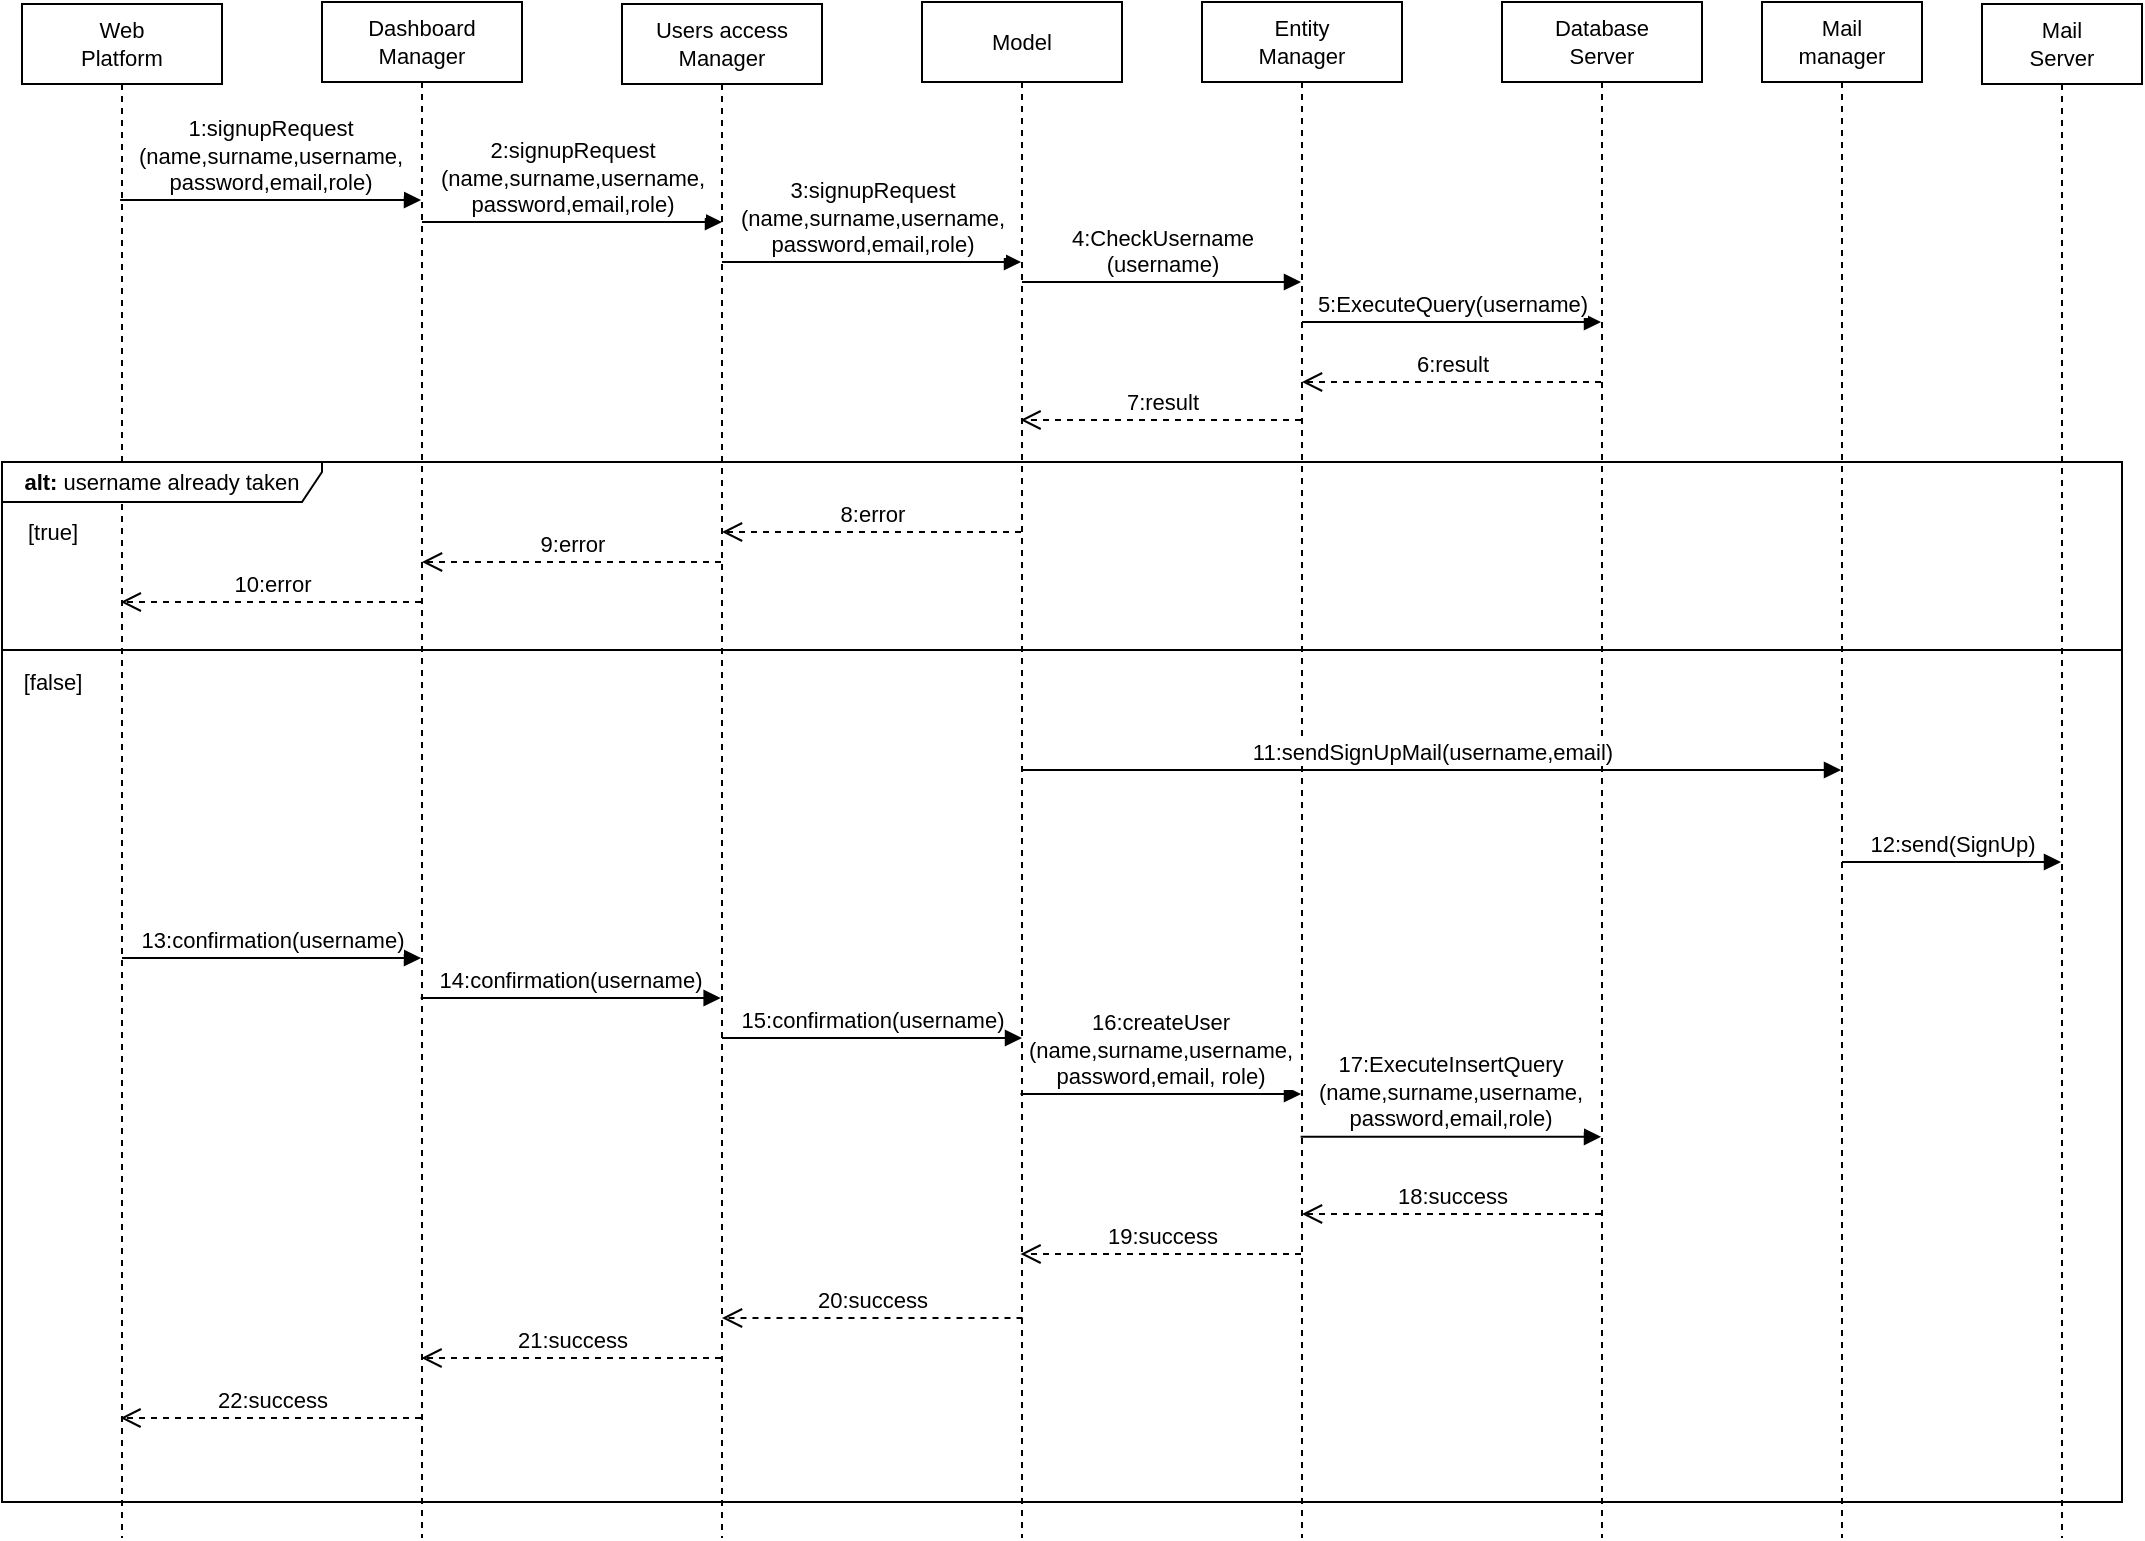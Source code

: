 <mxfile version="22.1.7" type="device" pages="18">
  <diagram name="SignUp" id="13e1069c-82ec-6db2-03f1-153e76fe0fe0">
    <mxGraphModel dx="1235" dy="675" grid="1" gridSize="10" guides="1" tooltips="1" connect="1" arrows="1" fold="1" page="1" pageScale="1" pageWidth="1169" pageHeight="827" background="none" math="0" shadow="0">
      <root>
        <mxCell id="0" />
        <mxCell id="1" parent="0" />
        <mxCell id="Fd8SLZRmFtTzqXF2GDM7-7" value="Web&lt;br style=&quot;font-size: 11px;&quot;&gt;Platform" style="shape=umlLifeline;perimeter=lifelinePerimeter;whiteSpace=wrap;html=1;container=1;dropTarget=0;collapsible=0;recursiveResize=0;outlineConnect=0;portConstraint=eastwest;newEdgeStyle={&quot;curved&quot;:0,&quot;rounded&quot;:0};fontSize=11;" parent="1" vertex="1">
          <mxGeometry x="30" y="23" width="100" height="767" as="geometry" />
        </mxCell>
        <mxCell id="Fd8SLZRmFtTzqXF2GDM7-8" value="Dashboard&lt;br style=&quot;font-size: 11px;&quot;&gt;Manager" style="shape=umlLifeline;perimeter=lifelinePerimeter;whiteSpace=wrap;html=1;container=1;dropTarget=0;collapsible=0;recursiveResize=0;outlineConnect=0;portConstraint=eastwest;newEdgeStyle={&quot;curved&quot;:0,&quot;rounded&quot;:0};fontSize=11;" parent="1" vertex="1">
          <mxGeometry x="180" y="22" width="100" height="768" as="geometry" />
        </mxCell>
        <mxCell id="Fd8SLZRmFtTzqXF2GDM7-10" value="Database&lt;br style=&quot;font-size: 11px;&quot;&gt;Server" style="shape=umlLifeline;perimeter=lifelinePerimeter;whiteSpace=wrap;html=1;container=1;dropTarget=0;collapsible=0;recursiveResize=0;outlineConnect=0;portConstraint=eastwest;newEdgeStyle={&quot;curved&quot;:0,&quot;rounded&quot;:0};fontSize=11;" parent="1" vertex="1">
          <mxGeometry x="770" y="22" width="100" height="768" as="geometry" />
        </mxCell>
        <mxCell id="Fd8SLZRmFtTzqXF2GDM7-11" value="Model" style="shape=umlLifeline;perimeter=lifelinePerimeter;whiteSpace=wrap;html=1;container=1;dropTarget=0;collapsible=0;recursiveResize=0;outlineConnect=0;portConstraint=eastwest;newEdgeStyle={&quot;curved&quot;:0,&quot;rounded&quot;:0};fontSize=11;" parent="1" vertex="1">
          <mxGeometry x="480" y="22" width="100" height="768" as="geometry" />
        </mxCell>
        <mxCell id="Fd8SLZRmFtTzqXF2GDM7-12" value="Users access&lt;br style=&quot;font-size: 11px;&quot;&gt;Manager" style="shape=umlLifeline;perimeter=lifelinePerimeter;whiteSpace=wrap;html=1;container=1;dropTarget=0;collapsible=0;recursiveResize=0;outlineConnect=0;portConstraint=eastwest;newEdgeStyle={&quot;curved&quot;:0,&quot;rounded&quot;:0};fontSize=11;" parent="1" vertex="1">
          <mxGeometry x="330" y="23" width="100" height="767" as="geometry" />
        </mxCell>
        <mxCell id="Am0hg2tYwARQicCYZtbN-2" value="&lt;font style=&quot;font-size: 11px;&quot;&gt;1:signupRequest&lt;br style=&quot;font-size: 11px;&quot;&gt;(name,surname,username,&lt;br style=&quot;font-size: 11px;&quot;&gt;password,email,role)&lt;/font&gt;" style="html=1;verticalAlign=bottom;endArrow=block;curved=0;rounded=0;fontSize=11;" parent="1" edge="1">
          <mxGeometry relative="1" as="geometry">
            <mxPoint x="79.071" y="121.0" as="sourcePoint" />
            <mxPoint x="229.5" y="121.0" as="targetPoint" />
            <Array as="points">
              <mxPoint x="220" y="121" />
            </Array>
          </mxGeometry>
        </mxCell>
        <mxCell id="Am0hg2tYwARQicCYZtbN-3" value="6:result" style="html=1;verticalAlign=bottom;endArrow=open;dashed=1;endSize=8;curved=0;rounded=0;fontSize=11;" parent="1" source="Fd8SLZRmFtTzqXF2GDM7-10" target="Am0hg2tYwARQicCYZtbN-5" edge="1">
          <mxGeometry relative="1" as="geometry">
            <mxPoint x="845" y="212" as="targetPoint" />
            <mxPoint x="1035" y="212" as="sourcePoint" />
            <Array as="points">
              <mxPoint x="780" y="212" />
            </Array>
            <mxPoint as="offset" />
          </mxGeometry>
        </mxCell>
        <mxCell id="Am0hg2tYwARQicCYZtbN-4" value="2:signupRequest&lt;br style=&quot;border-color: var(--border-color); font-size: 11px;&quot;&gt;(name,surname,username,&lt;br style=&quot;border-color: var(--border-color); font-size: 11px;&quot;&gt;password,email,role)" style="html=1;verticalAlign=bottom;endArrow=block;curved=0;rounded=0;fontSize=11;" parent="1" edge="1" target="Fd8SLZRmFtTzqXF2GDM7-12" source="Fd8SLZRmFtTzqXF2GDM7-8">
          <mxGeometry width="80" relative="1" as="geometry">
            <mxPoint x="285" y="132" as="sourcePoint" />
            <mxPoint x="465" y="132" as="targetPoint" />
            <Array as="points">
              <mxPoint x="380" y="132" />
            </Array>
          </mxGeometry>
        </mxCell>
        <mxCell id="Am0hg2tYwARQicCYZtbN-5" value="Entity&lt;br style=&quot;font-size: 11px;&quot;&gt;Manager" style="shape=umlLifeline;perimeter=lifelinePerimeter;whiteSpace=wrap;html=1;container=1;dropTarget=0;collapsible=0;recursiveResize=0;outlineConnect=0;portConstraint=eastwest;newEdgeStyle={&quot;curved&quot;:0,&quot;rounded&quot;:0};fontSize=11;" parent="1" vertex="1">
          <mxGeometry x="620" y="22" width="100" height="768" as="geometry" />
        </mxCell>
        <mxCell id="Am0hg2tYwARQicCYZtbN-9" value="3:signupRequest&lt;br style=&quot;border-color: var(--border-color); font-size: 11px;&quot;&gt;(name,surname,username,&lt;br style=&quot;border-color: var(--border-color); font-size: 11px;&quot;&gt;password,email,role)" style="html=1;verticalAlign=bottom;endArrow=block;curved=0;rounded=0;fontSize=11;" parent="1" target="Fd8SLZRmFtTzqXF2GDM7-11" edge="1" source="Fd8SLZRmFtTzqXF2GDM7-12">
          <mxGeometry width="80" relative="1" as="geometry">
            <mxPoint x="475" y="152" as="sourcePoint" />
            <mxPoint x="655.0" y="152" as="targetPoint" />
            <Array as="points">
              <mxPoint x="450" y="152" />
            </Array>
            <mxPoint as="offset" />
          </mxGeometry>
        </mxCell>
        <mxCell id="Am0hg2tYwARQicCYZtbN-10" value="4:CheckUsername&lt;br style=&quot;font-size: 11px;&quot;&gt;(username)" style="html=1;verticalAlign=bottom;endArrow=block;curved=0;rounded=0;fontSize=11;" parent="1" source="Fd8SLZRmFtTzqXF2GDM7-11" target="Am0hg2tYwARQicCYZtbN-5" edge="1">
          <mxGeometry width="80" relative="1" as="geometry">
            <mxPoint x="665.0" y="162" as="sourcePoint" />
            <mxPoint x="835" y="162" as="targetPoint" />
            <Array as="points">
              <mxPoint x="610" y="162" />
            </Array>
          </mxGeometry>
        </mxCell>
        <mxCell id="Am0hg2tYwARQicCYZtbN-11" value="5:ExecuteQuery(username)" style="html=1;verticalAlign=bottom;endArrow=block;curved=0;rounded=0;fontSize=11;" parent="1" source="Am0hg2tYwARQicCYZtbN-5" target="Fd8SLZRmFtTzqXF2GDM7-10" edge="1">
          <mxGeometry width="80" relative="1" as="geometry">
            <mxPoint x="845" y="182" as="sourcePoint" />
            <mxPoint x="950" y="142" as="targetPoint" />
            <Array as="points">
              <mxPoint x="760" y="182" />
            </Array>
          </mxGeometry>
        </mxCell>
        <mxCell id="Am0hg2tYwARQicCYZtbN-13" value="&lt;font style=&quot;font-size: 11px;&quot;&gt;&lt;b style=&quot;font-size: 11px;&quot;&gt;alt: &lt;/b&gt;username already taken&lt;/font&gt;" style="shape=umlFrame;whiteSpace=wrap;html=1;pointerEvents=0;width=160;height=20;fontSize=11;" parent="1" vertex="1">
          <mxGeometry x="20" y="252" width="1060" height="520" as="geometry" />
        </mxCell>
        <mxCell id="Am0hg2tYwARQicCYZtbN-14" value="7:result" style="html=1;verticalAlign=bottom;endArrow=open;dashed=1;endSize=8;curved=0;rounded=0;fontSize=11;" parent="1" edge="1">
          <mxGeometry relative="1" as="geometry">
            <mxPoint x="529.25" y="231" as="targetPoint" />
            <mxPoint x="669.5" y="231" as="sourcePoint" />
            <Array as="points" />
          </mxGeometry>
        </mxCell>
        <mxCell id="Am0hg2tYwARQicCYZtbN-15" value="&lt;font style=&quot;font-size: 11px;&quot;&gt;[true]&lt;/font&gt;" style="text;html=1;align=center;verticalAlign=middle;resizable=0;points=[];autosize=1;strokeColor=none;fillColor=none;fontSize=11;" parent="1" vertex="1">
          <mxGeometry x="20" y="272" width="50" height="30" as="geometry" />
        </mxCell>
        <mxCell id="Am0hg2tYwARQicCYZtbN-17" value="8:error" style="html=1;verticalAlign=bottom;endArrow=open;dashed=1;endSize=8;curved=0;rounded=0;fontSize=11;" parent="1" source="Fd8SLZRmFtTzqXF2GDM7-11" target="Fd8SLZRmFtTzqXF2GDM7-12" edge="1">
          <mxGeometry relative="1" as="geometry">
            <mxPoint x="389.759" y="286.63" as="targetPoint" />
            <mxPoint x="559.5" y="286.63" as="sourcePoint" />
            <Array as="points">
              <mxPoint x="460" y="287" />
            </Array>
          </mxGeometry>
        </mxCell>
        <mxCell id="Am0hg2tYwARQicCYZtbN-18" value="9:error" style="html=1;verticalAlign=bottom;endArrow=open;dashed=1;endSize=8;curved=0;rounded=0;fontSize=11;" parent="1" edge="1" target="Fd8SLZRmFtTzqXF2GDM7-8" source="Fd8SLZRmFtTzqXF2GDM7-12">
          <mxGeometry relative="1" as="geometry">
            <mxPoint x="285" y="302" as="targetPoint" />
            <mxPoint x="465" y="302" as="sourcePoint" />
            <Array as="points">
              <mxPoint x="340" y="302" />
            </Array>
          </mxGeometry>
        </mxCell>
        <mxCell id="Am0hg2tYwARQicCYZtbN-19" value="10:error" style="html=1;verticalAlign=bottom;endArrow=open;dashed=1;endSize=8;curved=0;rounded=0;fontSize=11;" parent="1" edge="1" source="Fd8SLZRmFtTzqXF2GDM7-8">
          <mxGeometry relative="1" as="geometry">
            <mxPoint x="79.389" y="322.0" as="targetPoint" />
            <mxPoint x="279.5" y="322.0" as="sourcePoint" />
            <Array as="points">
              <mxPoint x="180" y="322" />
            </Array>
          </mxGeometry>
        </mxCell>
        <mxCell id="Am0hg2tYwARQicCYZtbN-21" value="" style="line;strokeWidth=1;fillColor=none;align=left;verticalAlign=middle;spacingTop=-1;spacingLeft=3;spacingRight=3;rotatable=0;labelPosition=right;points=[];portConstraint=eastwest;strokeColor=inherit;fontSize=11;" parent="1" vertex="1">
          <mxGeometry x="20" y="342" width="1060" height="8" as="geometry" />
        </mxCell>
        <mxCell id="Am0hg2tYwARQicCYZtbN-23" value="[false]" style="text;html=1;align=center;verticalAlign=middle;resizable=0;points=[];autosize=1;strokeColor=none;fillColor=none;fontSize=11;" parent="1" vertex="1">
          <mxGeometry x="20" y="347" width="50" height="30" as="geometry" />
        </mxCell>
        <mxCell id="Am0hg2tYwARQicCYZtbN-24" value="&lt;font style=&quot;font-size: 11px;&quot;&gt;16:createUser&lt;br style=&quot;font-size: 11px;&quot;&gt;(name,surname,username,&lt;br style=&quot;font-size: 11px;&quot;&gt;password,email, role)&lt;/font&gt;" style="html=1;verticalAlign=bottom;endArrow=block;curved=0;rounded=0;fontSize=11;" parent="1" edge="1">
          <mxGeometry width="80" relative="1" as="geometry">
            <mxPoint x="529.25" y="568" as="sourcePoint" />
            <mxPoint x="669.5" y="568" as="targetPoint" />
            <Array as="points">
              <mxPoint x="650" y="568" />
            </Array>
            <mxPoint as="offset" />
          </mxGeometry>
        </mxCell>
        <mxCell id="Am0hg2tYwARQicCYZtbN-25" value="&lt;font style=&quot;font-size: 11px;&quot;&gt;17:ExecuteInsertQuery&lt;br style=&quot;font-size: 11px;&quot;&gt;(name,surname,username,&lt;br style=&quot;font-size: 11px;&quot;&gt;password,email,role)&lt;/font&gt;" style="html=1;verticalAlign=bottom;endArrow=block;curved=0;rounded=0;fontSize=11;" parent="1" edge="1">
          <mxGeometry width="80" relative="1" as="geometry">
            <mxPoint x="669.324" y="589.41" as="sourcePoint" />
            <mxPoint x="819.5" y="589.41" as="targetPoint" />
          </mxGeometry>
        </mxCell>
        <mxCell id="Am0hg2tYwARQicCYZtbN-26" value="18:success" style="html=1;verticalAlign=bottom;endArrow=open;dashed=1;endSize=8;curved=0;rounded=0;fontSize=11;" parent="1" edge="1" source="Fd8SLZRmFtTzqXF2GDM7-10">
          <mxGeometry relative="1" as="geometry">
            <mxPoint x="830.05" y="628" as="sourcePoint" />
            <mxPoint x="669.997" y="628" as="targetPoint" />
            <Array as="points" />
          </mxGeometry>
        </mxCell>
        <mxCell id="Am0hg2tYwARQicCYZtbN-27" value="19:success" style="html=1;verticalAlign=bottom;endArrow=open;dashed=1;endSize=8;curved=0;rounded=0;fontSize=11;" parent="1" edge="1">
          <mxGeometry relative="1" as="geometry">
            <mxPoint x="669.5" y="648" as="sourcePoint" />
            <mxPoint x="529.25" y="648" as="targetPoint" />
            <Array as="points">
              <mxPoint x="630" y="648" />
            </Array>
          </mxGeometry>
        </mxCell>
        <mxCell id="Am0hg2tYwARQicCYZtbN-28" value="20:success" style="html=1;verticalAlign=bottom;endArrow=open;dashed=1;endSize=8;curved=0;rounded=0;fontSize=11;" parent="1" edge="1">
          <mxGeometry relative="1" as="geometry">
            <mxPoint x="530.25" y="680" as="sourcePoint" />
            <mxPoint x="380.0" y="680" as="targetPoint" />
            <Array as="points" />
          </mxGeometry>
        </mxCell>
        <mxCell id="Am0hg2tYwARQicCYZtbN-29" value="21:success" style="html=1;verticalAlign=bottom;endArrow=open;dashed=1;endSize=8;curved=0;rounded=0;fontSize=11;" parent="1" edge="1">
          <mxGeometry relative="1" as="geometry">
            <mxPoint x="379.5" y="700" as="sourcePoint" />
            <mxPoint x="229.759" y="700" as="targetPoint" />
            <Array as="points" />
          </mxGeometry>
        </mxCell>
        <mxCell id="Am0hg2tYwARQicCYZtbN-30" value="22:success" style="html=1;verticalAlign=bottom;endArrow=open;dashed=1;endSize=8;curved=0;rounded=0;fontSize=11;" parent="1" edge="1">
          <mxGeometry relative="1" as="geometry">
            <mxPoint x="229.5" y="730" as="sourcePoint" />
            <mxPoint x="79.25" y="730" as="targetPoint" />
            <Array as="points">
              <mxPoint x="195" y="730" />
            </Array>
          </mxGeometry>
        </mxCell>
        <mxCell id="8H1nnTCvR31qsfu0uWLz-1" value="Mail&lt;br style=&quot;font-size: 11px;&quot;&gt;manager" style="shape=umlLifeline;perimeter=lifelinePerimeter;whiteSpace=wrap;html=1;container=1;dropTarget=0;collapsible=0;recursiveResize=0;outlineConnect=0;portConstraint=eastwest;newEdgeStyle={&quot;curved&quot;:0,&quot;rounded&quot;:0};fontSize=11;" vertex="1" parent="1">
          <mxGeometry x="900" y="22" width="80" height="768" as="geometry" />
        </mxCell>
        <mxCell id="R4TN_CiKO0GZ5EU2Vu5i-1" value="Mail&lt;br style=&quot;font-size: 11px;&quot;&gt;Server" style="shape=umlLifeline;perimeter=lifelinePerimeter;whiteSpace=wrap;html=1;container=1;dropTarget=0;collapsible=0;recursiveResize=0;outlineConnect=0;portConstraint=eastwest;newEdgeStyle={&quot;curved&quot;:0,&quot;rounded&quot;:0};fontSize=11;" vertex="1" parent="1">
          <mxGeometry x="1010" y="23" width="80" height="767" as="geometry" />
        </mxCell>
        <mxCell id="R4TN_CiKO0GZ5EU2Vu5i-3" value="11:sendSignUpMail(username,email)" style="html=1;verticalAlign=bottom;endArrow=block;curved=0;rounded=0;fontSize=11;" edge="1" parent="1" source="Fd8SLZRmFtTzqXF2GDM7-11" target="8H1nnTCvR31qsfu0uWLz-1">
          <mxGeometry width="80" relative="1" as="geometry">
            <mxPoint x="379.88" y="422.0" as="sourcePoint" />
            <mxPoint x="960.13" y="422.0" as="targetPoint" />
            <Array as="points" />
            <mxPoint as="offset" />
          </mxGeometry>
        </mxCell>
        <mxCell id="cJwoauVQvKSkmYJ9khpH-1" value="12:send(SignUp)" style="html=1;verticalAlign=bottom;endArrow=block;curved=0;rounded=0;fontSize=11;" edge="1" parent="1" source="8H1nnTCvR31qsfu0uWLz-1" target="R4TN_CiKO0GZ5EU2Vu5i-1">
          <mxGeometry width="80" relative="1" as="geometry">
            <mxPoint x="389.88" y="432.0" as="sourcePoint" />
            <mxPoint x="970.13" y="432.0" as="targetPoint" />
            <Array as="points">
              <mxPoint x="960" y="452" />
            </Array>
            <mxPoint as="offset" />
          </mxGeometry>
        </mxCell>
        <mxCell id="cJwoauVQvKSkmYJ9khpH-2" value="13:confirmation(username)" style="html=1;verticalAlign=bottom;endArrow=block;curved=0;rounded=0;fontSize=11;" edge="1" parent="1">
          <mxGeometry width="80" relative="1" as="geometry">
            <mxPoint x="80.0" y="500.0" as="sourcePoint" />
            <mxPoint x="229.5" y="500" as="targetPoint" />
            <Array as="points">
              <mxPoint x="211.5" y="500" />
            </Array>
            <mxPoint as="offset" />
          </mxGeometry>
        </mxCell>
        <mxCell id="cJwoauVQvKSkmYJ9khpH-3" value="14:confirmation(username)" style="html=1;verticalAlign=bottom;endArrow=block;curved=0;rounded=0;fontSize=11;" edge="1" parent="1">
          <mxGeometry width="80" relative="1" as="geometry">
            <mxPoint x="229.324" y="520" as="sourcePoint" />
            <mxPoint x="379.324" y="520" as="targetPoint" />
            <Array as="points" />
            <mxPoint as="offset" />
          </mxGeometry>
        </mxCell>
        <mxCell id="cJwoauVQvKSkmYJ9khpH-4" value="15:confirmation(username)" style="html=1;verticalAlign=bottom;endArrow=block;curved=0;rounded=0;fontSize=11;" edge="1" parent="1">
          <mxGeometry width="80" relative="1" as="geometry">
            <mxPoint x="380.004" y="540" as="sourcePoint" />
            <mxPoint x="530.004" y="540" as="targetPoint" />
            <Array as="points" />
            <mxPoint as="offset" />
          </mxGeometry>
        </mxCell>
      </root>
    </mxGraphModel>
  </diagram>
  <diagram name="Login" id="k_QrlGt7YwIS8jUN8o1K">
    <mxGraphModel dx="1105" dy="604" grid="1" gridSize="10" guides="1" tooltips="1" connect="1" arrows="1" fold="1" page="1" pageScale="1" pageWidth="827" pageHeight="1169" background="none" math="0" shadow="0">
      <root>
        <mxCell id="NOrgdunXV0LsadYQx_Y--0" />
        <mxCell id="NOrgdunXV0LsadYQx_Y--1" parent="NOrgdunXV0LsadYQx_Y--0" />
        <mxCell id="NOrgdunXV0LsadYQx_Y--2" value="Web&lt;br style=&quot;font-size: 11px;&quot;&gt;Platform" style="shape=umlLifeline;perimeter=lifelinePerimeter;whiteSpace=wrap;html=1;container=1;dropTarget=0;collapsible=0;recursiveResize=0;outlineConnect=0;portConstraint=eastwest;newEdgeStyle={&quot;curved&quot;:0,&quot;rounded&quot;:0};fontSize=11;" parent="NOrgdunXV0LsadYQx_Y--1" vertex="1">
          <mxGeometry x="30" y="80" width="100" height="420" as="geometry" />
        </mxCell>
        <mxCell id="NOrgdunXV0LsadYQx_Y--4" value="Dashboard&lt;br style=&quot;font-size: 11px;&quot;&gt;manager" style="shape=umlLifeline;perimeter=lifelinePerimeter;whiteSpace=wrap;html=1;container=1;dropTarget=0;collapsible=0;recursiveResize=0;outlineConnect=0;portConstraint=eastwest;newEdgeStyle={&quot;curved&quot;:0,&quot;rounded&quot;:0};fontSize=11;" parent="NOrgdunXV0LsadYQx_Y--1" vertex="1">
          <mxGeometry x="160" y="80" width="100" height="420" as="geometry" />
        </mxCell>
        <mxCell id="NOrgdunXV0LsadYQx_Y--6" value="Entity&lt;br style=&quot;font-size: 11px;&quot;&gt;manager" style="shape=umlLifeline;perimeter=lifelinePerimeter;whiteSpace=wrap;html=1;container=1;dropTarget=0;collapsible=0;recursiveResize=0;outlineConnect=0;portConstraint=eastwest;newEdgeStyle={&quot;curved&quot;:0,&quot;rounded&quot;:0};fontSize=11;" parent="NOrgdunXV0LsadYQx_Y--1" vertex="1">
          <mxGeometry x="560" y="80" width="100" height="420" as="geometry" />
        </mxCell>
        <mxCell id="NOrgdunXV0LsadYQx_Y--8" value="Model" style="shape=umlLifeline;perimeter=lifelinePerimeter;whiteSpace=wrap;html=1;container=1;dropTarget=0;collapsible=0;recursiveResize=0;outlineConnect=0;portConstraint=eastwest;newEdgeStyle={&quot;curved&quot;:0,&quot;rounded&quot;:0};fontSize=11;" parent="NOrgdunXV0LsadYQx_Y--1" vertex="1">
          <mxGeometry x="430" y="80" width="100" height="420" as="geometry" />
        </mxCell>
        <mxCell id="NOrgdunXV0LsadYQx_Y--10" value="User access&lt;br style=&quot;font-size: 11px;&quot;&gt;manager" style="shape=umlLifeline;perimeter=lifelinePerimeter;whiteSpace=wrap;html=1;container=1;dropTarget=0;collapsible=0;recursiveResize=0;outlineConnect=0;portConstraint=eastwest;newEdgeStyle={&quot;curved&quot;:0,&quot;rounded&quot;:0};fontSize=11;" parent="NOrgdunXV0LsadYQx_Y--1" vertex="1">
          <mxGeometry x="300" y="80" width="100" height="420" as="geometry" />
        </mxCell>
        <mxCell id="QsU5DXkKFsG_2ImV4M56-0" value="Database&lt;br style=&quot;font-size: 11px;&quot;&gt;Server" style="shape=umlLifeline;perimeter=lifelinePerimeter;whiteSpace=wrap;html=1;container=1;dropTarget=0;collapsible=0;recursiveResize=0;outlineConnect=0;portConstraint=eastwest;newEdgeStyle={&quot;curved&quot;:0,&quot;rounded&quot;:0};fontSize=11;" parent="NOrgdunXV0LsadYQx_Y--1" vertex="1">
          <mxGeometry x="700" y="80" width="100" height="420" as="geometry" />
        </mxCell>
        <mxCell id="cMW-Mb5Qe9sUsDi9eDq5-1" value="&lt;font style=&quot;font-size: 11px;&quot;&gt;1:loginRequest&lt;br&gt;(username,password)&lt;/font&gt;" style="html=1;verticalAlign=bottom;endArrow=block;curved=0;rounded=0;fontSize=11;" parent="NOrgdunXV0LsadYQx_Y--1" source="NOrgdunXV0LsadYQx_Y--2" target="NOrgdunXV0LsadYQx_Y--4" edge="1">
          <mxGeometry width="80" relative="1" as="geometry">
            <mxPoint x="105" y="170" as="sourcePoint" />
            <mxPoint x="275" y="170" as="targetPoint" />
            <Array as="points">
              <mxPoint x="200" y="170" />
            </Array>
          </mxGeometry>
        </mxCell>
        <mxCell id="K8BC0Oposjr12m4ootwo-0" value="&lt;font style=&quot;font-size: 11px;&quot;&gt;2:loginRequest&lt;br&gt;(username,password)&lt;/font&gt;" style="html=1;verticalAlign=bottom;endArrow=block;curved=0;rounded=0;fontSize=11;" parent="NOrgdunXV0LsadYQx_Y--1" source="NOrgdunXV0LsadYQx_Y--4" target="NOrgdunXV0LsadYQx_Y--10" edge="1">
          <mxGeometry width="80" relative="1" as="geometry">
            <mxPoint x="285" y="190" as="sourcePoint" />
            <mxPoint x="470" y="200" as="targetPoint" />
            <Array as="points">
              <mxPoint x="280" y="190" />
            </Array>
          </mxGeometry>
        </mxCell>
        <mxCell id="K8BC0Oposjr12m4ootwo-1" value="&lt;font style=&quot;font-size: 11px;&quot;&gt;3:loginRequest&lt;br&gt;(username,password)&lt;/font&gt;" style="html=1;verticalAlign=bottom;endArrow=block;curved=0;rounded=0;fontSize=11;" parent="NOrgdunXV0LsadYQx_Y--1" source="NOrgdunXV0LsadYQx_Y--10" target="NOrgdunXV0LsadYQx_Y--8" edge="1">
          <mxGeometry width="80" relative="1" as="geometry">
            <mxPoint x="465" y="200" as="sourcePoint" />
            <mxPoint x="635" y="200" as="targetPoint" />
            <Array as="points">
              <mxPoint x="410" y="200" />
            </Array>
          </mxGeometry>
        </mxCell>
        <mxCell id="K8BC0Oposjr12m4ootwo-2" value="&lt;font style=&quot;font-size: 11px;&quot;&gt;4:CheckUserInfo&lt;br&gt;(username,password)&lt;/font&gt;" style="html=1;verticalAlign=bottom;endArrow=block;curved=0;rounded=0;fontSize=11;" parent="NOrgdunXV0LsadYQx_Y--1" source="NOrgdunXV0LsadYQx_Y--8" target="NOrgdunXV0LsadYQx_Y--6" edge="1">
          <mxGeometry width="80" relative="1" as="geometry">
            <mxPoint x="645" y="210" as="sourcePoint" />
            <mxPoint x="835" y="210" as="targetPoint" />
            <Array as="points">
              <mxPoint x="540" y="210" />
            </Array>
          </mxGeometry>
        </mxCell>
        <mxCell id="w6aRlmDVCmyzByVoS0wv-0" value="&lt;font style=&quot;font-size: 11px;&quot;&gt;5:ExecuteQuery&lt;br&gt;(username,password)&lt;/font&gt;" style="html=1;verticalAlign=bottom;endArrow=block;curved=0;rounded=0;fontSize=11;" parent="NOrgdunXV0LsadYQx_Y--1" source="NOrgdunXV0LsadYQx_Y--6" target="QsU5DXkKFsG_2ImV4M56-0" edge="1">
          <mxGeometry width="80" relative="1" as="geometry">
            <mxPoint x="845" y="220" as="sourcePoint" />
            <mxPoint x="1035" y="220" as="targetPoint" />
            <Array as="points">
              <mxPoint x="680" y="220" />
            </Array>
          </mxGeometry>
        </mxCell>
        <mxCell id="w6aRlmDVCmyzByVoS0wv-2" value="6:result" style="html=1;verticalAlign=bottom;endArrow=open;dashed=1;endSize=8;curved=0;rounded=0;fontSize=11;" parent="NOrgdunXV0LsadYQx_Y--1" source="QsU5DXkKFsG_2ImV4M56-0" target="NOrgdunXV0LsadYQx_Y--6" edge="1">
          <mxGeometry relative="1" as="geometry">
            <mxPoint x="1035" y="260" as="sourcePoint" />
            <mxPoint x="845" y="260" as="targetPoint" />
            <Array as="points">
              <mxPoint x="680" y="260" />
            </Array>
          </mxGeometry>
        </mxCell>
        <mxCell id="w6aRlmDVCmyzByVoS0wv-4" value="7:result" style="html=1;verticalAlign=bottom;endArrow=open;dashed=1;endSize=8;curved=0;rounded=0;fontSize=11;" parent="NOrgdunXV0LsadYQx_Y--1" source="NOrgdunXV0LsadYQx_Y--6" target="NOrgdunXV0LsadYQx_Y--8" edge="1">
          <mxGeometry relative="1" as="geometry">
            <mxPoint x="835" y="290" as="sourcePoint" />
            <mxPoint x="645" y="290" as="targetPoint" />
            <Array as="points" />
          </mxGeometry>
        </mxCell>
        <mxCell id="w6aRlmDVCmyzByVoS0wv-5" value="8:result" style="html=1;verticalAlign=bottom;endArrow=open;dashed=1;endSize=8;curved=0;rounded=0;fontSize=11;" parent="NOrgdunXV0LsadYQx_Y--1" source="NOrgdunXV0LsadYQx_Y--8" target="NOrgdunXV0LsadYQx_Y--10" edge="1">
          <mxGeometry relative="1" as="geometry">
            <mxPoint x="635" y="310" as="sourcePoint" />
            <mxPoint x="465" y="310" as="targetPoint" />
            <Array as="points">
              <mxPoint x="430" y="310" />
            </Array>
          </mxGeometry>
        </mxCell>
        <mxCell id="w6aRlmDVCmyzByVoS0wv-6" value="9:result" style="html=1;verticalAlign=bottom;endArrow=open;dashed=1;endSize=8;curved=0;rounded=0;fontSize=11;" parent="NOrgdunXV0LsadYQx_Y--1" source="NOrgdunXV0LsadYQx_Y--10" target="NOrgdunXV0LsadYQx_Y--4" edge="1">
          <mxGeometry relative="1" as="geometry">
            <mxPoint x="455" y="330" as="sourcePoint" />
            <mxPoint x="285" y="330" as="targetPoint" />
            <Array as="points">
              <mxPoint x="290" y="330" />
            </Array>
          </mxGeometry>
        </mxCell>
        <mxCell id="w6aRlmDVCmyzByVoS0wv-9" value="&lt;b style=&quot;font-size: 11px;&quot;&gt;alt: &lt;/b&gt;&lt;span style=&quot;font-size: 11px;&quot;&gt;invalid credentials&lt;/span&gt;" style="shape=umlFrame;whiteSpace=wrap;html=1;pointerEvents=0;fontSize=11;width=130;height=20;" parent="NOrgdunXV0LsadYQx_Y--1" vertex="1">
          <mxGeometry x="30" y="350" width="770" height="130" as="geometry" />
        </mxCell>
        <mxCell id="LAIm1Jxf5CfRbffDyOyR-0" value="10:error" style="html=1;verticalAlign=bottom;endArrow=open;dashed=1;endSize=8;curved=0;rounded=0;fontSize=11;" parent="NOrgdunXV0LsadYQx_Y--1" source="NOrgdunXV0LsadYQx_Y--4" target="NOrgdunXV0LsadYQx_Y--2" edge="1">
          <mxGeometry relative="1" as="geometry">
            <mxPoint x="275" y="400" as="sourcePoint" />
            <mxPoint x="105" y="400" as="targetPoint" />
            <Array as="points">
              <mxPoint x="200" y="400" />
            </Array>
          </mxGeometry>
        </mxCell>
        <mxCell id="LAIm1Jxf5CfRbffDyOyR-1" value="" style="line;strokeWidth=1;fillColor=none;align=left;verticalAlign=middle;spacingTop=-1;spacingLeft=3;spacingRight=3;rotatable=0;labelPosition=right;points=[];portConstraint=eastwest;strokeColor=inherit;fontSize=11;" parent="NOrgdunXV0LsadYQx_Y--1" vertex="1">
          <mxGeometry x="30" y="417" width="770" height="8" as="geometry" />
        </mxCell>
        <mxCell id="LAIm1Jxf5CfRbffDyOyR-2" value="11:success" style="html=1;verticalAlign=bottom;endArrow=open;dashed=1;endSize=8;curved=0;rounded=0;fontSize=11;" parent="NOrgdunXV0LsadYQx_Y--1" edge="1" target="NOrgdunXV0LsadYQx_Y--2" source="NOrgdunXV0LsadYQx_Y--4">
          <mxGeometry relative="1" as="geometry">
            <mxPoint x="275" y="460" as="sourcePoint" />
            <mxPoint x="105" y="460" as="targetPoint" />
            <Array as="points">
              <mxPoint x="190" y="460" />
            </Array>
          </mxGeometry>
        </mxCell>
        <mxCell id="jU6s9-U3fXVTO01Kd06J-0" value="&lt;font style=&quot;font-size: 11px;&quot;&gt;[false]&lt;/font&gt;" style="text;html=1;align=center;verticalAlign=middle;resizable=0;points=[];autosize=1;strokeColor=none;fillColor=none;fontSize=11;" parent="NOrgdunXV0LsadYQx_Y--1" vertex="1">
          <mxGeometry x="30" y="421" width="50" height="30" as="geometry" />
        </mxCell>
        <mxCell id="jU6s9-U3fXVTO01Kd06J-1" value="&lt;font style=&quot;font-size: 11px;&quot;&gt;[true]&lt;/font&gt;" style="text;html=1;align=center;verticalAlign=middle;resizable=0;points=[];autosize=1;strokeColor=none;fillColor=none;fontSize=11;" parent="NOrgdunXV0LsadYQx_Y--1" vertex="1">
          <mxGeometry x="30" y="370" width="50" height="30" as="geometry" />
        </mxCell>
      </root>
    </mxGraphModel>
  </diagram>
  <diagram name="TournamentCreation" id="EWJqxWh3LN_LKC6ptL6f">
    <mxGraphModel dx="1105" dy="604" grid="1" gridSize="10" guides="1" tooltips="1" connect="1" arrows="1" fold="1" page="1" pageScale="1" pageWidth="1169" pageHeight="827" background="none" math="0" shadow="0">
      <root>
        <mxCell id="pPrWRG_bmEHBjWLUZzgd-0" />
        <mxCell id="pPrWRG_bmEHBjWLUZzgd-1" parent="pPrWRG_bmEHBjWLUZzgd-0" />
        <mxCell id="pPrWRG_bmEHBjWLUZzgd-2" value="Web&lt;br style=&quot;font-size: 11px;&quot;&gt;Platform" style="shape=umlLifeline;perimeter=lifelinePerimeter;whiteSpace=wrap;html=1;container=1;dropTarget=0;collapsible=0;recursiveResize=0;outlineConnect=0;portConstraint=eastwest;newEdgeStyle={&quot;curved&quot;:0,&quot;rounded&quot;:0};fontSize=11;" parent="pPrWRG_bmEHBjWLUZzgd-1" vertex="1">
          <mxGeometry x="20" y="70" width="100" height="530" as="geometry" />
        </mxCell>
        <mxCell id="pPrWRG_bmEHBjWLUZzgd-3" value="" style="html=1;points=[[0,0,0,0,5],[0,1,0,0,-5],[1,0,0,0,5],[1,1,0,0,-5]];perimeter=orthogonalPerimeter;outlineConnect=0;targetShapes=umlLifeline;portConstraint=eastwest;newEdgeStyle={&quot;curved&quot;:0,&quot;rounded&quot;:0};fontSize=11;" parent="pPrWRG_bmEHBjWLUZzgd-2" vertex="1">
          <mxGeometry x="45" y="80" width="10" height="50" as="geometry" />
        </mxCell>
        <mxCell id="-J6WZn0mgpiQaEhkQqxU-0" style="edgeStyle=orthogonalEdgeStyle;rounded=0;orthogonalLoop=1;jettySize=auto;html=1;curved=0;exitX=1;exitY=0;exitDx=0;exitDy=5;exitPerimeter=0;" parent="pPrWRG_bmEHBjWLUZzgd-2" source="pPrWRG_bmEHBjWLUZzgd-3" target="pPrWRG_bmEHBjWLUZzgd-3" edge="1">
          <mxGeometry relative="1" as="geometry">
            <Array as="points">
              <mxPoint x="90" y="85" />
              <mxPoint x="90" y="120" />
            </Array>
          </mxGeometry>
        </mxCell>
        <mxCell id="-J6WZn0mgpiQaEhkQqxU-1" value="1:check_information&lt;br&gt;(title, sub_deadline,&lt;br&gt;badges)" style="edgeLabel;html=1;align=center;verticalAlign=middle;resizable=0;points=[];" parent="-J6WZn0mgpiQaEhkQqxU-0" vertex="1" connectable="0">
          <mxGeometry x="-0.038" y="-2" relative="1" as="geometry">
            <mxPoint x="32" y="19" as="offset" />
          </mxGeometry>
        </mxCell>
        <mxCell id="pPrWRG_bmEHBjWLUZzgd-4" value="Dashboard&lt;br style=&quot;font-size: 11px;&quot;&gt;manager" style="shape=umlLifeline;perimeter=lifelinePerimeter;whiteSpace=wrap;html=1;container=1;dropTarget=0;collapsible=0;recursiveResize=0;outlineConnect=0;portConstraint=eastwest;newEdgeStyle={&quot;curved&quot;:0,&quot;rounded&quot;:0};fontSize=11;" parent="pPrWRG_bmEHBjWLUZzgd-1" vertex="1">
          <mxGeometry x="150" y="70" width="100" height="530" as="geometry" />
        </mxCell>
        <mxCell id="pPrWRG_bmEHBjWLUZzgd-6" value="Entity&lt;br style=&quot;font-size: 11px;&quot;&gt;manager" style="shape=umlLifeline;perimeter=lifelinePerimeter;whiteSpace=wrap;html=1;container=1;dropTarget=0;collapsible=0;recursiveResize=0;outlineConnect=0;portConstraint=eastwest;newEdgeStyle={&quot;curved&quot;:0,&quot;rounded&quot;:0};fontSize=11;" parent="pPrWRG_bmEHBjWLUZzgd-1" vertex="1">
          <mxGeometry x="560" y="70" width="100" height="530" as="geometry" />
        </mxCell>
        <mxCell id="pPrWRG_bmEHBjWLUZzgd-8" value="Model" style="shape=umlLifeline;perimeter=lifelinePerimeter;whiteSpace=wrap;html=1;container=1;dropTarget=0;collapsible=0;recursiveResize=0;outlineConnect=0;portConstraint=eastwest;newEdgeStyle={&quot;curved&quot;:0,&quot;rounded&quot;:0};fontSize=11;" parent="pPrWRG_bmEHBjWLUZzgd-1" vertex="1">
          <mxGeometry x="414" y="70" width="100" height="530" as="geometry" />
        </mxCell>
        <mxCell id="pPrWRG_bmEHBjWLUZzgd-10" value="Tournament&lt;br style=&quot;font-size: 11px;&quot;&gt;Manager" style="shape=umlLifeline;perimeter=lifelinePerimeter;whiteSpace=wrap;html=1;container=1;dropTarget=0;collapsible=0;recursiveResize=0;outlineConnect=0;portConstraint=eastwest;newEdgeStyle={&quot;curved&quot;:0,&quot;rounded&quot;:0};fontSize=11;" parent="pPrWRG_bmEHBjWLUZzgd-1" vertex="1">
          <mxGeometry x="280" y="70" width="100" height="530" as="geometry" />
        </mxCell>
        <mxCell id="9chooyrTehwzL7xZTl8m-0" value="Database&lt;br style=&quot;font-size: 11px;&quot;&gt;server" style="shape=umlLifeline;perimeter=lifelinePerimeter;whiteSpace=wrap;html=1;container=1;dropTarget=0;collapsible=0;recursiveResize=0;outlineConnect=0;portConstraint=eastwest;newEdgeStyle={&quot;curved&quot;:0,&quot;rounded&quot;:0};fontSize=11;" parent="pPrWRG_bmEHBjWLUZzgd-1" vertex="1">
          <mxGeometry x="690" y="70" width="100" height="530" as="geometry" />
        </mxCell>
        <mxCell id="i0oo07yfoetrBrUNH7Yt-0" value="&lt;font style=&quot;font-size: 11px;&quot;&gt;2:createTournament&lt;br&gt;(title,sub_deadline,&lt;br&gt;badges)&lt;/font&gt;" style="html=1;verticalAlign=bottom;endArrow=block;curved=0;rounded=0;fontSize=11;" parent="pPrWRG_bmEHBjWLUZzgd-1" edge="1" target="pPrWRG_bmEHBjWLUZzgd-4">
          <mxGeometry width="80" relative="1" as="geometry">
            <mxPoint x="69.167" y="310" as="sourcePoint" />
            <mxPoint x="259.5" y="310" as="targetPoint" />
            <Array as="points">
              <mxPoint x="200" y="310" />
            </Array>
          </mxGeometry>
        </mxCell>
        <mxCell id="i0oo07yfoetrBrUNH7Yt-1" value="&lt;font style=&quot;font-size: 11px;&quot;&gt;3:createTournament&lt;br&gt;(title,sub_deadline,&lt;br&gt;badges)&lt;/font&gt;" style="html=1;verticalAlign=bottom;endArrow=block;curved=0;rounded=0;fontSize=11;" parent="pPrWRG_bmEHBjWLUZzgd-1" edge="1" target="pPrWRG_bmEHBjWLUZzgd-10" source="pPrWRG_bmEHBjWLUZzgd-4">
          <mxGeometry width="80" relative="1" as="geometry">
            <mxPoint x="259.167" y="330" as="sourcePoint" />
            <mxPoint x="449.5" y="330" as="targetPoint" />
            <Array as="points">
              <mxPoint x="260" y="330" />
            </Array>
          </mxGeometry>
        </mxCell>
        <mxCell id="i0oo07yfoetrBrUNH7Yt-3" value="&lt;font style=&quot;font-size: 11px;&quot;&gt;4:createTournament&lt;br&gt;(title,sub_deadline,&lt;br&gt;badges)&lt;/font&gt;" style="html=1;verticalAlign=bottom;endArrow=block;curved=0;rounded=0;fontSize=11;" parent="pPrWRG_bmEHBjWLUZzgd-1" edge="1" target="pPrWRG_bmEHBjWLUZzgd-8" source="pPrWRG_bmEHBjWLUZzgd-10">
          <mxGeometry width="80" relative="1" as="geometry">
            <mxPoint x="449.167" y="340" as="sourcePoint" />
            <mxPoint x="639.5" y="340" as="targetPoint" />
            <Array as="points">
              <mxPoint x="460" y="340" />
            </Array>
          </mxGeometry>
        </mxCell>
        <mxCell id="i0oo07yfoetrBrUNH7Yt-4" value="&lt;font style=&quot;font-size: 11px;&quot;&gt;5:createTournament&lt;br&gt;(title,sub_deadline,&lt;br&gt;badges)&lt;/font&gt;" style="html=1;verticalAlign=bottom;endArrow=block;curved=0;rounded=0;fontSize=11;" parent="pPrWRG_bmEHBjWLUZzgd-1" edge="1" target="pPrWRG_bmEHBjWLUZzgd-6" source="pPrWRG_bmEHBjWLUZzgd-8">
          <mxGeometry width="80" relative="1" as="geometry">
            <mxPoint x="639.167" y="350" as="sourcePoint" />
            <mxPoint x="824.0" y="350" as="targetPoint" />
            <Array as="points">
              <mxPoint x="540" y="350" />
            </Array>
          </mxGeometry>
        </mxCell>
        <mxCell id="i0oo07yfoetrBrUNH7Yt-6" value="&lt;font style=&quot;font-size: 11px;&quot;&gt;6:ExecuteInsertQuery&lt;br&gt;(title,sub_deadline,&lt;br&gt;badges)&lt;/font&gt;" style="html=1;verticalAlign=bottom;endArrow=block;curved=0;rounded=0;fontSize=11;" parent="pPrWRG_bmEHBjWLUZzgd-1" edge="1" target="9chooyrTehwzL7xZTl8m-0" source="pPrWRG_bmEHBjWLUZzgd-6">
          <mxGeometry width="80" relative="1" as="geometry">
            <mxPoint x="829.167" y="370" as="sourcePoint" />
            <mxPoint x="1029.5" y="370" as="targetPoint" />
            <Array as="points">
              <mxPoint x="670" y="370" />
            </Array>
          </mxGeometry>
        </mxCell>
        <mxCell id="i0oo07yfoetrBrUNH7Yt-7" value="7:ok" style="html=1;verticalAlign=bottom;endArrow=open;dashed=1;endSize=8;curved=0;rounded=0;fontSize=11;" parent="pPrWRG_bmEHBjWLUZzgd-1" edge="1" target="pPrWRG_bmEHBjWLUZzgd-6" source="9chooyrTehwzL7xZTl8m-0">
          <mxGeometry relative="1" as="geometry">
            <mxPoint x="1029.5" y="410" as="sourcePoint" />
            <mxPoint x="829.167" y="410" as="targetPoint" />
            <Array as="points">
              <mxPoint x="690" y="410" />
            </Array>
          </mxGeometry>
        </mxCell>
        <mxCell id="i0oo07yfoetrBrUNH7Yt-8" value="8:ok" style="html=1;verticalAlign=bottom;endArrow=open;dashed=1;endSize=8;curved=0;rounded=0;fontSize=11;" parent="pPrWRG_bmEHBjWLUZzgd-1" edge="1" target="pPrWRG_bmEHBjWLUZzgd-8" source="pPrWRG_bmEHBjWLUZzgd-6">
          <mxGeometry relative="1" as="geometry">
            <mxPoint x="824.0" y="430.0" as="sourcePoint" />
            <mxPoint x="639.167" y="430" as="targetPoint" />
            <Array as="points">
              <mxPoint x="550" y="430" />
            </Array>
            <mxPoint as="offset" />
          </mxGeometry>
        </mxCell>
        <mxCell id="i0oo07yfoetrBrUNH7Yt-10" value="11:success" style="html=1;verticalAlign=bottom;endArrow=open;dashed=1;endSize=8;curved=0;rounded=0;fontSize=11;" parent="pPrWRG_bmEHBjWLUZzgd-1" edge="1">
          <mxGeometry relative="1" as="geometry">
            <mxPoint x="329.5" y="550" as="sourcePoint" />
            <mxPoint x="199.447" y="550" as="targetPoint" />
            <Array as="points" />
          </mxGeometry>
        </mxCell>
        <mxCell id="i0oo07yfoetrBrUNH7Yt-11" value="12:success" style="html=1;verticalAlign=bottom;endArrow=open;dashed=1;endSize=8;curved=0;rounded=0;fontSize=11;" parent="pPrWRG_bmEHBjWLUZzgd-1" edge="1">
          <mxGeometry relative="1" as="geometry">
            <mxPoint x="199.5" y="570" as="sourcePoint" />
            <mxPoint x="69.167" y="570" as="targetPoint" />
            <Array as="points">
              <mxPoint x="160" y="570" />
            </Array>
          </mxGeometry>
        </mxCell>
        <mxCell id="ICbzXNfSEXNoY745Uy4b-0" value="&lt;b&gt;event: &lt;/b&gt;check information is correct" style="shape=umlFrame;whiteSpace=wrap;html=1;pointerEvents=0;fontSize=11;width=190;height=22;" parent="pPrWRG_bmEHBjWLUZzgd-1" vertex="1">
          <mxGeometry x="30" y="228" width="1000" height="362" as="geometry" />
        </mxCell>
        <mxCell id="Lasd8ZTccnkkhEew_MK7-0" value="Mail&lt;br style=&quot;font-size: 11px;&quot;&gt;manager" style="shape=umlLifeline;perimeter=lifelinePerimeter;whiteSpace=wrap;html=1;container=1;dropTarget=0;collapsible=0;recursiveResize=0;outlineConnect=0;portConstraint=eastwest;newEdgeStyle={&quot;curved&quot;:0,&quot;rounded&quot;:0};fontSize=11;" vertex="1" parent="pPrWRG_bmEHBjWLUZzgd-1">
          <mxGeometry x="810" y="70" width="80" height="530" as="geometry" />
        </mxCell>
        <mxCell id="Ve0Un5oifb5TovbCyhN7-0" value="Mail&lt;br style=&quot;font-size: 11px;&quot;&gt;Server" style="shape=umlLifeline;perimeter=lifelinePerimeter;whiteSpace=wrap;html=1;container=1;dropTarget=0;collapsible=0;recursiveResize=0;outlineConnect=0;portConstraint=eastwest;newEdgeStyle={&quot;curved&quot;:0,&quot;rounded&quot;:0};fontSize=11;" vertex="1" parent="pPrWRG_bmEHBjWLUZzgd-1">
          <mxGeometry x="950" y="70" width="80" height="530" as="geometry" />
        </mxCell>
        <mxCell id="Ve0Un5oifb5TovbCyhN7-1" value="9:sendNewTournamentMail(tournamentID,all)" style="html=1;verticalAlign=bottom;endArrow=block;curved=0;rounded=0;fontSize=11;" edge="1" parent="pPrWRG_bmEHBjWLUZzgd-1">
          <mxGeometry width="80" relative="1" as="geometry">
            <mxPoint x="463.5" y="470" as="sourcePoint" />
            <mxPoint x="849.5" y="470" as="targetPoint" />
            <Array as="points">
              <mxPoint x="461" y="470" />
            </Array>
          </mxGeometry>
        </mxCell>
        <mxCell id="Ve0Un5oifb5TovbCyhN7-2" value="10:send(tournamentID)" style="html=1;verticalAlign=bottom;endArrow=block;curved=0;rounded=0;fontSize=11;" edge="1" parent="pPrWRG_bmEHBjWLUZzgd-1" source="Lasd8ZTccnkkhEew_MK7-0">
          <mxGeometry width="80" relative="1" as="geometry">
            <mxPoint x="839.447" y="520" as="sourcePoint" />
            <mxPoint x="989.5" y="520" as="targetPoint" />
            <Array as="points" />
          </mxGeometry>
        </mxCell>
      </root>
    </mxGraphModel>
  </diagram>
  <diagram name="BattleCreation" id="72EwCjirShoNSZNXYzsM">
    <mxGraphModel dx="1235" dy="675" grid="1" gridSize="10" guides="1" tooltips="1" connect="1" arrows="1" fold="1" page="1" pageScale="1" pageWidth="1169" pageHeight="827" background="none" math="0" shadow="0">
      <root>
        <mxCell id="F6B6vgNM9ZYmBDUo8jYX-0" />
        <mxCell id="F6B6vgNM9ZYmBDUo8jYX-1" parent="F6B6vgNM9ZYmBDUo8jYX-0" />
        <mxCell id="F6B6vgNM9ZYmBDUo8jYX-2" value="Web&lt;br style=&quot;font-size: 11px;&quot;&gt;Platform" style="shape=umlLifeline;perimeter=lifelinePerimeter;whiteSpace=wrap;html=1;container=1;dropTarget=0;collapsible=0;recursiveResize=0;outlineConnect=0;portConstraint=eastwest;newEdgeStyle={&quot;curved&quot;:0,&quot;rounded&quot;:0};fontSize=11;" parent="F6B6vgNM9ZYmBDUo8jYX-1" vertex="1">
          <mxGeometry x="10" y="80" width="100" height="530" as="geometry" />
        </mxCell>
        <mxCell id="F6B6vgNM9ZYmBDUo8jYX-4" value="Dashboard&lt;br style=&quot;font-size: 11px;&quot;&gt;manager" style="shape=umlLifeline;perimeter=lifelinePerimeter;whiteSpace=wrap;html=1;container=1;dropTarget=0;collapsible=0;recursiveResize=0;outlineConnect=0;portConstraint=eastwest;newEdgeStyle={&quot;curved&quot;:0,&quot;rounded&quot;:0};fontSize=11;" parent="F6B6vgNM9ZYmBDUo8jYX-1" vertex="1">
          <mxGeometry x="170" y="80" width="100" height="530" as="geometry" />
        </mxCell>
        <mxCell id="F6B6vgNM9ZYmBDUo8jYX-6" value="Entity access&lt;br style=&quot;font-size: 11px;&quot;&gt;manager" style="shape=umlLifeline;perimeter=lifelinePerimeter;whiteSpace=wrap;html=1;container=1;dropTarget=0;collapsible=0;recursiveResize=0;outlineConnect=0;portConstraint=eastwest;newEdgeStyle={&quot;curved&quot;:0,&quot;rounded&quot;:0};fontSize=11;" parent="F6B6vgNM9ZYmBDUo8jYX-1" vertex="1">
          <mxGeometry x="650" y="80" width="100" height="530" as="geometry" />
        </mxCell>
        <mxCell id="F6B6vgNM9ZYmBDUo8jYX-8" value="Model" style="shape=umlLifeline;perimeter=lifelinePerimeter;whiteSpace=wrap;html=1;container=1;dropTarget=0;collapsible=0;recursiveResize=0;outlineConnect=0;portConstraint=eastwest;newEdgeStyle={&quot;curved&quot;:0,&quot;rounded&quot;:0};fontSize=11;" parent="F6B6vgNM9ZYmBDUo8jYX-1" vertex="1">
          <mxGeometry x="490" y="80" width="100" height="530" as="geometry" />
        </mxCell>
        <mxCell id="F6B6vgNM9ZYmBDUo8jYX-10" value="Battle&lt;br style=&quot;font-size: 11px;&quot;&gt;manager" style="shape=umlLifeline;perimeter=lifelinePerimeter;whiteSpace=wrap;html=1;container=1;dropTarget=0;collapsible=0;recursiveResize=0;outlineConnect=0;portConstraint=eastwest;newEdgeStyle={&quot;curved&quot;:0,&quot;rounded&quot;:0};fontSize=11;" parent="F6B6vgNM9ZYmBDUo8jYX-1" vertex="1">
          <mxGeometry x="320" y="80" width="100" height="530" as="geometry" />
        </mxCell>
        <mxCell id="F6B6vgNM9ZYmBDUo8jYX-12" value="Database&lt;br style=&quot;font-size: 11px;&quot;&gt;Server" style="shape=umlLifeline;perimeter=lifelinePerimeter;whiteSpace=wrap;html=1;container=1;dropTarget=0;collapsible=0;recursiveResize=0;outlineConnect=0;portConstraint=eastwest;newEdgeStyle={&quot;curved&quot;:0,&quot;rounded&quot;:0};fontSize=11;" parent="F6B6vgNM9ZYmBDUo8jYX-1" vertex="1">
          <mxGeometry x="820" y="80" width="100" height="530" as="geometry" />
        </mxCell>
        <mxCell id="KVQZZnQMD7MZ0vrlBfob-0" value="&lt;font style=&quot;font-size: 11px;&quot;&gt;2:createBattle&lt;br style=&quot;font-size: 11px;&quot;&gt;(name,codeKata,&lt;br style=&quot;font-size: 11px;&quot;&gt;sub_dl,final_dl,&lt;br style=&quot;font-size: 11px;&quot;&gt;min_team,max_team,&lt;br style=&quot;font-size: 11px;&quot;&gt;TournamentID)&lt;/font&gt;" style="html=1;verticalAlign=bottom;endArrow=block;curved=0;rounded=0;fontSize=11;" parent="F6B6vgNM9ZYmBDUo8jYX-1" edge="1" target="F6B6vgNM9ZYmBDUo8jYX-4" source="F6B6vgNM9ZYmBDUo8jYX-2">
          <mxGeometry width="80" relative="1" as="geometry">
            <mxPoint x="66.002" y="300" as="sourcePoint" />
            <mxPoint x="276.54" y="300" as="targetPoint" />
            <Array as="points">
              <mxPoint x="197.04" y="300" />
            </Array>
          </mxGeometry>
        </mxCell>
        <mxCell id="KVQZZnQMD7MZ0vrlBfob-1" value="3:createBattle&lt;br style=&quot;font-size: 11px;&quot;&gt;(name,codeKata,&lt;br style=&quot;border-color: var(--border-color); font-size: 11px;&quot;&gt;sub_dl,final_dl,&lt;br style=&quot;border-color: var(--border-color); font-size: 11px;&quot;&gt;min_team,max_team,&lt;br style=&quot;border-color: var(--border-color); font-size: 11px;&quot;&gt;TournamentID)" style="html=1;verticalAlign=bottom;endArrow=block;curved=0;rounded=0;fontSize=11;" parent="F6B6vgNM9ZYmBDUo8jYX-1" edge="1">
          <mxGeometry width="80" relative="1" as="geometry">
            <mxPoint x="219.63" y="330" as="sourcePoint" />
            <mxPoint x="369.5" y="330" as="targetPoint" />
            <Array as="points">
              <mxPoint x="365" y="330" />
            </Array>
          </mxGeometry>
        </mxCell>
        <mxCell id="KVQZZnQMD7MZ0vrlBfob-2" value="4:createBattle&lt;br style=&quot;font-size: 11px;&quot;&gt;(name,codeKata,&lt;br style=&quot;border-color: var(--border-color); font-size: 11px;&quot;&gt;sub_dl,final_dl,&lt;br style=&quot;border-color: var(--border-color); font-size: 11px;&quot;&gt;min_team,max_team,&lt;br style=&quot;border-color: var(--border-color); font-size: 11px;&quot;&gt;TournamentID)" style="html=1;verticalAlign=bottom;endArrow=block;curved=0;rounded=0;fontSize=11;" parent="F6B6vgNM9ZYmBDUo8jYX-1" edge="1" target="F6B6vgNM9ZYmBDUo8jYX-8">
          <mxGeometry width="80" relative="1" as="geometry">
            <mxPoint x="370.0" y="350" as="sourcePoint" />
            <mxPoint x="639.87" y="350" as="targetPoint" />
            <Array as="points">
              <mxPoint x="535.37" y="350" />
            </Array>
          </mxGeometry>
        </mxCell>
        <mxCell id="KVQZZnQMD7MZ0vrlBfob-3" value="5:createBattle&lt;br style=&quot;font-size: 11px;&quot;&gt;(name,codeKata,&lt;br style=&quot;border-color: var(--border-color); font-size: 11px;&quot;&gt;sub_dl,final_dl,&lt;br style=&quot;border-color: var(--border-color); font-size: 11px;&quot;&gt;min_team,max_team,&lt;br style=&quot;border-color: var(--border-color); font-size: 11px;&quot;&gt;TournamentID)" style="html=1;verticalAlign=bottom;endArrow=block;curved=0;rounded=0;fontSize=11;" parent="F6B6vgNM9ZYmBDUo8jYX-1" edge="1" target="F6B6vgNM9ZYmBDUo8jYX-6" source="F6B6vgNM9ZYmBDUo8jYX-8">
          <mxGeometry width="80" relative="1" as="geometry">
            <mxPoint x="639.63" y="370" as="sourcePoint" />
            <mxPoint x="819.5" y="370" as="targetPoint" />
            <Array as="points">
              <mxPoint x="630" y="370" />
            </Array>
          </mxGeometry>
        </mxCell>
        <mxCell id="KVQZZnQMD7MZ0vrlBfob-4" value="&lt;font style=&quot;font-size: 11px;&quot;&gt;6:ExecuteInsertQuery&lt;br style=&quot;font-size: 11px;&quot;&gt;(name,codeKata,&lt;br style=&quot;font-size: 11px;&quot;&gt;sub_dl,final_dl,&lt;br style=&quot;font-size: 11px;&quot;&gt;min_team,max_team,&lt;br style=&quot;font-size: 11px;&quot;&gt;TournamentID)&lt;/font&gt;" style="html=1;verticalAlign=bottom;endArrow=block;curved=0;rounded=0;fontSize=11;" parent="F6B6vgNM9ZYmBDUo8jYX-1" edge="1" target="F6B6vgNM9ZYmBDUo8jYX-12" source="F6B6vgNM9ZYmBDUo8jYX-6">
          <mxGeometry width="80" relative="1" as="geometry">
            <mxPoint x="719.389" y="390" as="sourcePoint" />
            <mxPoint x="899.5" y="390" as="targetPoint" />
            <Array as="points">
              <mxPoint x="860" y="390" />
            </Array>
          </mxGeometry>
        </mxCell>
        <mxCell id="KVQZZnQMD7MZ0vrlBfob-5" value="7:success" style="html=1;verticalAlign=bottom;endArrow=open;dashed=1;endSize=8;curved=0;rounded=0;fontSize=11;" parent="F6B6vgNM9ZYmBDUo8jYX-1" edge="1" target="F6B6vgNM9ZYmBDUo8jYX-6">
          <mxGeometry relative="1" as="geometry">
            <mxPoint x="870" y="430" as="sourcePoint" />
            <mxPoint x="719.389" y="430" as="targetPoint" />
            <Array as="points" />
          </mxGeometry>
        </mxCell>
        <mxCell id="KVQZZnQMD7MZ0vrlBfob-6" value="8:success" style="html=1;verticalAlign=bottom;endArrow=open;dashed=1;endSize=8;curved=0;rounded=0;fontSize=11;" parent="F6B6vgNM9ZYmBDUo8jYX-1" edge="1">
          <mxGeometry relative="1" as="geometry">
            <mxPoint x="699.5" y="453" as="sourcePoint" />
            <mxPoint x="539.389" y="453" as="targetPoint" />
            <Array as="points">
              <mxPoint x="650" y="453" />
            </Array>
          </mxGeometry>
        </mxCell>
        <mxCell id="KVQZZnQMD7MZ0vrlBfob-8" value="11:success" style="html=1;verticalAlign=bottom;endArrow=open;dashed=1;endSize=8;curved=0;rounded=0;fontSize=11;" parent="F6B6vgNM9ZYmBDUo8jYX-1" edge="1" target="F6B6vgNM9ZYmBDUo8jYX-10">
          <mxGeometry relative="1" as="geometry">
            <mxPoint x="540.11" y="530" as="sourcePoint" />
            <mxPoint x="389.999" y="530" as="targetPoint" />
            <Array as="points">
              <mxPoint x="490.61" y="530" />
            </Array>
          </mxGeometry>
        </mxCell>
        <mxCell id="KVQZZnQMD7MZ0vrlBfob-9" value="13:success" style="html=1;verticalAlign=bottom;endArrow=open;dashed=1;endSize=8;curved=0;rounded=0;fontSize=11;" parent="F6B6vgNM9ZYmBDUo8jYX-1" edge="1" target="F6B6vgNM9ZYmBDUo8jYX-2" source="F6B6vgNM9ZYmBDUo8jYX-4">
          <mxGeometry relative="1" as="geometry">
            <mxPoint x="216.54" y="570" as="sourcePoint" />
            <mxPoint x="56.002" y="570" as="targetPoint" />
            <Array as="points">
              <mxPoint x="172.04" y="570" />
            </Array>
          </mxGeometry>
        </mxCell>
        <mxCell id="fCEueK3vaalG7k3IVlTf-0" value="" style="html=1;points=[[0,0,0,0,5],[0,1,0,0,-5],[1,0,0,0,5],[1,1,0,0,-5]];perimeter=orthogonalPerimeter;outlineConnect=0;targetShapes=umlLifeline;portConstraint=eastwest;newEdgeStyle={&quot;curved&quot;:0,&quot;rounded&quot;:0};fontSize=11;" parent="F6B6vgNM9ZYmBDUo8jYX-1" vertex="1">
          <mxGeometry x="56" y="131" width="10" height="50" as="geometry" />
        </mxCell>
        <mxCell id="fCEueK3vaalG7k3IVlTf-1" style="edgeStyle=orthogonalEdgeStyle;rounded=0;orthogonalLoop=1;jettySize=auto;html=1;curved=0;exitX=1;exitY=0;exitDx=0;exitDy=5;exitPerimeter=0;fontSize=11;" parent="F6B6vgNM9ZYmBDUo8jYX-1" source="fCEueK3vaalG7k3IVlTf-0" target="fCEueK3vaalG7k3IVlTf-0" edge="1">
          <mxGeometry relative="1" as="geometry">
            <Array as="points">
              <mxPoint x="101" y="136" />
              <mxPoint x="101" y="171" />
            </Array>
          </mxGeometry>
        </mxCell>
        <mxCell id="fCEueK3vaalG7k3IVlTf-2" value="1:check_information(name,&lt;br style=&quot;border-color: var(--border-color); font-size: 11px;&quot;&gt;sub_deadline,badges)" style="edgeLabel;html=1;align=center;verticalAlign=middle;resizable=0;points=[];fontSize=11;" parent="fCEueK3vaalG7k3IVlTf-1" vertex="1" connectable="0">
          <mxGeometry x="-0.038" y="-2" relative="1" as="geometry">
            <mxPoint x="42" as="offset" />
          </mxGeometry>
        </mxCell>
        <mxCell id="CG1KNi2Ng27aJEdnbZDF-0" value="&lt;b style=&quot;font-size: 11px;&quot;&gt;event: &lt;/b&gt;check information is correct" style="shape=umlFrame;whiteSpace=wrap;html=1;pointerEvents=0;fontSize=11;width=190;height=22;" parent="F6B6vgNM9ZYmBDUo8jYX-1" vertex="1">
          <mxGeometry x="20" y="200" width="1110" height="390" as="geometry" />
        </mxCell>
        <mxCell id="miroPuuDqZklXXUOdpUv-0" value="Mail&lt;br style=&quot;font-size: 11px;&quot;&gt;manager" style="shape=umlLifeline;perimeter=lifelinePerimeter;whiteSpace=wrap;html=1;container=1;dropTarget=0;collapsible=0;recursiveResize=0;outlineConnect=0;portConstraint=eastwest;newEdgeStyle={&quot;curved&quot;:0,&quot;rounded&quot;:0};fontSize=11;" vertex="1" parent="F6B6vgNM9ZYmBDUo8jYX-1">
          <mxGeometry x="930" y="80" width="80" height="530" as="geometry" />
        </mxCell>
        <mxCell id="HIsARmMuvRTSoe2NM_n9-0" value="Mail&lt;br style=&quot;font-size: 11px;&quot;&gt;Server" style="shape=umlLifeline;perimeter=lifelinePerimeter;whiteSpace=wrap;html=1;container=1;dropTarget=0;collapsible=0;recursiveResize=0;outlineConnect=0;portConstraint=eastwest;newEdgeStyle={&quot;curved&quot;:0,&quot;rounded&quot;:0};fontSize=11;" vertex="1" parent="F6B6vgNM9ZYmBDUo8jYX-1">
          <mxGeometry x="1050" y="80" width="80" height="530" as="geometry" />
        </mxCell>
        <mxCell id="HIsARmMuvRTSoe2NM_n9-1" value="9:sendNewBattleMail(BattleID, all)" style="html=1;verticalAlign=bottom;endArrow=block;curved=0;rounded=0;fontSize=11;" edge="1" parent="F6B6vgNM9ZYmBDUo8jYX-1" target="miroPuuDqZklXXUOdpUv-0">
          <mxGeometry width="80" relative="1" as="geometry">
            <mxPoint x="540" y="500" as="sourcePoint" />
            <mxPoint x="700" y="500" as="targetPoint" />
            <Array as="points">
              <mxPoint x="631" y="500" />
            </Array>
          </mxGeometry>
        </mxCell>
        <mxCell id="HIsARmMuvRTSoe2NM_n9-2" value="10:send(BattleID)" style="html=1;verticalAlign=bottom;endArrow=block;curved=0;rounded=0;fontSize=11;" edge="1" parent="F6B6vgNM9ZYmBDUo8jYX-1" source="miroPuuDqZklXXUOdpUv-0" target="HIsARmMuvRTSoe2NM_n9-0">
          <mxGeometry width="80" relative="1" as="geometry">
            <mxPoint x="880" y="520" as="sourcePoint" />
            <mxPoint x="1350" y="520" as="targetPoint" />
            <Array as="points">
              <mxPoint x="1060" y="520" />
            </Array>
          </mxGeometry>
        </mxCell>
        <mxCell id="HIsARmMuvRTSoe2NM_n9-3" value="12:success" style="html=1;verticalAlign=bottom;endArrow=open;dashed=1;endSize=8;curved=0;rounded=0;fontSize=11;" edge="1" parent="F6B6vgNM9ZYmBDUo8jYX-1">
          <mxGeometry relative="1" as="geometry">
            <mxPoint x="369.5" y="550" as="sourcePoint" />
            <mxPoint x="219.389" y="550" as="targetPoint" />
            <Array as="points">
              <mxPoint x="326.04" y="550" />
            </Array>
          </mxGeometry>
        </mxCell>
      </root>
    </mxGraphModel>
  </diagram>
  <diagram name="InviteEducator" id="n9-jq55B9hbter_up4ZK">
    <mxGraphModel dx="1235" dy="675" grid="1" gridSize="10" guides="1" tooltips="1" connect="1" arrows="1" fold="1" page="1" pageScale="1" pageWidth="1169" pageHeight="827" background="none" math="0" shadow="0">
      <root>
        <mxCell id="jxEWbr8AgTXcGIJZpMJU-0" />
        <mxCell id="jxEWbr8AgTXcGIJZpMJU-1" parent="jxEWbr8AgTXcGIJZpMJU-0" />
        <mxCell id="jxEWbr8AgTXcGIJZpMJU-2" value="Web&lt;br style=&quot;font-size: 11px;&quot;&gt;Platform" style="shape=umlLifeline;perimeter=lifelinePerimeter;whiteSpace=wrap;html=1;container=1;dropTarget=0;collapsible=0;recursiveResize=0;outlineConnect=0;portConstraint=eastwest;newEdgeStyle={&quot;curved&quot;:0,&quot;rounded&quot;:0};fontSize=11;" parent="jxEWbr8AgTXcGIJZpMJU-1" vertex="1">
          <mxGeometry x="10" y="80" width="80" height="530" as="geometry" />
        </mxCell>
        <mxCell id="jxEWbr8AgTXcGIJZpMJU-4" value="Dashboard&lt;br style=&quot;font-size: 11px;&quot;&gt;manager" style="shape=umlLifeline;perimeter=lifelinePerimeter;whiteSpace=wrap;html=1;container=1;dropTarget=0;collapsible=0;recursiveResize=0;outlineConnect=0;portConstraint=eastwest;newEdgeStyle={&quot;curved&quot;:0,&quot;rounded&quot;:0};fontSize=11;" parent="jxEWbr8AgTXcGIJZpMJU-1" vertex="1">
          <mxGeometry x="140" y="80" width="80" height="530" as="geometry" />
        </mxCell>
        <mxCell id="jxEWbr8AgTXcGIJZpMJU-6" value="Entity Access&lt;br style=&quot;font-size: 11px;&quot;&gt;manager" style="shape=umlLifeline;perimeter=lifelinePerimeter;whiteSpace=wrap;html=1;container=1;dropTarget=0;collapsible=0;recursiveResize=0;outlineConnect=0;portConstraint=eastwest;newEdgeStyle={&quot;curved&quot;:0,&quot;rounded&quot;:0};fontSize=11;" parent="jxEWbr8AgTXcGIJZpMJU-1" vertex="1">
          <mxGeometry x="590" y="80" width="80" height="530" as="geometry" />
        </mxCell>
        <mxCell id="jxEWbr8AgTXcGIJZpMJU-8" value="Model" style="shape=umlLifeline;perimeter=lifelinePerimeter;whiteSpace=wrap;html=1;container=1;dropTarget=0;collapsible=0;recursiveResize=0;outlineConnect=0;portConstraint=eastwest;newEdgeStyle={&quot;curved&quot;:0,&quot;rounded&quot;:0};fontSize=11;" parent="jxEWbr8AgTXcGIJZpMJU-1" vertex="1">
          <mxGeometry x="420" y="80" width="80" height="530" as="geometry" />
        </mxCell>
        <mxCell id="jxEWbr8AgTXcGIJZpMJU-10" value="Tournament&lt;br style=&quot;font-size: 11px;&quot;&gt;manager" style="shape=umlLifeline;perimeter=lifelinePerimeter;whiteSpace=wrap;html=1;container=1;dropTarget=0;collapsible=0;recursiveResize=0;outlineConnect=0;portConstraint=eastwest;newEdgeStyle={&quot;curved&quot;:0,&quot;rounded&quot;:0};fontSize=11;" parent="jxEWbr8AgTXcGIJZpMJU-1" vertex="1">
          <mxGeometry x="280" y="80" width="80" height="530" as="geometry" />
        </mxCell>
        <mxCell id="jxEWbr8AgTXcGIJZpMJU-12" value="DataBase&lt;br style=&quot;font-size: 11px;&quot;&gt;Server" style="shape=umlLifeline;perimeter=lifelinePerimeter;whiteSpace=wrap;html=1;container=1;dropTarget=0;collapsible=0;recursiveResize=0;outlineConnect=0;portConstraint=eastwest;newEdgeStyle={&quot;curved&quot;:0,&quot;rounded&quot;:0};fontSize=11;" parent="jxEWbr8AgTXcGIJZpMJU-1" vertex="1">
          <mxGeometry x="750" y="80" width="80" height="530" as="geometry" />
        </mxCell>
        <mxCell id="bVKAd-dwBd8hrwHcRcPD-0" value="&lt;font style=&quot;font-size: 11px;&quot;&gt;1:inviteCollaborator&lt;br&gt;(username,&lt;br style=&quot;font-size: 11px;&quot;&gt;tournamentID)&lt;/font&gt;" style="html=1;verticalAlign=bottom;endArrow=block;rounded=0;fontSize=11;" parent="jxEWbr8AgTXcGIJZpMJU-1" edge="1">
          <mxGeometry width="80" relative="1" as="geometry">
            <mxPoint x="49.875" y="190" as="sourcePoint" />
            <mxPoint x="179.5" y="190" as="targetPoint" />
          </mxGeometry>
        </mxCell>
        <mxCell id="bVKAd-dwBd8hrwHcRcPD-1" value="&lt;font style=&quot;font-size: 11px;&quot;&gt;2:inviteCollaborator&lt;br&gt;(username,&lt;br style=&quot;font-size: 11px;&quot;&gt;tournamentID)&lt;/font&gt;" style="html=1;verticalAlign=bottom;endArrow=block;curved=0;rounded=0;fontSize=11;" parent="jxEWbr8AgTXcGIJZpMJU-1" source="jxEWbr8AgTXcGIJZpMJU-4" target="jxEWbr8AgTXcGIJZpMJU-10" edge="1">
          <mxGeometry x="0.005" width="80" relative="1" as="geometry">
            <mxPoint x="185" y="200" as="sourcePoint" />
            <mxPoint x="315" y="200" as="targetPoint" />
            <Array as="points">
              <mxPoint x="270" y="200" />
            </Array>
            <mxPoint as="offset" />
          </mxGeometry>
        </mxCell>
        <mxCell id="bVKAd-dwBd8hrwHcRcPD-2" value="&lt;font style=&quot;font-size: 11px;&quot;&gt;3:inviteCollaborator&lt;br&gt;(username,&lt;br style=&quot;font-size: 11px;&quot;&gt;tournamentID)&lt;/font&gt;" style="html=1;verticalAlign=bottom;endArrow=block;curved=0;rounded=0;fontSize=11;" parent="jxEWbr8AgTXcGIJZpMJU-1" source="jxEWbr8AgTXcGIJZpMJU-10" target="jxEWbr8AgTXcGIJZpMJU-8" edge="1">
          <mxGeometry width="80" relative="1" as="geometry">
            <mxPoint x="325" y="220" as="sourcePoint" />
            <mxPoint x="455" y="220" as="targetPoint" />
            <Array as="points">
              <mxPoint x="430" y="220" />
              <mxPoint x="450" y="220" />
            </Array>
          </mxGeometry>
        </mxCell>
        <mxCell id="bVKAd-dwBd8hrwHcRcPD-3" value="&lt;font style=&quot;font-size: 11px;&quot;&gt;4:checkUsername(username)&lt;/font&gt;" style="html=1;verticalAlign=bottom;endArrow=block;curved=0;rounded=0;fontSize=11;" parent="jxEWbr8AgTXcGIJZpMJU-1" source="jxEWbr8AgTXcGIJZpMJU-8" edge="1">
          <mxGeometry x="-0.037" width="80" relative="1" as="geometry">
            <mxPoint x="465" y="240" as="sourcePoint" />
            <mxPoint x="630" y="240" as="targetPoint" />
            <Array as="points">
              <mxPoint x="560" y="240" />
            </Array>
            <mxPoint as="offset" />
          </mxGeometry>
        </mxCell>
        <mxCell id="bVKAd-dwBd8hrwHcRcPD-4" value="Mail&lt;br style=&quot;font-size: 11px;&quot;&gt;manager" style="shape=umlLifeline;perimeter=lifelinePerimeter;whiteSpace=wrap;html=1;container=1;dropTarget=0;collapsible=0;recursiveResize=0;outlineConnect=0;portConstraint=eastwest;newEdgeStyle={&quot;curved&quot;:0,&quot;rounded&quot;:0};fontSize=11;" parent="jxEWbr8AgTXcGIJZpMJU-1" vertex="1">
          <mxGeometry x="840" y="80" width="80" height="530" as="geometry" />
        </mxCell>
        <mxCell id="bVKAd-dwBd8hrwHcRcPD-5" value="Mail&lt;br style=&quot;font-size: 11px;&quot;&gt;Server" style="shape=umlLifeline;perimeter=lifelinePerimeter;whiteSpace=wrap;html=1;container=1;dropTarget=0;collapsible=0;recursiveResize=0;outlineConnect=0;portConstraint=eastwest;newEdgeStyle={&quot;curved&quot;:0,&quot;rounded&quot;:0};fontSize=11;" parent="jxEWbr8AgTXcGIJZpMJU-1" vertex="1">
          <mxGeometry x="980" y="80" width="80" height="530" as="geometry" />
        </mxCell>
        <mxCell id="bVKAd-dwBd8hrwHcRcPD-6" value="&lt;font style=&quot;font-size: 11px;&quot;&gt;5:ExecuteQuery(username)&lt;/font&gt;" style="html=1;verticalAlign=bottom;endArrow=block;curved=0;rounded=0;fontSize=11;" parent="jxEWbr8AgTXcGIJZpMJU-1" source="jxEWbr8AgTXcGIJZpMJU-6" target="jxEWbr8AgTXcGIJZpMJU-12" edge="1">
          <mxGeometry width="80" relative="1" as="geometry">
            <mxPoint x="635" y="250" as="sourcePoint" />
            <mxPoint x="795" y="250" as="targetPoint" />
            <Array as="points">
              <mxPoint x="740" y="250" />
            </Array>
          </mxGeometry>
        </mxCell>
        <mxCell id="bVKAd-dwBd8hrwHcRcPD-9" value="6:result" style="html=1;verticalAlign=bottom;endArrow=open;dashed=1;endSize=8;curved=0;rounded=0;fontSize=11;" parent="jxEWbr8AgTXcGIJZpMJU-1" edge="1">
          <mxGeometry relative="1" as="geometry">
            <mxPoint x="790" y="290" as="sourcePoint" />
            <mxPoint x="630" y="290" as="targetPoint" />
            <Array as="points">
              <mxPoint x="695" y="290" />
            </Array>
          </mxGeometry>
        </mxCell>
        <mxCell id="2kO1CIWYTDwZ3krHS7js-0" value="&lt;b style=&quot;font-size: 11px;&quot;&gt;alt:&lt;/b&gt; invalid username" style="shape=umlFrame;whiteSpace=wrap;html=1;pointerEvents=0;width=150;height=30;fontSize=11;" parent="jxEWbr8AgTXcGIJZpMJU-1" vertex="1">
          <mxGeometry x="10" y="320" width="1050" height="270" as="geometry" />
        </mxCell>
        <mxCell id="2kO1CIWYTDwZ3krHS7js-1" value="7:result" style="html=1;verticalAlign=bottom;endArrow=open;dashed=1;endSize=8;curved=0;rounded=0;fontSize=11;" parent="jxEWbr8AgTXcGIJZpMJU-1" target="jxEWbr8AgTXcGIJZpMJU-8" edge="1">
          <mxGeometry relative="1" as="geometry">
            <mxPoint x="625" y="300" as="sourcePoint" />
            <mxPoint x="465" y="300" as="targetPoint" />
            <Array as="points">
              <mxPoint x="570" y="300" />
            </Array>
          </mxGeometry>
        </mxCell>
        <mxCell id="2kO1CIWYTDwZ3krHS7js-2" value="8:error" style="html=1;verticalAlign=bottom;endArrow=open;dashed=1;endSize=8;curved=0;rounded=0;fontSize=11;" parent="jxEWbr8AgTXcGIJZpMJU-1" edge="1">
          <mxGeometry relative="1" as="geometry">
            <mxPoint x="460" y="356" as="sourcePoint" />
            <mxPoint x="320" y="356" as="targetPoint" />
            <Array as="points">
              <mxPoint x="425" y="356" />
            </Array>
          </mxGeometry>
        </mxCell>
        <mxCell id="djbtX7oNPRipnByNnLHw-0" value="9:error" style="html=1;verticalAlign=bottom;endArrow=open;dashed=1;endSize=8;curved=0;rounded=0;fontSize=11;" parent="jxEWbr8AgTXcGIJZpMJU-1" edge="1">
          <mxGeometry relative="1" as="geometry">
            <mxPoint x="315" y="376" as="sourcePoint" />
            <mxPoint x="185" y="376" as="targetPoint" />
            <Array as="points">
              <mxPoint x="255" y="376" />
            </Array>
          </mxGeometry>
        </mxCell>
        <mxCell id="djbtX7oNPRipnByNnLHw-1" value="10:error" style="html=1;verticalAlign=bottom;endArrow=open;dashed=1;endSize=8;curved=0;rounded=0;fontSize=11;" parent="jxEWbr8AgTXcGIJZpMJU-1" edge="1">
          <mxGeometry relative="1" as="geometry">
            <mxPoint x="175" y="396" as="sourcePoint" />
            <mxPoint x="50" y="396" as="targetPoint" />
            <Array as="points">
              <mxPoint x="145" y="396" />
            </Array>
          </mxGeometry>
        </mxCell>
        <mxCell id="djbtX7oNPRipnByNnLHw-6" value="" style="line;strokeWidth=1;fillColor=none;align=left;verticalAlign=middle;spacingTop=-1;spacingLeft=3;spacingRight=3;rotatable=0;labelPosition=right;points=[];portConstraint=eastwest;strokeColor=inherit;fontSize=11;" parent="jxEWbr8AgTXcGIJZpMJU-1" vertex="1">
          <mxGeometry x="10" y="425" width="1050" height="8" as="geometry" />
        </mxCell>
        <mxCell id="UCgZxBPpWOoI3uTJ0oV9-0" value="13:success" style="html=1;verticalAlign=bottom;endArrow=open;dashed=1;endSize=8;curved=0;rounded=0;fontSize=11;" parent="jxEWbr8AgTXcGIJZpMJU-1" source="jxEWbr8AgTXcGIJZpMJU-8" edge="1">
          <mxGeometry relative="1" as="geometry">
            <mxPoint x="455" y="486" as="sourcePoint" />
            <mxPoint x="320" y="486" as="targetPoint" />
            <Array as="points">
              <mxPoint x="420" y="486" />
            </Array>
          </mxGeometry>
        </mxCell>
        <mxCell id="UCgZxBPpWOoI3uTJ0oV9-1" value="14:success" style="html=1;verticalAlign=bottom;endArrow=open;dashed=1;endSize=8;curved=0;rounded=0;fontSize=11;" parent="jxEWbr8AgTXcGIJZpMJU-1" source="jxEWbr8AgTXcGIJZpMJU-10" edge="1">
          <mxGeometry relative="1" as="geometry">
            <mxPoint x="315" y="506" as="sourcePoint" />
            <mxPoint x="180" y="506" as="targetPoint" />
            <Array as="points">
              <mxPoint x="260" y="506" />
            </Array>
            <mxPoint as="offset" />
          </mxGeometry>
        </mxCell>
        <mxCell id="UCgZxBPpWOoI3uTJ0oV9-2" value="15:success" style="html=1;verticalAlign=bottom;endArrow=open;dashed=1;endSize=8;curved=0;rounded=0;fontSize=11;" parent="jxEWbr8AgTXcGIJZpMJU-1" edge="1">
          <mxGeometry relative="1" as="geometry">
            <mxPoint x="179.5" y="520.0" as="sourcePoint" />
            <mxPoint x="50" y="520" as="targetPoint" />
            <Array as="points">
              <mxPoint x="110" y="520" />
            </Array>
          </mxGeometry>
        </mxCell>
        <mxCell id="UCgZxBPpWOoI3uTJ0oV9-3" value="11:sendCollaboratorMail(tournamentID,mail)" style="html=1;verticalAlign=bottom;endArrow=block;curved=0;rounded=0;fontSize=11;" parent="jxEWbr8AgTXcGIJZpMJU-1" target="bVKAd-dwBd8hrwHcRcPD-4" edge="1">
          <mxGeometry width="80" relative="1" as="geometry">
            <mxPoint x="460" y="456" as="sourcePoint" />
            <mxPoint x="875" y="456" as="targetPoint" />
            <Array as="points">
              <mxPoint x="690" y="456" />
            </Array>
            <mxPoint as="offset" />
          </mxGeometry>
        </mxCell>
        <mxCell id="UCgZxBPpWOoI3uTJ0oV9-4" value="&lt;font style=&quot;font-size: 11px;&quot;&gt;12:send(tournamentID)&lt;/font&gt;" style="html=1;verticalAlign=bottom;endArrow=block;curved=0;rounded=0;fontSize=11;" parent="jxEWbr8AgTXcGIJZpMJU-1" edge="1" target="bVKAd-dwBd8hrwHcRcPD-5">
          <mxGeometry width="80" relative="1" as="geometry">
            <mxPoint x="880" y="470" as="sourcePoint" />
            <mxPoint x="1050" y="470" as="targetPoint" />
          </mxGeometry>
        </mxCell>
        <mxCell id="106C6rT6U0qwKdWMp152-0" value="&lt;font style=&quot;font-size: 11px;&quot;&gt;[true]&lt;/font&gt;" style="text;html=1;align=center;verticalAlign=middle;resizable=0;points=[];autosize=1;strokeColor=none;fillColor=none;" parent="jxEWbr8AgTXcGIJZpMJU-1" vertex="1">
          <mxGeometry x="5" y="350" width="50" height="30" as="geometry" />
        </mxCell>
        <mxCell id="106C6rT6U0qwKdWMp152-1" value="&lt;font style=&quot;font-size: 11px;&quot;&gt;[false]&lt;/font&gt;" style="text;html=1;align=center;verticalAlign=middle;resizable=0;points=[];autosize=1;strokeColor=none;fillColor=none;" parent="jxEWbr8AgTXcGIJZpMJU-1" vertex="1">
          <mxGeometry x="5" y="427" width="50" height="30" as="geometry" />
        </mxCell>
      </root>
    </mxGraphModel>
  </diagram>
  <diagram name="AcceptInvitationEducator" id="iFeiUcHqjXA-O7IF88CJ">
    <mxGraphModel dx="1400" dy="765" grid="1" gridSize="10" guides="1" tooltips="1" connect="1" arrows="1" fold="1" page="1" pageScale="1" pageWidth="1169" pageHeight="827" background="none" math="0" shadow="0">
      <root>
        <mxCell id="GSXUGAEB4Y7pzUnqBGCT-0" />
        <mxCell id="GSXUGAEB4Y7pzUnqBGCT-1" parent="GSXUGAEB4Y7pzUnqBGCT-0" />
        <mxCell id="GSXUGAEB4Y7pzUnqBGCT-2" value="Web&lt;br style=&quot;font-size: 11px;&quot;&gt;Platform" style="shape=umlLifeline;perimeter=lifelinePerimeter;whiteSpace=wrap;html=1;container=1;dropTarget=0;collapsible=0;recursiveResize=0;outlineConnect=0;portConstraint=eastwest;newEdgeStyle={&quot;curved&quot;:0,&quot;rounded&quot;:0};fontSize=11;" parent="GSXUGAEB4Y7pzUnqBGCT-1" vertex="1">
          <mxGeometry x="50" y="80" width="100" height="460" as="geometry" />
        </mxCell>
        <mxCell id="GSXUGAEB4Y7pzUnqBGCT-4" value="Dashboard&lt;br style=&quot;font-size: 11px;&quot;&gt;manager" style="shape=umlLifeline;perimeter=lifelinePerimeter;whiteSpace=wrap;html=1;container=1;dropTarget=0;collapsible=0;recursiveResize=0;outlineConnect=0;portConstraint=eastwest;newEdgeStyle={&quot;curved&quot;:0,&quot;rounded&quot;:0};fontSize=11;" parent="GSXUGAEB4Y7pzUnqBGCT-1" vertex="1">
          <mxGeometry x="230" y="80" width="100" height="460" as="geometry" />
        </mxCell>
        <mxCell id="GSXUGAEB4Y7pzUnqBGCT-6" value="Entity access&lt;br style=&quot;font-size: 11px;&quot;&gt;manager" style="shape=umlLifeline;perimeter=lifelinePerimeter;whiteSpace=wrap;html=1;container=1;dropTarget=0;collapsible=0;recursiveResize=0;outlineConnect=0;portConstraint=eastwest;newEdgeStyle={&quot;curved&quot;:0,&quot;rounded&quot;:0};fontSize=11;" parent="GSXUGAEB4Y7pzUnqBGCT-1" vertex="1">
          <mxGeometry x="750" y="80" width="100" height="460" as="geometry" />
        </mxCell>
        <mxCell id="GSXUGAEB4Y7pzUnqBGCT-8" value="Model" style="shape=umlLifeline;perimeter=lifelinePerimeter;whiteSpace=wrap;html=1;container=1;dropTarget=0;collapsible=0;recursiveResize=0;outlineConnect=0;portConstraint=eastwest;newEdgeStyle={&quot;curved&quot;:0,&quot;rounded&quot;:0};fontSize=11;" parent="GSXUGAEB4Y7pzUnqBGCT-1" vertex="1">
          <mxGeometry x="590" y="80" width="100" height="460" as="geometry" />
        </mxCell>
        <mxCell id="GSXUGAEB4Y7pzUnqBGCT-10" value="Tournament&lt;br style=&quot;font-size: 11px;&quot;&gt;Manager" style="shape=umlLifeline;perimeter=lifelinePerimeter;whiteSpace=wrap;html=1;container=1;dropTarget=0;collapsible=0;recursiveResize=0;outlineConnect=0;portConstraint=eastwest;newEdgeStyle={&quot;curved&quot;:0,&quot;rounded&quot;:0};fontSize=11;" parent="GSXUGAEB4Y7pzUnqBGCT-1" vertex="1">
          <mxGeometry x="410" y="80" width="100" height="460" as="geometry" />
        </mxCell>
        <mxCell id="GSXUGAEB4Y7pzUnqBGCT-12" value="Database&lt;br style=&quot;font-size: 11px;&quot;&gt;server" style="shape=umlLifeline;perimeter=lifelinePerimeter;whiteSpace=wrap;html=1;container=1;dropTarget=0;collapsible=0;recursiveResize=0;outlineConnect=0;portConstraint=eastwest;newEdgeStyle={&quot;curved&quot;:0,&quot;rounded&quot;:0};fontSize=11;" parent="GSXUGAEB4Y7pzUnqBGCT-1" vertex="1">
          <mxGeometry x="910" y="80" width="100" height="460" as="geometry" />
        </mxCell>
        <mxCell id="6dRIfjqAF2WKZrng-MY1-0" value="&lt;font style=&quot;font-size: 11px;&quot;&gt;1:subscribeTournamentEducator&lt;br style=&quot;font-size: 11px;&quot;&gt;(tournamentID,username)&lt;/font&gt;" style="html=1;verticalAlign=bottom;endArrow=block;curved=0;rounded=0;fontSize=11;" parent="GSXUGAEB4Y7pzUnqBGCT-1" source="GSXUGAEB4Y7pzUnqBGCT-2" edge="1">
          <mxGeometry x="-0.029" width="80" relative="1" as="geometry">
            <mxPoint x="105" y="190" as="sourcePoint" />
            <mxPoint x="280" y="190" as="targetPoint" />
            <mxPoint as="offset" />
          </mxGeometry>
        </mxCell>
        <mxCell id="6dRIfjqAF2WKZrng-MY1-1" value="&lt;font style=&quot;font-size: 11px;&quot;&gt;2:subscribeTournamentEducator&lt;br style=&quot;font-size: 11px;&quot;&gt;(tournamentID,username)&lt;/font&gt;" style="html=1;verticalAlign=bottom;endArrow=block;curved=0;rounded=0;fontSize=11;" parent="GSXUGAEB4Y7pzUnqBGCT-1" source="GSXUGAEB4Y7pzUnqBGCT-4" target="GSXUGAEB4Y7pzUnqBGCT-10" edge="1">
          <mxGeometry width="80" relative="1" as="geometry">
            <mxPoint x="285" y="200" as="sourcePoint" />
            <mxPoint x="455" y="200" as="targetPoint" />
            <Array as="points">
              <mxPoint x="370" y="200" />
            </Array>
            <mxPoint as="offset" />
          </mxGeometry>
        </mxCell>
        <mxCell id="6dRIfjqAF2WKZrng-MY1-2" value="&lt;font style=&quot;font-size: 11px;&quot;&gt;3:subscribeTournamentEducator&lt;br style=&quot;font-size: 11px;&quot;&gt;(tournamentID,username)&lt;/font&gt;" style="html=1;verticalAlign=bottom;endArrow=block;curved=0;rounded=0;fontSize=11;" parent="GSXUGAEB4Y7pzUnqBGCT-1" source="GSXUGAEB4Y7pzUnqBGCT-10" target="GSXUGAEB4Y7pzUnqBGCT-8" edge="1">
          <mxGeometry width="80" relative="1" as="geometry">
            <mxPoint x="465" y="210" as="sourcePoint" />
            <mxPoint x="635" y="210" as="targetPoint" />
            <Array as="points">
              <mxPoint x="550" y="210" />
            </Array>
          </mxGeometry>
        </mxCell>
        <mxCell id="6dRIfjqAF2WKZrng-MY1-8" value="4:error" style="html=1;verticalAlign=bottom;endArrow=open;dashed=1;endSize=8;curved=0;rounded=0;fontSize=11;" parent="GSXUGAEB4Y7pzUnqBGCT-1" edge="1">
          <mxGeometry relative="1" as="geometry">
            <mxPoint x="635" y="280" as="sourcePoint" />
            <mxPoint x="459.25" y="280" as="targetPoint" />
            <Array as="points" />
          </mxGeometry>
        </mxCell>
        <mxCell id="6dRIfjqAF2WKZrng-MY1-9" value="5:error" style="html=1;verticalAlign=bottom;endArrow=open;dashed=1;endSize=8;curved=0;rounded=0;fontSize=11;" parent="GSXUGAEB4Y7pzUnqBGCT-1" edge="1">
          <mxGeometry relative="1" as="geometry">
            <mxPoint x="458.5" y="290" as="sourcePoint" />
            <mxPoint x="279" y="290" as="targetPoint" />
            <Array as="points">
              <mxPoint x="364" y="290" />
            </Array>
          </mxGeometry>
        </mxCell>
        <mxCell id="6dRIfjqAF2WKZrng-MY1-10" value="6:error" style="html=1;verticalAlign=bottom;endArrow=open;dashed=1;endSize=8;curved=0;rounded=0;fontSize=11;" parent="GSXUGAEB4Y7pzUnqBGCT-1" edge="1">
          <mxGeometry relative="1" as="geometry">
            <mxPoint x="280" y="309.47" as="sourcePoint" />
            <mxPoint x="99.447" y="309.47" as="targetPoint" />
            <Array as="points">
              <mxPoint x="187" y="309.47" />
            </Array>
          </mxGeometry>
        </mxCell>
        <mxCell id="6dRIfjqAF2WKZrng-MY1-11" value="&lt;b style=&quot;font-size: 11px;&quot;&gt;alt: &lt;/b&gt;tournament closed" style="shape=umlFrame;whiteSpace=wrap;html=1;pointerEvents=0;width=140;height=30;fontSize=11;" parent="GSXUGAEB4Y7pzUnqBGCT-1" vertex="1">
          <mxGeometry x="20" y="240" width="970" height="280" as="geometry" />
        </mxCell>
        <mxCell id="6dRIfjqAF2WKZrng-MY1-13" value="" style="line;strokeWidth=1;fillColor=none;align=left;verticalAlign=middle;spacingTop=-1;spacingLeft=3;spacingRight=3;rotatable=0;labelPosition=right;points=[];portConstraint=eastwest;strokeColor=inherit;fontSize=11;" parent="GSXUGAEB4Y7pzUnqBGCT-1" vertex="1">
          <mxGeometry x="21" y="330" width="969" height="8" as="geometry" />
        </mxCell>
        <mxCell id="6dRIfjqAF2WKZrng-MY1-14" value="&lt;font style=&quot;font-size: 11px;&quot;&gt;7:newCollaborator&lt;br&gt;(tournamentId,username)&lt;/font&gt;" style="html=1;verticalAlign=bottom;endArrow=block;curved=0;rounded=0;fontSize=11;" parent="GSXUGAEB4Y7pzUnqBGCT-1" edge="1">
          <mxGeometry width="80" relative="1" as="geometry">
            <mxPoint x="639.447" y="386" as="sourcePoint" />
            <mxPoint x="799.5" y="386" as="targetPoint" />
            <Array as="points" />
          </mxGeometry>
        </mxCell>
        <mxCell id="6dRIfjqAF2WKZrng-MY1-15" value="&lt;font style=&quot;font-size: 11px;&quot;&gt;8:ExecuteInsertQuery&lt;br&gt;(tournamentId,&lt;br style=&quot;font-size: 11px;&quot;&gt;username)&lt;/font&gt;" style="html=1;verticalAlign=bottom;endArrow=block;curved=0;rounded=0;fontSize=11;" parent="GSXUGAEB4Y7pzUnqBGCT-1" edge="1" target="GSXUGAEB4Y7pzUnqBGCT-12">
          <mxGeometry width="80" relative="1" as="geometry">
            <mxPoint x="799.447" y="412" as="sourcePoint" />
            <mxPoint x="999.5" y="412" as="targetPoint" />
            <Array as="points">
              <mxPoint x="920" y="412" />
            </Array>
          </mxGeometry>
        </mxCell>
        <mxCell id="6dRIfjqAF2WKZrng-MY1-16" value="9:sucess" style="html=1;verticalAlign=bottom;endArrow=open;dashed=1;endSize=8;curved=0;rounded=0;fontSize=11;" parent="GSXUGAEB4Y7pzUnqBGCT-1" edge="1" source="GSXUGAEB4Y7pzUnqBGCT-12">
          <mxGeometry relative="1" as="geometry">
            <mxPoint x="999.5" y="450" as="sourcePoint" />
            <mxPoint x="799.447" y="450" as="targetPoint" />
            <Array as="points">
              <mxPoint x="910" y="450" />
            </Array>
          </mxGeometry>
        </mxCell>
        <mxCell id="6dRIfjqAF2WKZrng-MY1-17" value="10:success" style="html=1;verticalAlign=bottom;endArrow=open;dashed=1;endSize=8;curved=0;rounded=0;fontSize=11;" parent="GSXUGAEB4Y7pzUnqBGCT-1" edge="1" source="GSXUGAEB4Y7pzUnqBGCT-6">
          <mxGeometry relative="1" as="geometry">
            <mxPoint x="820" y="463" as="sourcePoint" />
            <mxPoint x="639.855" y="463" as="targetPoint" />
            <Array as="points">
              <mxPoint x="740" y="463" />
            </Array>
          </mxGeometry>
        </mxCell>
        <mxCell id="6dRIfjqAF2WKZrng-MY1-18" value="11:success" style="html=1;verticalAlign=bottom;endArrow=open;dashed=1;endSize=8;curved=0;rounded=0;fontSize=11;" parent="GSXUGAEB4Y7pzUnqBGCT-1" source="GSXUGAEB4Y7pzUnqBGCT-8" edge="1">
          <mxGeometry relative="1" as="geometry">
            <mxPoint x="631" y="472" as="sourcePoint" />
            <mxPoint x="461" y="472" as="targetPoint" />
            <Array as="points">
              <mxPoint x="556" y="472" />
            </Array>
          </mxGeometry>
        </mxCell>
        <mxCell id="6dRIfjqAF2WKZrng-MY1-20" value="12:success" style="html=1;verticalAlign=bottom;endArrow=open;dashed=1;endSize=8;curved=0;rounded=0;fontSize=11;" parent="GSXUGAEB4Y7pzUnqBGCT-1" target="GSXUGAEB4Y7pzUnqBGCT-4" edge="1">
          <mxGeometry relative="1" as="geometry">
            <mxPoint x="455" y="480" as="sourcePoint" />
            <mxPoint x="285" y="480" as="targetPoint" />
            <Array as="points">
              <mxPoint x="370" y="480" />
            </Array>
          </mxGeometry>
        </mxCell>
        <mxCell id="6dRIfjqAF2WKZrng-MY1-21" value="13:success" style="html=1;verticalAlign=bottom;endArrow=open;dashed=1;endSize=8;curved=0;rounded=0;fontSize=11;" parent="GSXUGAEB4Y7pzUnqBGCT-1" target="GSXUGAEB4Y7pzUnqBGCT-2" edge="1">
          <mxGeometry relative="1" as="geometry">
            <mxPoint x="275" y="490" as="sourcePoint" />
            <mxPoint x="105" y="490" as="targetPoint" />
            <Array as="points">
              <mxPoint x="190" y="490" />
            </Array>
          </mxGeometry>
        </mxCell>
        <mxCell id="PrkPspHWvQLbWRKbnJuC-0" value="&lt;font style=&quot;font-size: 11px;&quot;&gt;[true]&lt;/font&gt;" style="text;html=1;align=center;verticalAlign=middle;resizable=0;points=[];autosize=1;strokeColor=none;fillColor=none;" parent="GSXUGAEB4Y7pzUnqBGCT-1" vertex="1">
          <mxGeometry x="21" y="270" width="50" height="30" as="geometry" />
        </mxCell>
        <mxCell id="PrkPspHWvQLbWRKbnJuC-1" value="&lt;font style=&quot;font-size: 11px;&quot;&gt;[false]&lt;/font&gt;" style="text;html=1;align=center;verticalAlign=middle;resizable=0;points=[];autosize=1;strokeColor=none;fillColor=none;" parent="GSXUGAEB4Y7pzUnqBGCT-1" vertex="1">
          <mxGeometry x="20" y="338" width="50" height="30" as="geometry" />
        </mxCell>
      </root>
    </mxGraphModel>
  </diagram>
  <diagram name="CloseTournament" id="XsVvxgNpZlhmktXlbna8">
    <mxGraphModel dx="2100" dy="1148" grid="1" gridSize="10" guides="1" tooltips="1" connect="1" arrows="1" fold="1" page="1" pageScale="1" pageWidth="1169" pageHeight="827" background="none" math="0" shadow="0">
      <root>
        <mxCell id="3vRvLisHCQ2Ti_GznwPH-0" />
        <mxCell id="3vRvLisHCQ2Ti_GznwPH-1" parent="3vRvLisHCQ2Ti_GznwPH-0" />
        <mxCell id="y9Ib3XmS4jhkU06zdbIH-0" value="Web&lt;br style=&quot;font-size: 11px;&quot;&gt;Platform" style="shape=umlLifeline;perimeter=lifelinePerimeter;whiteSpace=wrap;html=1;container=1;dropTarget=0;collapsible=0;recursiveResize=0;outlineConnect=0;portConstraint=eastwest;newEdgeStyle={&quot;curved&quot;:0,&quot;rounded&quot;:0};fontSize=11;" parent="3vRvLisHCQ2Ti_GznwPH-1" vertex="1">
          <mxGeometry x="30" y="80" width="100" height="740" as="geometry" />
        </mxCell>
        <mxCell id="y9Ib3XmS4jhkU06zdbIH-2" value="Dashboard&lt;br style=&quot;font-size: 11px;&quot;&gt;manager" style="shape=umlLifeline;perimeter=lifelinePerimeter;whiteSpace=wrap;html=1;container=1;dropTarget=0;collapsible=0;recursiveResize=0;outlineConnect=0;portConstraint=eastwest;newEdgeStyle={&quot;curved&quot;:0,&quot;rounded&quot;:0};fontSize=11;" parent="3vRvLisHCQ2Ti_GznwPH-1" vertex="1">
          <mxGeometry x="160" y="80" width="100" height="740" as="geometry" />
        </mxCell>
        <mxCell id="y9Ib3XmS4jhkU06zdbIH-4" value="Entity Access&lt;br style=&quot;font-size: 11px;&quot;&gt;manager" style="shape=umlLifeline;perimeter=lifelinePerimeter;whiteSpace=wrap;html=1;container=1;dropTarget=0;collapsible=0;recursiveResize=0;outlineConnect=0;portConstraint=eastwest;newEdgeStyle={&quot;curved&quot;:0,&quot;rounded&quot;:0};fontSize=11;" parent="3vRvLisHCQ2Ti_GznwPH-1" vertex="1">
          <mxGeometry x="580" y="80" width="100" height="740" as="geometry" />
        </mxCell>
        <mxCell id="y9Ib3XmS4jhkU06zdbIH-6" value="Model" style="shape=umlLifeline;perimeter=lifelinePerimeter;whiteSpace=wrap;html=1;container=1;dropTarget=0;collapsible=0;recursiveResize=0;outlineConnect=0;portConstraint=eastwest;newEdgeStyle={&quot;curved&quot;:0,&quot;rounded&quot;:0};fontSize=11;" parent="3vRvLisHCQ2Ti_GznwPH-1" vertex="1">
          <mxGeometry x="450" y="80" width="100" height="740" as="geometry" />
        </mxCell>
        <mxCell id="ez-dkvHS3hrb0002r7NY-8" value="" style="html=1;points=[[0,0,0,0,5],[0,1,0,0,-5],[1,0,0,0,5],[1,1,0,0,-5]];perimeter=orthogonalPerimeter;outlineConnect=0;targetShapes=umlLifeline;portConstraint=eastwest;newEdgeStyle={&quot;curved&quot;:0,&quot;rounded&quot;:0};fontSize=11;" vertex="1" parent="y9Ib3XmS4jhkU06zdbIH-6">
          <mxGeometry x="46" y="380" width="10" height="50" as="geometry" />
        </mxCell>
        <mxCell id="ez-dkvHS3hrb0002r7NY-9" style="edgeStyle=orthogonalEdgeStyle;rounded=0;orthogonalLoop=1;jettySize=auto;html=1;curved=0;exitX=1;exitY=0;exitDx=0;exitDy=5;exitPerimeter=0;" edge="1" parent="y9Ib3XmS4jhkU06zdbIH-6" source="ez-dkvHS3hrb0002r7NY-8" target="ez-dkvHS3hrb0002r7NY-8">
          <mxGeometry relative="1" as="geometry">
            <Array as="points">
              <mxPoint x="91" y="385" />
              <mxPoint x="91" y="420" />
            </Array>
          </mxGeometry>
        </mxCell>
        <mxCell id="ez-dkvHS3hrb0002r7NY-10" value="8:generate_final_ranking()" style="edgeLabel;html=1;align=center;verticalAlign=middle;resizable=0;points=[];" vertex="1" connectable="0" parent="ez-dkvHS3hrb0002r7NY-9">
          <mxGeometry x="-0.038" y="-2" relative="1" as="geometry">
            <mxPoint x="41" y="4" as="offset" />
          </mxGeometry>
        </mxCell>
        <mxCell id="y9Ib3XmS4jhkU06zdbIH-8" value="Tournament&lt;br style=&quot;font-size: 11px;&quot;&gt;manager" style="shape=umlLifeline;perimeter=lifelinePerimeter;whiteSpace=wrap;html=1;container=1;dropTarget=0;collapsible=0;recursiveResize=0;outlineConnect=0;portConstraint=eastwest;newEdgeStyle={&quot;curved&quot;:0,&quot;rounded&quot;:0};fontSize=11;" parent="3vRvLisHCQ2Ti_GznwPH-1" vertex="1">
          <mxGeometry x="314" y="80" width="100" height="740" as="geometry" />
        </mxCell>
        <mxCell id="cCqlgW-Hw94z6MRT1mto-0" value="Database&lt;br style=&quot;font-size: 11px;&quot;&gt;Server" style="shape=umlLifeline;perimeter=lifelinePerimeter;whiteSpace=wrap;html=1;container=1;dropTarget=0;collapsible=0;recursiveResize=0;outlineConnect=0;portConstraint=eastwest;newEdgeStyle={&quot;curved&quot;:0,&quot;rounded&quot;:0};fontSize=11;" parent="3vRvLisHCQ2Ti_GznwPH-1" vertex="1">
          <mxGeometry x="730" y="80" width="100" height="740" as="geometry" />
        </mxCell>
        <mxCell id="fRLjqmAMIMnVppaMm2eI-0" value="1:closeTournament&lt;br&gt;(tournamentID)" style="html=1;verticalAlign=bottom;endArrow=block;curved=0;rounded=0;fontSize=11;" parent="3vRvLisHCQ2Ti_GznwPH-1" edge="1" target="y9Ib3XmS4jhkU06zdbIH-2">
          <mxGeometry width="80" relative="1" as="geometry">
            <mxPoint x="79.591" y="168" as="sourcePoint" />
            <mxPoint x="269.5" y="168" as="targetPoint" />
            <Array as="points">
              <mxPoint x="190" y="168" />
            </Array>
          </mxGeometry>
        </mxCell>
        <mxCell id="fRLjqmAMIMnVppaMm2eI-1" value="2:closeTournament&lt;br&gt;(tournamentID)" style="html=1;verticalAlign=bottom;endArrow=block;curved=0;rounded=0;fontSize=11;" parent="3vRvLisHCQ2Ti_GznwPH-1" edge="1" target="y9Ib3XmS4jhkU06zdbIH-8" source="y9Ib3XmS4jhkU06zdbIH-2">
          <mxGeometry width="80" relative="1" as="geometry">
            <mxPoint x="269.591" y="192" as="sourcePoint" />
            <mxPoint x="459.5" y="192" as="targetPoint" />
            <Array as="points">
              <mxPoint x="290" y="192" />
            </Array>
          </mxGeometry>
        </mxCell>
        <mxCell id="fRLjqmAMIMnVppaMm2eI-2" value="3:closeTournament&lt;br&gt;(tournamentID)" style="html=1;verticalAlign=bottom;endArrow=block;curved=0;rounded=0;fontSize=11;" parent="3vRvLisHCQ2Ti_GznwPH-1" edge="1" target="y9Ib3XmS4jhkU06zdbIH-6" source="y9Ib3XmS4jhkU06zdbIH-8">
          <mxGeometry width="80" relative="1" as="geometry">
            <mxPoint x="459.591" y="212" as="sourcePoint" />
            <mxPoint x="639.5" y="212" as="targetPoint" />
            <Array as="points">
              <mxPoint x="430" y="212" />
            </Array>
          </mxGeometry>
        </mxCell>
        <mxCell id="fRLjqmAMIMnVppaMm2eI-3" value="9:closeTournament&lt;br&gt;(tournamentID)" style="html=1;verticalAlign=bottom;endArrow=block;curved=0;rounded=0;fontSize=11;" parent="3vRvLisHCQ2Ti_GznwPH-1" source="y9Ib3XmS4jhkU06zdbIH-6" edge="1">
          <mxGeometry width="80" relative="1" as="geometry">
            <mxPoint x="505.997" y="550" as="sourcePoint" />
            <mxPoint x="630" y="560" as="targetPoint" />
            <Array as="points" />
            <mxPoint as="offset" />
          </mxGeometry>
        </mxCell>
        <mxCell id="fRLjqmAMIMnVppaMm2eI-8" value="&lt;b style=&quot;font-size: 11px;&quot;&gt;alt:&lt;/b&gt;&lt;span style=&quot;font-size: 11px;&quot;&gt; one or more battles not finished&lt;/span&gt;" style="shape=umlFrame;whiteSpace=wrap;html=1;pointerEvents=0;width=210;height=20;fontSize=11;" parent="3vRvLisHCQ2Ti_GznwPH-1" vertex="1">
          <mxGeometry x="30" y="270" width="1050" height="530" as="geometry" />
        </mxCell>
        <mxCell id="fRLjqmAMIMnVppaMm2eI-9" value="4:error" style="html=1;verticalAlign=bottom;endArrow=open;dashed=1;endSize=8;curved=0;rounded=0;fontSize=11;" parent="3vRvLisHCQ2Ti_GznwPH-1" edge="1">
          <mxGeometry relative="1" as="geometry">
            <mxPoint x="499.5" y="300" as="sourcePoint" />
            <mxPoint x="363.731" y="300" as="targetPoint" />
            <Array as="points" />
          </mxGeometry>
        </mxCell>
        <mxCell id="fRLjqmAMIMnVppaMm2eI-10" value="5:error" style="html=1;verticalAlign=bottom;endArrow=open;dashed=1;endSize=8;curved=0;rounded=0;fontSize=11;" parent="3vRvLisHCQ2Ti_GznwPH-1" edge="1">
          <mxGeometry relative="1" as="geometry">
            <mxPoint x="363.5" y="320" as="sourcePoint" />
            <mxPoint x="209.731" y="320" as="targetPoint" />
            <Array as="points" />
          </mxGeometry>
        </mxCell>
        <mxCell id="fRLjqmAMIMnVppaMm2eI-11" value="6:error" style="html=1;verticalAlign=bottom;endArrow=open;dashed=1;endSize=8;curved=0;rounded=0;fontSize=11;" parent="3vRvLisHCQ2Ti_GznwPH-1" edge="1">
          <mxGeometry relative="1" as="geometry">
            <mxPoint x="210.001" y="329.62" as="sourcePoint" />
            <mxPoint x="80.001" y="329.62" as="targetPoint" />
            <Array as="points">
              <mxPoint x="210.27" y="329.62" />
            </Array>
          </mxGeometry>
        </mxCell>
        <mxCell id="fRLjqmAMIMnVppaMm2eI-12" value="" style="line;strokeWidth=1;fillColor=none;align=left;verticalAlign=middle;spacingTop=-1;spacingLeft=3;spacingRight=3;rotatable=0;labelPosition=right;points=[];portConstraint=eastwest;strokeColor=inherit;fontSize=11;" parent="3vRvLisHCQ2Ti_GznwPH-1" vertex="1">
          <mxGeometry x="30" y="350" width="1050" height="50" as="geometry" />
        </mxCell>
        <mxCell id="fRLjqmAMIMnVppaMm2eI-13" value="10:ExecuteUpdateQuery&lt;br style=&quot;font-size: 11px;&quot;&gt;(tournamentID)" style="html=1;verticalAlign=bottom;endArrow=block;curved=0;rounded=0;fontSize=11;" parent="3vRvLisHCQ2Ti_GznwPH-1" target="cCqlgW-Hw94z6MRT1mto-0" edge="1" source="y9Ib3XmS4jhkU06zdbIH-4">
          <mxGeometry width="80" relative="1" as="geometry">
            <mxPoint x="625.997" y="599.53" as="sourcePoint" />
            <mxPoint x="806.05" y="599.53" as="targetPoint" />
            <Array as="points">
              <mxPoint x="656.55" y="599.53" />
            </Array>
          </mxGeometry>
        </mxCell>
        <mxCell id="fRLjqmAMIMnVppaMm2eI-14" value="11:success" style="html=1;verticalAlign=bottom;endArrow=open;dashed=1;endSize=8;curved=0;rounded=0;fontSize=11;" parent="3vRvLisHCQ2Ti_GznwPH-1" edge="1">
          <mxGeometry relative="1" as="geometry">
            <mxPoint x="779.5" y="630" as="sourcePoint" />
            <mxPoint x="629.591" y="630" as="targetPoint" />
            <Array as="points" />
          </mxGeometry>
        </mxCell>
        <mxCell id="fRLjqmAMIMnVppaMm2eI-16" value="12:success" style="html=1;verticalAlign=bottom;endArrow=open;dashed=1;endSize=8;curved=0;rounded=0;fontSize=11;" parent="3vRvLisHCQ2Ti_GznwPH-1" target="y9Ib3XmS4jhkU06zdbIH-6" edge="1">
          <mxGeometry relative="1" as="geometry">
            <mxPoint x="611.777" y="655.53" as="sourcePoint" />
            <mxPoint x="495.997" y="655.53" as="targetPoint" />
            <Array as="points">
              <mxPoint x="627.33" y="655.53" />
            </Array>
          </mxGeometry>
        </mxCell>
        <mxCell id="fRLjqmAMIMnVppaMm2eI-18" value="15:success" style="html=1;verticalAlign=bottom;endArrow=open;dashed=1;endSize=8;curved=0;rounded=0;fontSize=11;" parent="3vRvLisHCQ2Ti_GznwPH-1" edge="1" target="y9Ib3XmS4jhkU06zdbIH-8">
          <mxGeometry relative="1" as="geometry">
            <mxPoint x="499.5" y="742" as="sourcePoint" />
            <mxPoint x="360" y="742" as="targetPoint" />
            <Array as="points">
              <mxPoint x="426.5" y="742" />
            </Array>
          </mxGeometry>
        </mxCell>
        <mxCell id="fRLjqmAMIMnVppaMm2eI-19" value="16:success" style="html=1;verticalAlign=bottom;endArrow=open;dashed=1;endSize=8;curved=0;rounded=0;fontSize=11;" parent="3vRvLisHCQ2Ti_GznwPH-1" edge="1">
          <mxGeometry x="-0.045" relative="1" as="geometry">
            <mxPoint x="363.5" y="770" as="sourcePoint" />
            <mxPoint x="209.5" y="770" as="targetPoint" />
            <Array as="points">
              <mxPoint x="280" y="770" />
            </Array>
            <mxPoint as="offset" />
          </mxGeometry>
        </mxCell>
        <mxCell id="KX7yGRAmjzyViwnd0n8h-1" value="&lt;font style=&quot;font-size: 11px;&quot;&gt;[true]&lt;/font&gt;" style="text;html=1;align=center;verticalAlign=middle;resizable=0;points=[];autosize=1;strokeColor=none;fillColor=none;" parent="3vRvLisHCQ2Ti_GznwPH-1" vertex="1">
          <mxGeometry x="30" y="290" width="50" height="30" as="geometry" />
        </mxCell>
        <mxCell id="KX7yGRAmjzyViwnd0n8h-2" value="&lt;font style=&quot;font-size: 11px;&quot;&gt;[false]&lt;/font&gt;" style="text;html=1;align=center;verticalAlign=middle;resizable=0;points=[];autosize=1;strokeColor=none;fillColor=none;" parent="3vRvLisHCQ2Ti_GznwPH-1" vertex="1">
          <mxGeometry x="30" y="375" width="50" height="30" as="geometry" />
        </mxCell>
        <mxCell id="ez-dkvHS3hrb0002r7NY-0" value="" style="html=1;points=[[0,0,0,0,5],[0,1,0,0,-5],[1,0,0,0,5],[1,1,0,0,-5]];perimeter=orthogonalPerimeter;outlineConnect=0;targetShapes=umlLifeline;portConstraint=eastwest;newEdgeStyle={&quot;curved&quot;:0,&quot;rounded&quot;:0};fontSize=11;" vertex="1" parent="3vRvLisHCQ2Ti_GznwPH-1">
          <mxGeometry x="496" y="390" width="10" height="50" as="geometry" />
        </mxCell>
        <mxCell id="ez-dkvHS3hrb0002r7NY-1" style="edgeStyle=orthogonalEdgeStyle;rounded=0;orthogonalLoop=1;jettySize=auto;html=1;curved=0;exitX=1;exitY=0;exitDx=0;exitDy=5;exitPerimeter=0;" edge="1" parent="3vRvLisHCQ2Ti_GznwPH-1" source="ez-dkvHS3hrb0002r7NY-0" target="ez-dkvHS3hrb0002r7NY-0">
          <mxGeometry relative="1" as="geometry">
            <Array as="points">
              <mxPoint x="541" y="395" />
              <mxPoint x="541" y="430" />
            </Array>
          </mxGeometry>
        </mxCell>
        <mxCell id="ez-dkvHS3hrb0002r7NY-2" value="7: assign_badges()" style="edgeLabel;html=1;align=center;verticalAlign=middle;resizable=0;points=[];" vertex="1" connectable="0" parent="ez-dkvHS3hrb0002r7NY-1">
          <mxGeometry x="-0.038" y="-2" relative="1" as="geometry">
            <mxPoint x="32" y="4" as="offset" />
          </mxGeometry>
        </mxCell>
        <mxCell id="e6O59dgnOZuViLxdkNAu-0" value="Mail&lt;br style=&quot;font-size: 11px;&quot;&gt;manager" style="shape=umlLifeline;perimeter=lifelinePerimeter;whiteSpace=wrap;html=1;container=1;dropTarget=0;collapsible=0;recursiveResize=0;outlineConnect=0;portConstraint=eastwest;newEdgeStyle={&quot;curved&quot;:0,&quot;rounded&quot;:0};fontSize=11;" vertex="1" parent="3vRvLisHCQ2Ti_GznwPH-1">
          <mxGeometry x="840" y="80" width="80" height="740" as="geometry" />
        </mxCell>
        <mxCell id="2l7Z0tXawYCyeRkb0Icg-0" value="Mail&lt;br style=&quot;font-size: 11px;&quot;&gt;Server" style="shape=umlLifeline;perimeter=lifelinePerimeter;whiteSpace=wrap;html=1;container=1;dropTarget=0;collapsible=0;recursiveResize=0;outlineConnect=0;portConstraint=eastwest;newEdgeStyle={&quot;curved&quot;:0,&quot;rounded&quot;:0};fontSize=11;" vertex="1" parent="3vRvLisHCQ2Ti_GznwPH-1">
          <mxGeometry x="980" y="80" width="80" height="740" as="geometry" />
        </mxCell>
        <mxCell id="2l7Z0tXawYCyeRkb0Icg-1" value="13:sendFinalRakingMail(tournamentID,all)" style="html=1;verticalAlign=bottom;endArrow=block;curved=0;rounded=0;fontSize=11;" edge="1" parent="3vRvLisHCQ2Ti_GznwPH-1">
          <mxGeometry width="80" relative="1" as="geometry">
            <mxPoint x="499.071" y="688" as="sourcePoint" />
            <mxPoint x="879.5" y="688" as="targetPoint" />
            <Array as="points" />
            <mxPoint as="offset" />
          </mxGeometry>
        </mxCell>
        <mxCell id="2l7Z0tXawYCyeRkb0Icg-2" value="14:send(tournamentID)" style="html=1;verticalAlign=bottom;endArrow=block;curved=0;rounded=0;fontSize=11;" edge="1" parent="3vRvLisHCQ2Ti_GznwPH-1">
          <mxGeometry width="80" relative="1" as="geometry">
            <mxPoint x="879.731" y="720.0" as="sourcePoint" />
            <mxPoint x="1019.5" y="720.0" as="targetPoint" />
            <Array as="points" />
            <mxPoint as="offset" />
          </mxGeometry>
        </mxCell>
        <mxCell id="2l7Z0tXawYCyeRkb0Icg-4" value="17:success" style="html=1;verticalAlign=bottom;endArrow=open;dashed=1;endSize=8;curved=0;rounded=0;fontSize=11;" edge="1" parent="3vRvLisHCQ2Ti_GznwPH-1" source="y9Ib3XmS4jhkU06zdbIH-2" target="y9Ib3XmS4jhkU06zdbIH-0">
          <mxGeometry x="-0.045" relative="1" as="geometry">
            <mxPoint x="373.5" y="780" as="sourcePoint" />
            <mxPoint x="219.5" y="780" as="targetPoint" />
            <Array as="points">
              <mxPoint x="140" y="780" />
            </Array>
            <mxPoint as="offset" />
          </mxGeometry>
        </mxCell>
      </root>
    </mxGraphModel>
  </diagram>
  <diagram name="VisualizeOngoingRankings" id="ENKXhsLfg-Ta5f1GYpJN">
    <mxGraphModel dx="1313" dy="718" grid="1" gridSize="10" guides="1" tooltips="1" connect="1" arrows="1" fold="1" page="1" pageScale="1" pageWidth="1100" pageHeight="850" background="none" math="0" shadow="0">
      <root>
        <mxCell id="E2Fx7jJojoHD1BdrsPMg-0" />
        <mxCell id="E2Fx7jJojoHD1BdrsPMg-1" parent="E2Fx7jJojoHD1BdrsPMg-0" />
        <mxCell id="E2Fx7jJojoHD1BdrsPMg-2" value="Web&lt;br&gt;platform" style="shape=umlLifeline;perimeter=lifelinePerimeter;whiteSpace=wrap;html=1;container=1;dropTarget=0;collapsible=0;recursiveResize=0;outlineConnect=0;portConstraint=eastwest;newEdgeStyle={&quot;curved&quot;:0,&quot;rounded&quot;:0};" parent="E2Fx7jJojoHD1BdrsPMg-1" vertex="1">
          <mxGeometry x="50" y="80" width="100" height="420" as="geometry" />
        </mxCell>
        <mxCell id="E2Fx7jJojoHD1BdrsPMg-4" value="Dashboard&lt;br&gt;manager" style="shape=umlLifeline;perimeter=lifelinePerimeter;whiteSpace=wrap;html=1;container=1;dropTarget=0;collapsible=0;recursiveResize=0;outlineConnect=0;portConstraint=eastwest;newEdgeStyle={&quot;curved&quot;:0,&quot;rounded&quot;:0};" parent="E2Fx7jJojoHD1BdrsPMg-1" vertex="1">
          <mxGeometry x="228" y="80" width="100" height="420" as="geometry" />
        </mxCell>
        <mxCell id="E2Fx7jJojoHD1BdrsPMg-6" value="Entity access&lt;br&gt;manager" style="shape=umlLifeline;perimeter=lifelinePerimeter;whiteSpace=wrap;html=1;container=1;dropTarget=0;collapsible=0;recursiveResize=0;outlineConnect=0;portConstraint=eastwest;newEdgeStyle={&quot;curved&quot;:0,&quot;rounded&quot;:0};" parent="E2Fx7jJojoHD1BdrsPMg-1" vertex="1">
          <mxGeometry x="766" y="80" width="100" height="420" as="geometry" />
        </mxCell>
        <mxCell id="E2Fx7jJojoHD1BdrsPMg-8" value="Model" style="shape=umlLifeline;perimeter=lifelinePerimeter;whiteSpace=wrap;html=1;container=1;dropTarget=0;collapsible=0;recursiveResize=0;outlineConnect=0;portConstraint=eastwest;newEdgeStyle={&quot;curved&quot;:0,&quot;rounded&quot;:0};" parent="E2Fx7jJojoHD1BdrsPMg-1" vertex="1">
          <mxGeometry x="588" y="80" width="100" height="420" as="geometry" />
        </mxCell>
        <mxCell id="E2Fx7jJojoHD1BdrsPMg-10" value="Tournament&lt;br&gt;manager" style="shape=umlLifeline;perimeter=lifelinePerimeter;whiteSpace=wrap;html=1;container=1;dropTarget=0;collapsible=0;recursiveResize=0;outlineConnect=0;portConstraint=eastwest;newEdgeStyle={&quot;curved&quot;:0,&quot;rounded&quot;:0};" parent="E2Fx7jJojoHD1BdrsPMg-1" vertex="1">
          <mxGeometry x="410" y="80" width="100" height="420" as="geometry" />
        </mxCell>
        <mxCell id="E2Fx7jJojoHD1BdrsPMg-12" value="Database&lt;br&gt;server" style="shape=umlLifeline;perimeter=lifelinePerimeter;whiteSpace=wrap;html=1;container=1;dropTarget=0;collapsible=0;recursiveResize=0;outlineConnect=0;portConstraint=eastwest;newEdgeStyle={&quot;curved&quot;:0,&quot;rounded&quot;:0};" parent="E2Fx7jJojoHD1BdrsPMg-1" vertex="1">
          <mxGeometry x="950" y="80" width="100" height="410" as="geometry" />
        </mxCell>
        <mxCell id="nIO1M8HbqsqNUkzhLG1w-0" value="1:showOngoingTournaments()" style="html=1;verticalAlign=bottom;endArrow=block;curved=0;rounded=0;" parent="E2Fx7jJojoHD1BdrsPMg-1" source="E2Fx7jJojoHD1BdrsPMg-2" target="E2Fx7jJojoHD1BdrsPMg-4" edge="1">
          <mxGeometry width="80" relative="1" as="geometry">
            <mxPoint x="105" y="180" as="sourcePoint" />
            <mxPoint x="275" y="180" as="targetPoint" />
            <Array as="points">
              <mxPoint x="200" y="180" />
            </Array>
          </mxGeometry>
        </mxCell>
        <mxCell id="nIO1M8HbqsqNUkzhLG1w-1" value="2:showOngoingTournaments()" style="html=1;verticalAlign=bottom;endArrow=block;curved=0;rounded=0;" parent="E2Fx7jJojoHD1BdrsPMg-1" source="E2Fx7jJojoHD1BdrsPMg-4" target="E2Fx7jJojoHD1BdrsPMg-10" edge="1">
          <mxGeometry width="80" relative="1" as="geometry">
            <mxPoint x="285" y="200" as="sourcePoint" />
            <mxPoint x="455" y="200" as="targetPoint" />
            <Array as="points">
              <mxPoint x="370" y="200" />
            </Array>
          </mxGeometry>
        </mxCell>
        <mxCell id="nIO1M8HbqsqNUkzhLG1w-2" value="3:showOngoingTournaments()" style="html=1;verticalAlign=bottom;endArrow=block;curved=0;rounded=0;" parent="E2Fx7jJojoHD1BdrsPMg-1" source="E2Fx7jJojoHD1BdrsPMg-10" target="E2Fx7jJojoHD1BdrsPMg-8" edge="1">
          <mxGeometry width="80" relative="1" as="geometry">
            <mxPoint x="465" y="210" as="sourcePoint" />
            <mxPoint x="635" y="210" as="targetPoint" />
            <Array as="points">
              <mxPoint x="550" y="210" />
            </Array>
          </mxGeometry>
        </mxCell>
        <mxCell id="nIO1M8HbqsqNUkzhLG1w-4" value="4:getTournaments()" style="html=1;verticalAlign=bottom;endArrow=block;curved=0;rounded=0;" parent="E2Fx7jJojoHD1BdrsPMg-1" source="E2Fx7jJojoHD1BdrsPMg-8" target="E2Fx7jJojoHD1BdrsPMg-6" edge="1">
          <mxGeometry width="80" relative="1" as="geometry">
            <mxPoint x="645" y="220" as="sourcePoint" />
            <mxPoint x="815" y="220" as="targetPoint" />
            <Array as="points">
              <mxPoint x="730" y="220" />
            </Array>
          </mxGeometry>
        </mxCell>
        <mxCell id="3gKZ_Tn186IGYiASCUmP-0" value="5:ExecuteQuery(State=Ongoing)" style="html=1;verticalAlign=bottom;endArrow=block;curved=0;rounded=0;" parent="E2Fx7jJojoHD1BdrsPMg-1" source="E2Fx7jJojoHD1BdrsPMg-6" target="E2Fx7jJojoHD1BdrsPMg-12" edge="1">
          <mxGeometry width="80" relative="1" as="geometry">
            <mxPoint x="825" y="230" as="sourcePoint" />
            <mxPoint x="995" y="230" as="targetPoint" />
            <Array as="points">
              <mxPoint x="900" y="230" />
            </Array>
          </mxGeometry>
        </mxCell>
        <mxCell id="3gKZ_Tn186IGYiASCUmP-2" value="6:result" style="html=1;verticalAlign=bottom;endArrow=open;dashed=1;endSize=8;curved=0;rounded=0;" parent="E2Fx7jJojoHD1BdrsPMg-1" source="E2Fx7jJojoHD1BdrsPMg-12" target="E2Fx7jJojoHD1BdrsPMg-6" edge="1">
          <mxGeometry relative="1" as="geometry">
            <mxPoint x="995" y="280" as="sourcePoint" />
            <mxPoint x="825" y="280" as="targetPoint" />
            <Array as="points">
              <mxPoint x="910" y="280" />
            </Array>
          </mxGeometry>
        </mxCell>
        <mxCell id="3gKZ_Tn186IGYiASCUmP-3" value="7:result" style="html=1;verticalAlign=bottom;endArrow=open;dashed=1;endSize=8;curved=0;rounded=0;" parent="E2Fx7jJojoHD1BdrsPMg-1" target="E2Fx7jJojoHD1BdrsPMg-8" edge="1">
          <mxGeometry relative="1" as="geometry">
            <mxPoint x="815" y="290" as="sourcePoint" />
            <mxPoint x="670" y="300" as="targetPoint" />
            <Array as="points">
              <mxPoint x="760" y="290" />
            </Array>
          </mxGeometry>
        </mxCell>
        <mxCell id="3gKZ_Tn186IGYiASCUmP-4" value="8:result" style="html=1;verticalAlign=bottom;endArrow=open;dashed=1;endSize=8;curved=0;rounded=0;" parent="E2Fx7jJojoHD1BdrsPMg-1" source="E2Fx7jJojoHD1BdrsPMg-8" target="E2Fx7jJojoHD1BdrsPMg-10" edge="1">
          <mxGeometry relative="1" as="geometry">
            <mxPoint x="635" y="300" as="sourcePoint" />
            <mxPoint x="465" y="300" as="targetPoint" />
            <Array as="points">
              <mxPoint x="550" y="300" />
            </Array>
          </mxGeometry>
        </mxCell>
        <mxCell id="3gKZ_Tn186IGYiASCUmP-5" value="9:result" style="html=1;verticalAlign=bottom;endArrow=open;dashed=1;endSize=8;curved=0;rounded=0;" parent="E2Fx7jJojoHD1BdrsPMg-1" source="E2Fx7jJojoHD1BdrsPMg-10" target="E2Fx7jJojoHD1BdrsPMg-4" edge="1">
          <mxGeometry relative="1" as="geometry">
            <mxPoint x="455" y="310" as="sourcePoint" />
            <mxPoint x="285" y="310" as="targetPoint" />
            <Array as="points">
              <mxPoint x="380" y="310" />
            </Array>
          </mxGeometry>
        </mxCell>
        <mxCell id="3gKZ_Tn186IGYiASCUmP-6" value="10:result" style="html=1;verticalAlign=bottom;endArrow=open;dashed=1;endSize=8;curved=0;rounded=0;" parent="E2Fx7jJojoHD1BdrsPMg-1" source="E2Fx7jJojoHD1BdrsPMg-4" target="E2Fx7jJojoHD1BdrsPMg-2" edge="1">
          <mxGeometry relative="1" as="geometry">
            <mxPoint x="275" y="320" as="sourcePoint" />
            <mxPoint x="105" y="320" as="targetPoint" />
            <Array as="points">
              <mxPoint x="175" y="320" />
            </Array>
          </mxGeometry>
        </mxCell>
        <mxCell id="3gKZ_Tn186IGYiASCUmP-8" value="11:showRanking(tournamentID)" style="html=1;verticalAlign=bottom;endArrow=block;curved=0;rounded=0;" parent="E2Fx7jJojoHD1BdrsPMg-1" source="E2Fx7jJojoHD1BdrsPMg-2" target="E2Fx7jJojoHD1BdrsPMg-4" edge="1">
          <mxGeometry width="80" relative="1" as="geometry">
            <mxPoint x="105" y="360" as="sourcePoint" />
            <mxPoint x="275" y="360" as="targetPoint" />
            <Array as="points">
              <mxPoint x="210" y="360" />
            </Array>
            <mxPoint as="offset" />
          </mxGeometry>
        </mxCell>
        <mxCell id="3gKZ_Tn186IGYiASCUmP-9" value="12:showRanking(tournamentID)" style="html=1;verticalAlign=bottom;endArrow=block;curved=0;rounded=0;" parent="E2Fx7jJojoHD1BdrsPMg-1" target="E2Fx7jJojoHD1BdrsPMg-10" edge="1">
          <mxGeometry width="80" relative="1" as="geometry">
            <mxPoint x="280" y="370" as="sourcePoint" />
            <mxPoint x="455" y="370" as="targetPoint" />
            <Array as="points">
              <mxPoint x="385" y="370" />
            </Array>
            <mxPoint as="offset" />
          </mxGeometry>
        </mxCell>
        <mxCell id="3gKZ_Tn186IGYiASCUmP-11" value="13:showRanking(tournamentID)" style="html=1;verticalAlign=bottom;endArrow=block;curved=0;rounded=0;" parent="E2Fx7jJojoHD1BdrsPMg-1" source="E2Fx7jJojoHD1BdrsPMg-10" target="E2Fx7jJojoHD1BdrsPMg-8" edge="1">
          <mxGeometry width="80" relative="1" as="geometry">
            <mxPoint x="465" y="380" as="sourcePoint" />
            <mxPoint x="635" y="380" as="targetPoint" />
            <Array as="points">
              <mxPoint x="570" y="380" />
            </Array>
            <mxPoint as="offset" />
          </mxGeometry>
        </mxCell>
        <mxCell id="3gKZ_Tn186IGYiASCUmP-13" value="14:getRanking(tournamentID)" style="html=1;verticalAlign=bottom;endArrow=block;curved=0;rounded=0;" parent="E2Fx7jJojoHD1BdrsPMg-1" source="E2Fx7jJojoHD1BdrsPMg-8" target="E2Fx7jJojoHD1BdrsPMg-6" edge="1">
          <mxGeometry width="80" relative="1" as="geometry">
            <mxPoint x="645" y="390" as="sourcePoint" />
            <mxPoint x="815" y="390" as="targetPoint" />
            <Array as="points">
              <mxPoint x="730" y="390" />
            </Array>
            <mxPoint as="offset" />
          </mxGeometry>
        </mxCell>
        <mxCell id="3gKZ_Tn186IGYiASCUmP-14" value="15:ExecuteQuery(tournamentID)" style="html=1;verticalAlign=bottom;endArrow=block;curved=0;rounded=0;" parent="E2Fx7jJojoHD1BdrsPMg-1" source="E2Fx7jJojoHD1BdrsPMg-6" target="E2Fx7jJojoHD1BdrsPMg-12" edge="1">
          <mxGeometry width="80" relative="1" as="geometry">
            <mxPoint x="825" y="400" as="sourcePoint" />
            <mxPoint x="995" y="400" as="targetPoint" />
            <Array as="points">
              <mxPoint x="910" y="400" />
            </Array>
          </mxGeometry>
        </mxCell>
        <mxCell id="3gKZ_Tn186IGYiASCUmP-15" value="16:result" style="html=1;verticalAlign=bottom;endArrow=open;dashed=1;endSize=8;curved=0;rounded=0;" parent="E2Fx7jJojoHD1BdrsPMg-1" source="E2Fx7jJojoHD1BdrsPMg-12" target="E2Fx7jJojoHD1BdrsPMg-6" edge="1">
          <mxGeometry relative="1" as="geometry">
            <mxPoint x="995" y="420" as="sourcePoint" />
            <mxPoint x="825" y="420" as="targetPoint" />
            <Array as="points">
              <mxPoint x="920" y="420" />
            </Array>
          </mxGeometry>
        </mxCell>
        <mxCell id="3gKZ_Tn186IGYiASCUmP-16" value="17:result" style="html=1;verticalAlign=bottom;endArrow=open;dashed=1;endSize=8;curved=0;rounded=0;" parent="E2Fx7jJojoHD1BdrsPMg-1" source="E2Fx7jJojoHD1BdrsPMg-6" target="E2Fx7jJojoHD1BdrsPMg-8" edge="1">
          <mxGeometry relative="1" as="geometry">
            <mxPoint x="815" y="430" as="sourcePoint" />
            <mxPoint x="645" y="430" as="targetPoint" />
            <Array as="points">
              <mxPoint x="760" y="430" />
            </Array>
            <mxPoint as="offset" />
          </mxGeometry>
        </mxCell>
        <mxCell id="3gKZ_Tn186IGYiASCUmP-17" value="18:result" style="html=1;verticalAlign=bottom;endArrow=open;dashed=1;endSize=8;curved=0;rounded=0;" parent="E2Fx7jJojoHD1BdrsPMg-1" source="E2Fx7jJojoHD1BdrsPMg-8" target="E2Fx7jJojoHD1BdrsPMg-10" edge="1">
          <mxGeometry relative="1" as="geometry">
            <mxPoint x="635" y="440" as="sourcePoint" />
            <mxPoint x="465" y="440" as="targetPoint" />
            <Array as="points">
              <mxPoint x="560" y="440" />
            </Array>
          </mxGeometry>
        </mxCell>
        <mxCell id="3gKZ_Tn186IGYiASCUmP-18" value="19:result" style="html=1;verticalAlign=bottom;endArrow=open;dashed=1;endSize=8;curved=0;rounded=0;" parent="E2Fx7jJojoHD1BdrsPMg-1" source="E2Fx7jJojoHD1BdrsPMg-10" target="E2Fx7jJojoHD1BdrsPMg-4" edge="1">
          <mxGeometry relative="1" as="geometry">
            <mxPoint x="455" y="450" as="sourcePoint" />
            <mxPoint x="285" y="450" as="targetPoint" />
            <Array as="points">
              <mxPoint x="390" y="450" />
            </Array>
          </mxGeometry>
        </mxCell>
        <mxCell id="3gKZ_Tn186IGYiASCUmP-19" value="20:result" style="html=1;verticalAlign=bottom;endArrow=open;dashed=1;endSize=8;curved=0;rounded=0;" parent="E2Fx7jJojoHD1BdrsPMg-1" source="E2Fx7jJojoHD1BdrsPMg-4" target="E2Fx7jJojoHD1BdrsPMg-2" edge="1">
          <mxGeometry relative="1" as="geometry">
            <mxPoint x="275" y="460" as="sourcePoint" />
            <mxPoint x="105" y="460" as="targetPoint" />
            <Array as="points">
              <mxPoint x="190" y="460" />
            </Array>
          </mxGeometry>
        </mxCell>
      </root>
    </mxGraphModel>
  </diagram>
  <diagram name="SubscribeTournament" id="PtFZOBxugo_uYekOn5CK">
    <mxGraphModel dx="1235" dy="675" grid="1" gridSize="10" guides="1" tooltips="1" connect="1" arrows="1" fold="1" page="1" pageScale="1" pageWidth="827" pageHeight="1169" background="none" math="0" shadow="0">
      <root>
        <mxCell id="chHPAi3f7Mhunz3JO8iP-0" />
        <mxCell id="chHPAi3f7Mhunz3JO8iP-1" parent="chHPAi3f7Mhunz3JO8iP-0" />
        <mxCell id="Q51lE0gxIOgQYxwbVO2f-0" value="Web&lt;br style=&quot;font-size: 11px;&quot;&gt;Platform" style="shape=umlLifeline;perimeter=lifelinePerimeter;whiteSpace=wrap;html=1;container=1;dropTarget=0;collapsible=0;recursiveResize=0;outlineConnect=0;portConstraint=eastwest;newEdgeStyle={&quot;curved&quot;:0,&quot;rounded&quot;:0};fontSize=11;" parent="chHPAi3f7Mhunz3JO8iP-1" vertex="1">
          <mxGeometry x="20" y="80" width="100" height="480" as="geometry" />
        </mxCell>
        <mxCell id="Q51lE0gxIOgQYxwbVO2f-2" value="Dashboard&lt;br style=&quot;font-size: 11px;&quot;&gt;manager" style="shape=umlLifeline;perimeter=lifelinePerimeter;whiteSpace=wrap;html=1;container=1;dropTarget=0;collapsible=0;recursiveResize=0;outlineConnect=0;portConstraint=eastwest;newEdgeStyle={&quot;curved&quot;:0,&quot;rounded&quot;:0};fontSize=11;" parent="chHPAi3f7Mhunz3JO8iP-1" vertex="1">
          <mxGeometry x="160" y="80" width="100" height="480" as="geometry" />
        </mxCell>
        <mxCell id="Q51lE0gxIOgQYxwbVO2f-4" value="Entity access&lt;br style=&quot;font-size: 11px;&quot;&gt;manager" style="shape=umlLifeline;perimeter=lifelinePerimeter;whiteSpace=wrap;html=1;container=1;dropTarget=0;collapsible=0;recursiveResize=0;outlineConnect=0;portConstraint=eastwest;newEdgeStyle={&quot;curved&quot;:0,&quot;rounded&quot;:0};fontSize=11;" parent="chHPAi3f7Mhunz3JO8iP-1" vertex="1">
          <mxGeometry x="580" y="80" width="100" height="480" as="geometry" />
        </mxCell>
        <mxCell id="Q51lE0gxIOgQYxwbVO2f-6" value="Model" style="shape=umlLifeline;perimeter=lifelinePerimeter;whiteSpace=wrap;html=1;container=1;dropTarget=0;collapsible=0;recursiveResize=0;outlineConnect=0;portConstraint=eastwest;newEdgeStyle={&quot;curved&quot;:0,&quot;rounded&quot;:0};fontSize=11;" parent="chHPAi3f7Mhunz3JO8iP-1" vertex="1">
          <mxGeometry x="440" y="80" width="100" height="480" as="geometry" />
        </mxCell>
        <mxCell id="Q51lE0gxIOgQYxwbVO2f-8" value="Tournament&lt;br style=&quot;font-size: 11px;&quot;&gt;Manager" style="shape=umlLifeline;perimeter=lifelinePerimeter;whiteSpace=wrap;html=1;container=1;dropTarget=0;collapsible=0;recursiveResize=0;outlineConnect=0;portConstraint=eastwest;newEdgeStyle={&quot;curved&quot;:0,&quot;rounded&quot;:0};fontSize=11;" parent="chHPAi3f7Mhunz3JO8iP-1" vertex="1">
          <mxGeometry x="300" y="80" width="100" height="480" as="geometry" />
        </mxCell>
        <mxCell id="Q51lE0gxIOgQYxwbVO2f-10" value="Database&lt;br style=&quot;font-size: 11px;&quot;&gt;server" style="shape=umlLifeline;perimeter=lifelinePerimeter;whiteSpace=wrap;html=1;container=1;dropTarget=0;collapsible=0;recursiveResize=0;outlineConnect=0;portConstraint=eastwest;newEdgeStyle={&quot;curved&quot;:0,&quot;rounded&quot;:0};fontSize=11;" parent="chHPAi3f7Mhunz3JO8iP-1" vertex="1">
          <mxGeometry x="720" y="80" width="100" height="480" as="geometry" />
        </mxCell>
        <mxCell id="Q51lE0gxIOgQYxwbVO2f-12" value="&lt;font style=&quot;font-size: 11px;&quot;&gt;1:subscribeTournament&lt;br style=&quot;font-size: 11px;&quot;&gt;(tournamentID,username)&lt;/font&gt;" style="html=1;verticalAlign=bottom;endArrow=block;curved=0;rounded=0;fontSize=11;" parent="chHPAi3f7Mhunz3JO8iP-1" edge="1">
          <mxGeometry x="-0.029" width="80" relative="1" as="geometry">
            <mxPoint x="69.324" y="168" as="sourcePoint" />
            <mxPoint x="209.5" y="168" as="targetPoint" />
            <mxPoint as="offset" />
          </mxGeometry>
        </mxCell>
        <mxCell id="Q51lE0gxIOgQYxwbVO2f-13" value="&lt;font style=&quot;font-size: 11px;&quot;&gt;2:subscribeTournament&lt;br style=&quot;font-size: 11px;&quot;&gt;(tournamentID,username)&lt;/font&gt;" style="html=1;verticalAlign=bottom;endArrow=block;curved=0;rounded=0;fontSize=11;" parent="chHPAi3f7Mhunz3JO8iP-1" edge="1" target="Q51lE0gxIOgQYxwbVO2f-8" source="Q51lE0gxIOgQYxwbVO2f-2">
          <mxGeometry width="80" relative="1" as="geometry">
            <mxPoint x="279.389" y="194.0" as="sourcePoint" />
            <mxPoint x="459.5" y="194.0" as="targetPoint" />
            <Array as="points">
              <mxPoint x="270" y="194" />
            </Array>
            <mxPoint as="offset" />
          </mxGeometry>
        </mxCell>
        <mxCell id="Q51lE0gxIOgQYxwbVO2f-14" value="&lt;font style=&quot;font-size: 11px;&quot;&gt;3:subscribeTournament&lt;br style=&quot;font-size: 11px;&quot;&gt;(tournamentID,username)&lt;/font&gt;" style="html=1;verticalAlign=bottom;endArrow=block;curved=0;rounded=0;fontSize=11;" parent="chHPAi3f7Mhunz3JO8iP-1" source="Q51lE0gxIOgQYxwbVO2f-8" target="Q51lE0gxIOgQYxwbVO2f-6" edge="1">
          <mxGeometry width="80" relative="1" as="geometry">
            <mxPoint x="465" y="210.0" as="sourcePoint" />
            <mxPoint x="635" y="210.0" as="targetPoint" />
            <Array as="points">
              <mxPoint x="460" y="220" />
            </Array>
          </mxGeometry>
        </mxCell>
        <mxCell id="Q51lE0gxIOgQYxwbVO2f-19" value="4:error" style="html=1;verticalAlign=bottom;endArrow=open;dashed=1;endSize=8;curved=0;rounded=0;fontSize=11;" parent="chHPAi3f7Mhunz3JO8iP-1" source="Q51lE0gxIOgQYxwbVO2f-6" target="Q51lE0gxIOgQYxwbVO2f-8" edge="1">
          <mxGeometry relative="1" as="geometry">
            <mxPoint x="640" y="320" as="sourcePoint" />
            <mxPoint x="465" y="324.44" as="targetPoint" />
            <Array as="points">
              <mxPoint x="430" y="310" />
            </Array>
          </mxGeometry>
        </mxCell>
        <mxCell id="Q51lE0gxIOgQYxwbVO2f-20" value="5:error" style="html=1;verticalAlign=bottom;endArrow=open;dashed=1;endSize=8;curved=0;rounded=0;fontSize=11;" parent="chHPAi3f7Mhunz3JO8iP-1" target="Q51lE0gxIOgQYxwbVO2f-2" edge="1" source="Q51lE0gxIOgQYxwbVO2f-8">
          <mxGeometry relative="1" as="geometry">
            <mxPoint x="460" y="340" as="sourcePoint" />
            <mxPoint x="290" y="340" as="targetPoint" />
            <Array as="points">
              <mxPoint x="290" y="340" />
            </Array>
          </mxGeometry>
        </mxCell>
        <mxCell id="Q51lE0gxIOgQYxwbVO2f-21" value="6:error" style="html=1;verticalAlign=bottom;endArrow=open;dashed=1;endSize=8;curved=0;rounded=0;fontSize=11;" parent="chHPAi3f7Mhunz3JO8iP-1" source="Q51lE0gxIOgQYxwbVO2f-2" edge="1" target="Q51lE0gxIOgQYxwbVO2f-0">
          <mxGeometry relative="1" as="geometry">
            <mxPoint x="275" y="354.44" as="sourcePoint" />
            <mxPoint x="100" y="354" as="targetPoint" />
            <Array as="points">
              <mxPoint x="190" y="354.44" />
            </Array>
          </mxGeometry>
        </mxCell>
        <mxCell id="Q51lE0gxIOgQYxwbVO2f-22" value="&lt;b style=&quot;font-size: 11px;&quot;&gt;alt:&amp;nbsp;&lt;/b&gt;subscription deadline expired" style="shape=umlFrame;whiteSpace=wrap;html=1;pointerEvents=0;width=200;height=30;fontSize=11;" parent="chHPAi3f7Mhunz3JO8iP-1" vertex="1">
          <mxGeometry x="20" y="280" width="770" height="260" as="geometry" />
        </mxCell>
        <mxCell id="Q51lE0gxIOgQYxwbVO2f-23" value="" style="line;strokeWidth=1;fillColor=none;align=left;verticalAlign=middle;spacingTop=-1;spacingLeft=3;spacingRight=3;rotatable=0;labelPosition=right;points=[];portConstraint=eastwest;strokeColor=inherit;fontSize=11;" parent="chHPAi3f7Mhunz3JO8iP-1" vertex="1">
          <mxGeometry x="20" y="370" width="770" height="8" as="geometry" />
        </mxCell>
        <mxCell id="Q51lE0gxIOgQYxwbVO2f-24" value="&lt;font style=&quot;font-size: 11px;&quot;&gt;7:newPartecipant&lt;br&gt;(tournamentID,username)&lt;/font&gt;" style="html=1;verticalAlign=bottom;endArrow=block;curved=0;rounded=0;fontSize=11;" parent="chHPAi3f7Mhunz3JO8iP-1" edge="1" target="Q51lE0gxIOgQYxwbVO2f-4" source="Q51lE0gxIOgQYxwbVO2f-6">
          <mxGeometry width="80" relative="1" as="geometry">
            <mxPoint x="640" y="410" as="sourcePoint" />
            <mxPoint x="640" y="410" as="targetPoint" />
            <Array as="points">
              <mxPoint x="580" y="410" />
            </Array>
          </mxGeometry>
        </mxCell>
        <mxCell id="Q51lE0gxIOgQYxwbVO2f-25" value="&lt;font style=&quot;font-size: 11px;&quot;&gt;8:ExecuteInsertQuery&lt;br&gt;(tournamentID,username)&lt;/font&gt;" style="html=1;verticalAlign=bottom;endArrow=block;curved=0;rounded=0;fontSize=11;" parent="chHPAi3f7Mhunz3JO8iP-1" source="Q51lE0gxIOgQYxwbVO2f-4" edge="1" target="Q51lE0gxIOgQYxwbVO2f-10">
          <mxGeometry width="80" relative="1" as="geometry">
            <mxPoint x="825" y="430" as="sourcePoint" />
            <mxPoint x="710" y="430" as="targetPoint" />
            <Array as="points">
              <mxPoint x="700" y="430" />
            </Array>
          </mxGeometry>
        </mxCell>
        <mxCell id="Q51lE0gxIOgQYxwbVO2f-26" value="9:success" style="html=1;verticalAlign=bottom;endArrow=open;dashed=1;endSize=8;curved=0;rounded=0;fontSize=11;" parent="chHPAi3f7Mhunz3JO8iP-1" edge="1">
          <mxGeometry relative="1" as="geometry">
            <mxPoint x="769.5" y="460" as="sourcePoint" />
            <mxPoint x="629.548" y="460" as="targetPoint" />
            <Array as="points" />
          </mxGeometry>
        </mxCell>
        <mxCell id="Q51lE0gxIOgQYxwbVO2f-27" value="10:success" style="html=1;verticalAlign=bottom;endArrow=open;dashed=1;endSize=8;curved=0;rounded=0;fontSize=11;" parent="chHPAi3f7Mhunz3JO8iP-1" target="Q51lE0gxIOgQYxwbVO2f-6" edge="1" source="Q51lE0gxIOgQYxwbVO2f-4">
          <mxGeometry relative="1" as="geometry">
            <mxPoint x="820" y="470" as="sourcePoint" />
            <mxPoint x="650" y="470" as="targetPoint" />
            <Array as="points">
              <mxPoint x="560" y="470" />
            </Array>
          </mxGeometry>
        </mxCell>
        <mxCell id="Q51lE0gxIOgQYxwbVO2f-28" value="11:success" style="html=1;verticalAlign=bottom;endArrow=open;dashed=1;endSize=8;curved=0;rounded=0;fontSize=11;" parent="chHPAi3f7Mhunz3JO8iP-1" source="Q51lE0gxIOgQYxwbVO2f-6" target="Q51lE0gxIOgQYxwbVO2f-8" edge="1">
          <mxGeometry relative="1" as="geometry">
            <mxPoint x="635" y="480" as="sourcePoint" />
            <mxPoint x="465" y="480" as="targetPoint" />
            <Array as="points">
              <mxPoint x="410" y="480" />
            </Array>
          </mxGeometry>
        </mxCell>
        <mxCell id="Q51lE0gxIOgQYxwbVO2f-29" value="12:success" style="html=1;verticalAlign=bottom;endArrow=open;dashed=1;endSize=8;curved=0;rounded=0;fontSize=11;" parent="chHPAi3f7Mhunz3JO8iP-1" source="Q51lE0gxIOgQYxwbVO2f-8" target="Q51lE0gxIOgQYxwbVO2f-2" edge="1">
          <mxGeometry relative="1" as="geometry">
            <mxPoint x="455" y="500" as="sourcePoint" />
            <mxPoint x="285" y="500" as="targetPoint" />
            <Array as="points">
              <mxPoint x="280" y="500" />
            </Array>
          </mxGeometry>
        </mxCell>
        <mxCell id="Q51lE0gxIOgQYxwbVO2f-30" value="13:success" style="html=1;verticalAlign=bottom;endArrow=open;dashed=1;endSize=8;curved=0;rounded=0;fontSize=11;" parent="chHPAi3f7Mhunz3JO8iP-1" target="Q51lE0gxIOgQYxwbVO2f-0" edge="1" source="Q51lE0gxIOgQYxwbVO2f-2">
          <mxGeometry relative="1" as="geometry">
            <mxPoint x="160" y="510" as="sourcePoint" />
            <mxPoint x="105" y="510" as="targetPoint" />
            <Array as="points">
              <mxPoint x="120" y="510" />
            </Array>
          </mxGeometry>
        </mxCell>
        <mxCell id="Nb0-g4mNjbUUSMyk4DGy-0" value="&lt;font style=&quot;font-size: 11px;&quot;&gt;[true]&lt;/font&gt;" style="text;html=1;align=center;verticalAlign=middle;resizable=0;points=[];autosize=1;strokeColor=none;fillColor=none;" parent="chHPAi3f7Mhunz3JO8iP-1" vertex="1">
          <mxGeometry x="20" y="310" width="50" height="30" as="geometry" />
        </mxCell>
        <mxCell id="Nb0-g4mNjbUUSMyk4DGy-1" value="&lt;font style=&quot;font-size: 11px;&quot;&gt;[false]&lt;/font&gt;" style="text;html=1;align=center;verticalAlign=middle;resizable=0;points=[];autosize=1;strokeColor=none;fillColor=none;" parent="chHPAi3f7Mhunz3JO8iP-1" vertex="1">
          <mxGeometry x="20" y="373" width="50" height="30" as="geometry" />
        </mxCell>
      </root>
    </mxGraphModel>
  </diagram>
  <diagram name="EnrollBattle" id="9jlZNmmpQsKKkEahWIPK">
    <mxGraphModel dx="1000" dy="547" grid="1" gridSize="10" guides="1" tooltips="1" connect="1" arrows="1" fold="1" page="1" pageScale="1" pageWidth="827" pageHeight="1169" background="none" math="0" shadow="0">
      <root>
        <mxCell id="JY3J74wMUBE2qubHBiQ6-0" />
        <mxCell id="JY3J74wMUBE2qubHBiQ6-1" parent="JY3J74wMUBE2qubHBiQ6-0" />
        <mxCell id="TOiKyH29q4uJH4efgTZl-0" value="Web&lt;br style=&quot;font-size: 11px;&quot;&gt;Platform" style="shape=umlLifeline;perimeter=lifelinePerimeter;whiteSpace=wrap;html=1;container=1;dropTarget=0;collapsible=0;recursiveResize=0;outlineConnect=0;portConstraint=eastwest;newEdgeStyle={&quot;curved&quot;:0,&quot;rounded&quot;:0};fontSize=11;" parent="JY3J74wMUBE2qubHBiQ6-1" vertex="1">
          <mxGeometry x="20" y="80" width="100" height="460" as="geometry" />
        </mxCell>
        <mxCell id="TOiKyH29q4uJH4efgTZl-2" value="Dashboard&lt;br style=&quot;font-size: 11px;&quot;&gt;manager" style="shape=umlLifeline;perimeter=lifelinePerimeter;whiteSpace=wrap;html=1;container=1;dropTarget=0;collapsible=0;recursiveResize=0;outlineConnect=0;portConstraint=eastwest;newEdgeStyle={&quot;curved&quot;:0,&quot;rounded&quot;:0};fontSize=11;" parent="JY3J74wMUBE2qubHBiQ6-1" vertex="1">
          <mxGeometry x="140" y="80" width="100" height="460" as="geometry" />
        </mxCell>
        <mxCell id="TOiKyH29q4uJH4efgTZl-4" value="Entity access&lt;br style=&quot;font-size: 11px;&quot;&gt;manager" style="shape=umlLifeline;perimeter=lifelinePerimeter;whiteSpace=wrap;html=1;container=1;dropTarget=0;collapsible=0;recursiveResize=0;outlineConnect=0;portConstraint=eastwest;newEdgeStyle={&quot;curved&quot;:0,&quot;rounded&quot;:0};fontSize=11;" parent="JY3J74wMUBE2qubHBiQ6-1" vertex="1">
          <mxGeometry x="560" y="80" width="100" height="460" as="geometry" />
        </mxCell>
        <mxCell id="TOiKyH29q4uJH4efgTZl-6" value="Model" style="shape=umlLifeline;perimeter=lifelinePerimeter;whiteSpace=wrap;html=1;container=1;dropTarget=0;collapsible=0;recursiveResize=0;outlineConnect=0;portConstraint=eastwest;newEdgeStyle={&quot;curved&quot;:0,&quot;rounded&quot;:0};fontSize=11;" parent="JY3J74wMUBE2qubHBiQ6-1" vertex="1">
          <mxGeometry x="430" y="80" width="100" height="460" as="geometry" />
        </mxCell>
        <mxCell id="TOiKyH29q4uJH4efgTZl-8" value="Battle&lt;br style=&quot;font-size: 11px;&quot;&gt;Manager" style="shape=umlLifeline;perimeter=lifelinePerimeter;whiteSpace=wrap;html=1;container=1;dropTarget=0;collapsible=0;recursiveResize=0;outlineConnect=0;portConstraint=eastwest;newEdgeStyle={&quot;curved&quot;:0,&quot;rounded&quot;:0};fontSize=11;" parent="JY3J74wMUBE2qubHBiQ6-1" vertex="1">
          <mxGeometry x="280" y="80" width="100" height="460" as="geometry" />
        </mxCell>
        <mxCell id="TOiKyH29q4uJH4efgTZl-10" value="Database&lt;br style=&quot;font-size: 11px;&quot;&gt;server" style="shape=umlLifeline;perimeter=lifelinePerimeter;whiteSpace=wrap;html=1;container=1;dropTarget=0;collapsible=0;recursiveResize=0;outlineConnect=0;portConstraint=eastwest;newEdgeStyle={&quot;curved&quot;:0,&quot;rounded&quot;:0};fontSize=11;" parent="JY3J74wMUBE2qubHBiQ6-1" vertex="1">
          <mxGeometry x="700" y="80" width="100" height="460" as="geometry" />
        </mxCell>
        <mxCell id="TOiKyH29q4uJH4efgTZl-12" value="&lt;font style=&quot;font-size: 11px;&quot;&gt;1:subscribeBattle&lt;br style=&quot;font-size: 11px;&quot;&gt;(battleID,username)&lt;/font&gt;" style="html=1;verticalAlign=bottom;endArrow=block;curved=0;rounded=0;fontSize=11;" parent="JY3J74wMUBE2qubHBiQ6-1" edge="1" target="TOiKyH29q4uJH4efgTZl-2">
          <mxGeometry x="-0.029" width="80" relative="1" as="geometry">
            <mxPoint x="69.324" y="164" as="sourcePoint" />
            <mxPoint x="229.5" y="164" as="targetPoint" />
            <mxPoint as="offset" />
          </mxGeometry>
        </mxCell>
        <mxCell id="TOiKyH29q4uJH4efgTZl-13" value="&lt;span style=&quot;font-size: 11px;&quot;&gt;2:&lt;/span&gt;subscribeBattle&lt;br style=&quot;border-color: var(--border-color); font-size: 11px;&quot;&gt;&lt;span style=&quot;font-size: 11px;&quot;&gt;(battleID,username)&lt;/span&gt;" style="html=1;verticalAlign=bottom;endArrow=block;curved=0;rounded=0;fontSize=11;" parent="JY3J74wMUBE2qubHBiQ6-1" source="TOiKyH29q4uJH4efgTZl-2" target="TOiKyH29q4uJH4efgTZl-8" edge="1">
          <mxGeometry width="80" relative="1" as="geometry">
            <mxPoint x="285" y="200" as="sourcePoint" />
            <mxPoint x="455" y="200" as="targetPoint" />
            <Array as="points">
              <mxPoint x="260" y="200" />
            </Array>
            <mxPoint as="offset" />
          </mxGeometry>
        </mxCell>
        <mxCell id="TOiKyH29q4uJH4efgTZl-14" value="&lt;span style=&quot;font-size: 11px;&quot;&gt;3:&lt;/span&gt;subscribeBattle&lt;br style=&quot;border-color: var(--border-color); font-size: 11px;&quot;&gt;&lt;span style=&quot;font-size: 11px;&quot;&gt;(battleID,username)&lt;/span&gt;" style="html=1;verticalAlign=bottom;endArrow=block;curved=0;rounded=0;fontSize=11;" parent="JY3J74wMUBE2qubHBiQ6-1" source="TOiKyH29q4uJH4efgTZl-8" target="TOiKyH29q4uJH4efgTZl-6" edge="1">
          <mxGeometry width="80" relative="1" as="geometry">
            <mxPoint x="465" y="210" as="sourcePoint" />
            <mxPoint x="635" y="210" as="targetPoint" />
            <Array as="points">
              <mxPoint x="400" y="210" />
            </Array>
          </mxGeometry>
        </mxCell>
        <mxCell id="TOiKyH29q4uJH4efgTZl-19" value="4:error" style="html=1;verticalAlign=bottom;endArrow=open;dashed=1;endSize=8;curved=0;rounded=0;fontSize=11;" parent="JY3J74wMUBE2qubHBiQ6-1" source="TOiKyH29q4uJH4efgTZl-6" target="TOiKyH29q4uJH4efgTZl-8" edge="1">
          <mxGeometry relative="1" as="geometry">
            <mxPoint x="635" y="310" as="sourcePoint" />
            <mxPoint x="465" y="310" as="targetPoint" />
            <Array as="points">
              <mxPoint x="480" y="290" />
            </Array>
          </mxGeometry>
        </mxCell>
        <mxCell id="TOiKyH29q4uJH4efgTZl-20" value="5:error" style="html=1;verticalAlign=bottom;endArrow=open;dashed=1;endSize=8;curved=0;rounded=0;fontSize=11;" parent="JY3J74wMUBE2qubHBiQ6-1" edge="1" target="TOiKyH29q4uJH4efgTZl-2" source="TOiKyH29q4uJH4efgTZl-8">
          <mxGeometry relative="1" as="geometry">
            <mxPoint x="458.5" y="324" as="sourcePoint" />
            <mxPoint x="278.5" y="324" as="targetPoint" />
            <Array as="points">
              <mxPoint x="260" y="320" />
            </Array>
          </mxGeometry>
        </mxCell>
        <mxCell id="TOiKyH29q4uJH4efgTZl-21" value="6:error" style="html=1;verticalAlign=bottom;endArrow=open;dashed=1;endSize=8;curved=0;rounded=0;fontSize=11;" parent="JY3J74wMUBE2qubHBiQ6-1" source="TOiKyH29q4uJH4efgTZl-2" target="TOiKyH29q4uJH4efgTZl-0" edge="1">
          <mxGeometry relative="1" as="geometry">
            <mxPoint x="275" y="340" as="sourcePoint" />
            <mxPoint x="105" y="340" as="targetPoint" />
            <Array as="points">
              <mxPoint x="190" y="340" />
            </Array>
          </mxGeometry>
        </mxCell>
        <mxCell id="TOiKyH29q4uJH4efgTZl-22" value="&lt;b style=&quot;font-size: 11px;&quot;&gt;alt:&lt;/b&gt; registration deadline expired" style="shape=umlFrame;whiteSpace=wrap;html=1;pointerEvents=0;width=200;height=30;fontSize=11;" parent="JY3J74wMUBE2qubHBiQ6-1" vertex="1">
          <mxGeometry x="20" y="260" width="780" height="260" as="geometry" />
        </mxCell>
        <mxCell id="TOiKyH29q4uJH4efgTZl-23" value="" style="line;strokeWidth=1;fillColor=none;align=left;verticalAlign=middle;spacingTop=-1;spacingLeft=3;spacingRight=3;rotatable=0;labelPosition=right;points=[];portConstraint=eastwest;strokeColor=inherit;fontSize=11;" parent="JY3J74wMUBE2qubHBiQ6-1" vertex="1">
          <mxGeometry x="20" y="350" width="780" height="8" as="geometry" />
        </mxCell>
        <mxCell id="TOiKyH29q4uJH4efgTZl-24" value="&lt;font style=&quot;font-size: 11px;&quot;&gt;7:newPartecipant&lt;br&gt;(battleID,username)&lt;/font&gt;" style="html=1;verticalAlign=bottom;endArrow=block;curved=0;rounded=0;fontSize=11;" parent="JY3J74wMUBE2qubHBiQ6-1" edge="1" target="TOiKyH29q4uJH4efgTZl-4" source="TOiKyH29q4uJH4efgTZl-6">
          <mxGeometry width="80" relative="1" as="geometry">
            <mxPoint x="639.731" y="415" as="sourcePoint" />
            <mxPoint x="620" y="390" as="targetPoint" />
            <Array as="points">
              <mxPoint x="560" y="400" />
            </Array>
          </mxGeometry>
        </mxCell>
        <mxCell id="TOiKyH29q4uJH4efgTZl-25" value="&lt;font style=&quot;font-size: 11px;&quot;&gt;8:ExecuteInsertQuery&lt;br&gt;(battleID,username)&lt;/font&gt;" style="html=1;verticalAlign=bottom;endArrow=block;curved=0;rounded=0;fontSize=11;" parent="JY3J74wMUBE2qubHBiQ6-1" source="TOiKyH29q4uJH4efgTZl-4" target="TOiKyH29q4uJH4efgTZl-10" edge="1">
          <mxGeometry width="80" relative="1" as="geometry">
            <mxPoint x="825" y="430" as="sourcePoint" />
            <mxPoint x="995" y="430" as="targetPoint" />
            <Array as="points">
              <mxPoint x="670" y="430" />
            </Array>
          </mxGeometry>
        </mxCell>
        <mxCell id="TOiKyH29q4uJH4efgTZl-26" value="9:success" style="html=1;verticalAlign=bottom;endArrow=open;dashed=1;endSize=8;curved=0;rounded=0;fontSize=11;" parent="JY3J74wMUBE2qubHBiQ6-1" edge="1">
          <mxGeometry relative="1" as="geometry">
            <mxPoint x="749.5" y="454" as="sourcePoint" />
            <mxPoint x="609.63" y="454" as="targetPoint" />
            <Array as="points" />
          </mxGeometry>
        </mxCell>
        <mxCell id="TOiKyH29q4uJH4efgTZl-27" value="10:success" style="html=1;verticalAlign=bottom;endArrow=open;dashed=1;endSize=8;curved=0;rounded=0;fontSize=11;" parent="JY3J74wMUBE2qubHBiQ6-1" edge="1">
          <mxGeometry relative="1" as="geometry">
            <mxPoint x="609.5" y="467" as="sourcePoint" />
            <mxPoint x="479.63" y="467" as="targetPoint" />
            <Array as="points" />
          </mxGeometry>
        </mxCell>
        <mxCell id="TOiKyH29q4uJH4efgTZl-28" value="11:success" style="html=1;verticalAlign=bottom;endArrow=open;dashed=1;endSize=8;curved=0;rounded=0;fontSize=11;" parent="JY3J74wMUBE2qubHBiQ6-1" edge="1">
          <mxGeometry relative="1" as="geometry">
            <mxPoint x="479.63" y="480" as="sourcePoint" />
            <mxPoint x="329.63" y="480" as="targetPoint" />
            <Array as="points">
              <mxPoint x="480" y="480" />
            </Array>
          </mxGeometry>
        </mxCell>
        <mxCell id="TOiKyH29q4uJH4efgTZl-29" value="12:success" style="html=1;verticalAlign=bottom;endArrow=open;dashed=1;endSize=8;curved=0;rounded=0;fontSize=11;" parent="JY3J74wMUBE2qubHBiQ6-1" source="TOiKyH29q4uJH4efgTZl-8" target="TOiKyH29q4uJH4efgTZl-2" edge="1">
          <mxGeometry relative="1" as="geometry">
            <mxPoint x="455" y="480" as="sourcePoint" />
            <mxPoint x="285" y="480" as="targetPoint" />
            <Array as="points">
              <mxPoint x="310" y="490" />
            </Array>
          </mxGeometry>
        </mxCell>
        <mxCell id="TOiKyH29q4uJH4efgTZl-30" value="13:success" style="html=1;verticalAlign=bottom;endArrow=open;dashed=1;endSize=8;curved=0;rounded=0;fontSize=11;" parent="JY3J74wMUBE2qubHBiQ6-1" edge="1">
          <mxGeometry relative="1" as="geometry">
            <mxPoint x="189.63" y="502" as="sourcePoint" />
            <mxPoint x="69.63" y="502" as="targetPoint" />
            <Array as="points">
              <mxPoint x="190" y="502" />
            </Array>
          </mxGeometry>
        </mxCell>
        <mxCell id="pbKRQQ-bRf2-EA1lUpq5-0" value="&lt;font style=&quot;font-size: 11px;&quot;&gt;[true]&lt;/font&gt;" style="text;html=1;align=center;verticalAlign=middle;resizable=0;points=[];autosize=1;strokeColor=none;fillColor=none;" parent="JY3J74wMUBE2qubHBiQ6-1" vertex="1">
          <mxGeometry x="20" y="290" width="50" height="30" as="geometry" />
        </mxCell>
        <mxCell id="pbKRQQ-bRf2-EA1lUpq5-1" value="&lt;font style=&quot;font-size: 11px;&quot;&gt;[false]&lt;/font&gt;" style="text;html=1;align=center;verticalAlign=middle;resizable=0;points=[];autosize=1;strokeColor=none;fillColor=none;" parent="JY3J74wMUBE2qubHBiQ6-1" vertex="1">
          <mxGeometry x="20" y="358" width="50" height="30" as="geometry" />
        </mxCell>
      </root>
    </mxGraphModel>
  </diagram>
  <diagram name="InviteStudent" id="kw-0H-FDXR2g43SS5ySj">
    <mxGraphModel dx="1167" dy="638" grid="1" gridSize="10" guides="1" tooltips="1" connect="1" arrows="1" fold="1" page="1" pageScale="1" pageWidth="1169" pageHeight="827" background="none" math="0" shadow="0">
      <root>
        <mxCell id="iv2necrbiptZd3C6r-9G-0" />
        <mxCell id="iv2necrbiptZd3C6r-9G-1" parent="iv2necrbiptZd3C6r-9G-0" />
        <mxCell id="Uszj5f-RiFcJXItpUgao-0" value="Web&lt;br style=&quot;font-size: 11px;&quot;&gt;Platform" style="shape=umlLifeline;perimeter=lifelinePerimeter;whiteSpace=wrap;html=1;container=1;dropTarget=0;collapsible=0;recursiveResize=0;outlineConnect=0;portConstraint=eastwest;newEdgeStyle={&quot;curved&quot;:0,&quot;rounded&quot;:0};fontSize=11;" parent="iv2necrbiptZd3C6r-9G-1" vertex="1">
          <mxGeometry x="40" y="110" width="80" height="480" as="geometry" />
        </mxCell>
        <mxCell id="Uszj5f-RiFcJXItpUgao-2" value="Dashboard&lt;br style=&quot;font-size: 11px;&quot;&gt;manager" style="shape=umlLifeline;perimeter=lifelinePerimeter;whiteSpace=wrap;html=1;container=1;dropTarget=0;collapsible=0;recursiveResize=0;outlineConnect=0;portConstraint=eastwest;newEdgeStyle={&quot;curved&quot;:0,&quot;rounded&quot;:0};fontSize=11;" parent="iv2necrbiptZd3C6r-9G-1" vertex="1">
          <mxGeometry x="160" y="110" width="80" height="480" as="geometry" />
        </mxCell>
        <mxCell id="Uszj5f-RiFcJXItpUgao-4" value="Entity Access&lt;br style=&quot;font-size: 11px;&quot;&gt;manager" style="shape=umlLifeline;perimeter=lifelinePerimeter;whiteSpace=wrap;html=1;container=1;dropTarget=0;collapsible=0;recursiveResize=0;outlineConnect=0;portConstraint=eastwest;newEdgeStyle={&quot;curved&quot;:0,&quot;rounded&quot;:0};fontSize=11;" parent="iv2necrbiptZd3C6r-9G-1" vertex="1">
          <mxGeometry x="600" y="110" width="80" height="470" as="geometry" />
        </mxCell>
        <mxCell id="Uszj5f-RiFcJXItpUgao-6" value="Model" style="shape=umlLifeline;perimeter=lifelinePerimeter;whiteSpace=wrap;html=1;container=1;dropTarget=0;collapsible=0;recursiveResize=0;outlineConnect=0;portConstraint=eastwest;newEdgeStyle={&quot;curved&quot;:0,&quot;rounded&quot;:0};fontSize=11;" parent="iv2necrbiptZd3C6r-9G-1" vertex="1">
          <mxGeometry x="430" y="110" width="80" height="480" as="geometry" />
        </mxCell>
        <mxCell id="Uszj5f-RiFcJXItpUgao-8" value="Battle&lt;br style=&quot;font-size: 11px;&quot;&gt;manager" style="shape=umlLifeline;perimeter=lifelinePerimeter;whiteSpace=wrap;html=1;container=1;dropTarget=0;collapsible=0;recursiveResize=0;outlineConnect=0;portConstraint=eastwest;newEdgeStyle={&quot;curved&quot;:0,&quot;rounded&quot;:0};fontSize=11;" parent="iv2necrbiptZd3C6r-9G-1" vertex="1">
          <mxGeometry x="290" y="110" width="80" height="480" as="geometry" />
        </mxCell>
        <mxCell id="Uszj5f-RiFcJXItpUgao-10" value="DataBase&lt;br style=&quot;font-size: 11px;&quot;&gt;Server" style="shape=umlLifeline;perimeter=lifelinePerimeter;whiteSpace=wrap;html=1;container=1;dropTarget=0;collapsible=0;recursiveResize=0;outlineConnect=0;portConstraint=eastwest;newEdgeStyle={&quot;curved&quot;:0,&quot;rounded&quot;:0};fontSize=11;" parent="iv2necrbiptZd3C6r-9G-1" vertex="1">
          <mxGeometry x="760" y="110" width="80" height="470" as="geometry" />
        </mxCell>
        <mxCell id="Uszj5f-RiFcJXItpUgao-12" value="&lt;font style=&quot;font-size: 11px;&quot;&gt;1:inviteStudent&lt;br&gt;(teamID,username)&lt;/font&gt;" style="html=1;verticalAlign=bottom;endArrow=block;curved=0;rounded=0;fontSize=11;" parent="iv2necrbiptZd3C6r-9G-1" source="Uszj5f-RiFcJXItpUgao-0" target="Uszj5f-RiFcJXItpUgao-2" edge="1">
          <mxGeometry width="80" relative="1" as="geometry">
            <mxPoint x="85" y="210" as="sourcePoint" />
            <mxPoint x="215" y="210" as="targetPoint" />
            <Array as="points">
              <mxPoint x="120" y="210" />
            </Array>
          </mxGeometry>
        </mxCell>
        <mxCell id="Uszj5f-RiFcJXItpUgao-13" value="&lt;font style=&quot;font-size: 11px;&quot;&gt;&lt;font style=&quot;font-size: 11px;&quot;&gt;2:&lt;/font&gt;inviteStudent&lt;br&gt;(teamID,username)&lt;/font&gt;" style="html=1;verticalAlign=bottom;endArrow=block;curved=0;rounded=0;fontSize=11;" parent="iv2necrbiptZd3C6r-9G-1" source="Uszj5f-RiFcJXItpUgao-2" target="Uszj5f-RiFcJXItpUgao-8" edge="1">
          <mxGeometry x="0.005" width="80" relative="1" as="geometry">
            <mxPoint x="225" y="230" as="sourcePoint" />
            <mxPoint x="365" y="230" as="targetPoint" />
            <Array as="points">
              <mxPoint x="300" y="230" />
            </Array>
            <mxPoint as="offset" />
          </mxGeometry>
        </mxCell>
        <mxCell id="Uszj5f-RiFcJXItpUgao-14" value="&lt;font style=&quot;font-size: 11px;&quot;&gt;&lt;font style=&quot;font-size: 11px;&quot;&gt;3:&lt;/font&gt;inviteStudent&lt;br&gt;(teamID,username)&lt;/font&gt;" style="html=1;verticalAlign=bottom;endArrow=block;curved=0;rounded=0;fontSize=11;" parent="iv2necrbiptZd3C6r-9G-1" source="Uszj5f-RiFcJXItpUgao-8" target="Uszj5f-RiFcJXItpUgao-6" edge="1">
          <mxGeometry width="80" relative="1" as="geometry">
            <mxPoint x="375" y="250" as="sourcePoint" />
            <mxPoint x="515" y="250" as="targetPoint" />
            <Array as="points">
              <mxPoint x="410" y="250" />
            </Array>
          </mxGeometry>
        </mxCell>
        <mxCell id="Uszj5f-RiFcJXItpUgao-15" value="&lt;font style=&quot;font-size: 11px;&quot;&gt;4:checkUsername(username)&lt;/font&gt;" style="html=1;verticalAlign=bottom;endArrow=block;curved=0;rounded=0;fontSize=11;" parent="iv2necrbiptZd3C6r-9G-1" edge="1" target="Uszj5f-RiFcJXItpUgao-4" source="Uszj5f-RiFcJXItpUgao-6">
          <mxGeometry x="-0.037" width="80" relative="1" as="geometry">
            <mxPoint x="509.324" y="266" as="sourcePoint" />
            <mxPoint x="669.5" y="266" as="targetPoint" />
            <Array as="points">
              <mxPoint x="590" y="266" />
            </Array>
            <mxPoint as="offset" />
          </mxGeometry>
        </mxCell>
        <mxCell id="Uszj5f-RiFcJXItpUgao-16" value="Mail&lt;br style=&quot;font-size: 11px;&quot;&gt;manager" style="shape=umlLifeline;perimeter=lifelinePerimeter;whiteSpace=wrap;html=1;container=1;dropTarget=0;collapsible=0;recursiveResize=0;outlineConnect=0;portConstraint=eastwest;newEdgeStyle={&quot;curved&quot;:0,&quot;rounded&quot;:0};fontSize=11;" parent="iv2necrbiptZd3C6r-9G-1" vertex="1">
          <mxGeometry x="870" y="110" width="80" height="470" as="geometry" />
        </mxCell>
        <mxCell id="Uszj5f-RiFcJXItpUgao-18" value="Mail&lt;br style=&quot;font-size: 11px;&quot;&gt;Server" style="shape=umlLifeline;perimeter=lifelinePerimeter;whiteSpace=wrap;html=1;container=1;dropTarget=0;collapsible=0;recursiveResize=0;outlineConnect=0;portConstraint=eastwest;newEdgeStyle={&quot;curved&quot;:0,&quot;rounded&quot;:0};fontSize=11;" parent="iv2necrbiptZd3C6r-9G-1" vertex="1">
          <mxGeometry x="990" y="110" width="80" height="480" as="geometry" />
        </mxCell>
        <mxCell id="Uszj5f-RiFcJXItpUgao-20" value="&lt;font style=&quot;font-size: 11px;&quot;&gt;5:ExecuteQuery(username)&lt;/font&gt;" style="html=1;verticalAlign=bottom;endArrow=block;curved=0;rounded=0;fontSize=11;" parent="iv2necrbiptZd3C6r-9G-1" source="Uszj5f-RiFcJXItpUgao-4" target="Uszj5f-RiFcJXItpUgao-10" edge="1">
          <mxGeometry width="80" relative="1" as="geometry">
            <mxPoint x="665" y="280" as="sourcePoint" />
            <mxPoint x="795" y="280" as="targetPoint" />
            <Array as="points">
              <mxPoint x="770" y="280" />
            </Array>
          </mxGeometry>
        </mxCell>
        <mxCell id="Uszj5f-RiFcJXItpUgao-21" value="6:error" style="html=1;verticalAlign=bottom;endArrow=open;dashed=1;endSize=8;curved=0;rounded=0;fontSize=11;" parent="iv2necrbiptZd3C6r-9G-1" source="Uszj5f-RiFcJXItpUgao-10" target="Uszj5f-RiFcJXItpUgao-4" edge="1">
          <mxGeometry relative="1" as="geometry">
            <mxPoint x="795" y="310" as="sourcePoint" />
            <mxPoint x="665" y="310" as="targetPoint" />
            <Array as="points">
              <mxPoint x="730" y="310" />
            </Array>
          </mxGeometry>
        </mxCell>
        <mxCell id="Uszj5f-RiFcJXItpUgao-22" value="&lt;b style=&quot;font-size: 11px;&quot;&gt;alt:&amp;nbsp;&lt;/b&gt;username not valid" style="shape=umlFrame;whiteSpace=wrap;html=1;pointerEvents=0;width=140;height=30;fontSize=11;" parent="iv2necrbiptZd3C6r-9G-1" vertex="1">
          <mxGeometry x="30" y="290" width="1030" height="270" as="geometry" />
        </mxCell>
        <mxCell id="Uszj5f-RiFcJXItpUgao-23" value="7:error" style="html=1;verticalAlign=bottom;endArrow=open;dashed=1;endSize=8;curved=0;rounded=0;fontSize=11;" parent="iv2necrbiptZd3C6r-9G-1" edge="1" target="Uszj5f-RiFcJXItpUgao-6" source="Uszj5f-RiFcJXItpUgao-4">
          <mxGeometry relative="1" as="geometry">
            <mxPoint x="669.5" y="326" as="sourcePoint" />
            <mxPoint x="509.81" y="326" as="targetPoint" />
            <Array as="points">
              <mxPoint x="600" y="326" />
            </Array>
          </mxGeometry>
        </mxCell>
        <mxCell id="Uszj5f-RiFcJXItpUgao-24" value="8:error" style="html=1;verticalAlign=bottom;endArrow=open;dashed=1;endSize=8;curved=0;rounded=0;fontSize=11;" parent="iv2necrbiptZd3C6r-9G-1" source="Uszj5f-RiFcJXItpUgao-6" target="Uszj5f-RiFcJXItpUgao-8" edge="1">
          <mxGeometry relative="1" as="geometry">
            <mxPoint x="520" y="340" as="sourcePoint" />
            <mxPoint x="375" y="340" as="targetPoint" />
            <Array as="points">
              <mxPoint x="455" y="340" />
            </Array>
          </mxGeometry>
        </mxCell>
        <mxCell id="Uszj5f-RiFcJXItpUgao-25" value="9:error" style="html=1;verticalAlign=bottom;endArrow=open;dashed=1;endSize=8;curved=0;rounded=0;fontSize=11;" parent="iv2necrbiptZd3C6r-9G-1" edge="1" target="Uszj5f-RiFcJXItpUgao-2" source="Uszj5f-RiFcJXItpUgao-8">
          <mxGeometry relative="1" as="geometry">
            <mxPoint x="369.5" y="353" as="sourcePoint" />
            <mxPoint x="219.81" y="353" as="targetPoint" />
            <Array as="points">
              <mxPoint x="285" y="353" />
            </Array>
          </mxGeometry>
        </mxCell>
        <mxCell id="Uszj5f-RiFcJXItpUgao-26" value="10:error" style="html=1;verticalAlign=bottom;endArrow=open;dashed=1;endSize=8;curved=0;rounded=0;fontSize=11;" parent="iv2necrbiptZd3C6r-9G-1" edge="1" source="Uszj5f-RiFcJXItpUgao-2">
          <mxGeometry relative="1" as="geometry">
            <mxPoint x="219.5" y="373" as="sourcePoint" />
            <mxPoint x="79.81" y="373" as="targetPoint" />
            <Array as="points">
              <mxPoint x="175" y="373" />
            </Array>
          </mxGeometry>
        </mxCell>
        <mxCell id="Uszj5f-RiFcJXItpUgao-27" value="" style="line;strokeWidth=1;fillColor=none;align=left;verticalAlign=middle;spacingTop=-1;spacingLeft=3;spacingRight=3;rotatable=0;labelPosition=right;points=[];portConstraint=eastwest;strokeColor=inherit;fontSize=11;" parent="iv2necrbiptZd3C6r-9G-1" vertex="1">
          <mxGeometry x="30" y="402" width="1030" height="8" as="geometry" />
        </mxCell>
        <mxCell id="Uszj5f-RiFcJXItpUgao-28" value="13:success" style="html=1;verticalAlign=bottom;endArrow=open;dashed=1;endSize=8;curved=0;rounded=0;fontSize=11;" parent="iv2necrbiptZd3C6r-9G-1" source="Uszj5f-RiFcJXItpUgao-6" target="Uszj5f-RiFcJXItpUgao-8" edge="1">
          <mxGeometry relative="1" as="geometry">
            <mxPoint x="515" y="470" as="sourcePoint" />
            <mxPoint x="375" y="470" as="targetPoint" />
            <Array as="points">
              <mxPoint x="450" y="470" />
            </Array>
          </mxGeometry>
        </mxCell>
        <mxCell id="Uszj5f-RiFcJXItpUgao-29" value="14:success" style="html=1;verticalAlign=bottom;endArrow=open;dashed=1;endSize=8;curved=0;rounded=0;fontSize=11;" parent="iv2necrbiptZd3C6r-9G-1" source="Uszj5f-RiFcJXItpUgao-8" target="Uszj5f-RiFcJXItpUgao-2" edge="1">
          <mxGeometry relative="1" as="geometry">
            <mxPoint x="365" y="490" as="sourcePoint" />
            <mxPoint x="225" y="490" as="targetPoint" />
            <Array as="points">
              <mxPoint x="290" y="490" />
            </Array>
            <mxPoint as="offset" />
          </mxGeometry>
        </mxCell>
        <mxCell id="Uszj5f-RiFcJXItpUgao-30" value="15:success" style="html=1;verticalAlign=bottom;endArrow=open;dashed=1;endSize=8;curved=0;rounded=0;fontSize=11;" parent="iv2necrbiptZd3C6r-9G-1" source="Uszj5f-RiFcJXItpUgao-2" target="Uszj5f-RiFcJXItpUgao-0" edge="1">
          <mxGeometry relative="1" as="geometry">
            <mxPoint x="215" y="500" as="sourcePoint" />
            <mxPoint x="85" y="500" as="targetPoint" />
            <Array as="points">
              <mxPoint x="140" y="500" />
            </Array>
          </mxGeometry>
        </mxCell>
        <mxCell id="Uszj5f-RiFcJXItpUgao-31" value="11:sendTeamInvitationMail(teamID,email)" style="html=1;verticalAlign=bottom;endArrow=block;curved=0;rounded=0;fontSize=11;" parent="iv2necrbiptZd3C6r-9G-1" source="Uszj5f-RiFcJXItpUgao-6" target="Uszj5f-RiFcJXItpUgao-16" edge="1">
          <mxGeometry x="-0.001" width="80" relative="1" as="geometry">
            <mxPoint x="525" y="440" as="sourcePoint" />
            <mxPoint x="935" y="440" as="targetPoint" />
            <Array as="points">
              <mxPoint x="720" y="440" />
            </Array>
            <mxPoint as="offset" />
          </mxGeometry>
        </mxCell>
        <mxCell id="Uszj5f-RiFcJXItpUgao-32" value="&lt;font style=&quot;font-size: 11px;&quot;&gt;12:send(teamID)&lt;/font&gt;" style="html=1;verticalAlign=bottom;endArrow=block;curved=0;rounded=0;fontSize=11;" parent="iv2necrbiptZd3C6r-9G-1" edge="1">
          <mxGeometry x="0.007" width="80" relative="1" as="geometry">
            <mxPoint x="909.389" y="459" as="sourcePoint" />
            <mxPoint x="1029.5" y="459" as="targetPoint" />
            <mxPoint as="offset" />
          </mxGeometry>
        </mxCell>
        <mxCell id="-E8yrdBnmLB_w7w3UsFW-0" value="&lt;font style=&quot;font-size: 11px;&quot;&gt;[true]&lt;/font&gt;" style="text;html=1;align=center;verticalAlign=middle;resizable=0;points=[];autosize=1;strokeColor=none;fillColor=none;" parent="iv2necrbiptZd3C6r-9G-1" vertex="1">
          <mxGeometry x="30" y="320" width="50" height="30" as="geometry" />
        </mxCell>
        <mxCell id="-E8yrdBnmLB_w7w3UsFW-1" value="&lt;font style=&quot;font-size: 11px;&quot;&gt;[false]&lt;/font&gt;" style="text;html=1;align=center;verticalAlign=middle;resizable=0;points=[];autosize=1;strokeColor=none;fillColor=none;" parent="iv2necrbiptZd3C6r-9G-1" vertex="1">
          <mxGeometry x="30" y="410" width="50" height="30" as="geometry" />
        </mxCell>
      </root>
    </mxGraphModel>
  </diagram>
  <diagram name="AcceptInvitationStudent" id="M2pFHTewNib-POZP9Ruz">
    <mxGraphModel dx="1400" dy="765" grid="1" gridSize="10" guides="1" tooltips="1" connect="1" arrows="1" fold="1" page="1" pageScale="1" pageWidth="827" pageHeight="1169" background="none" math="0" shadow="0">
      <root>
        <mxCell id="R2XEWzbZGmCLNXM4kep6-0" />
        <mxCell id="R2XEWzbZGmCLNXM4kep6-1" parent="R2XEWzbZGmCLNXM4kep6-0" />
        <mxCell id="B5QXJFJXvZI6NjNz9IbJ-0" value="Web&lt;br style=&quot;font-size: 11px;&quot;&gt;Platform" style="shape=umlLifeline;perimeter=lifelinePerimeter;whiteSpace=wrap;html=1;container=1;dropTarget=0;collapsible=0;recursiveResize=0;outlineConnect=0;portConstraint=eastwest;newEdgeStyle={&quot;curved&quot;:0,&quot;rounded&quot;:0};fontSize=11;" parent="R2XEWzbZGmCLNXM4kep6-1" vertex="1">
          <mxGeometry x="20" y="80" width="100" height="460" as="geometry" />
        </mxCell>
        <mxCell id="B5QXJFJXvZI6NjNz9IbJ-2" value="Dashboard&lt;br style=&quot;font-size: 11px;&quot;&gt;manager" style="shape=umlLifeline;perimeter=lifelinePerimeter;whiteSpace=wrap;html=1;container=1;dropTarget=0;collapsible=0;recursiveResize=0;outlineConnect=0;portConstraint=eastwest;newEdgeStyle={&quot;curved&quot;:0,&quot;rounded&quot;:0};fontSize=11;" parent="R2XEWzbZGmCLNXM4kep6-1" vertex="1">
          <mxGeometry x="160" y="80" width="100" height="460" as="geometry" />
        </mxCell>
        <mxCell id="B5QXJFJXvZI6NjNz9IbJ-4" value="Entity access&lt;br style=&quot;font-size: 11px;&quot;&gt;manager" style="shape=umlLifeline;perimeter=lifelinePerimeter;whiteSpace=wrap;html=1;container=1;dropTarget=0;collapsible=0;recursiveResize=0;outlineConnect=0;portConstraint=eastwest;newEdgeStyle={&quot;curved&quot;:0,&quot;rounded&quot;:0};fontSize=11;" parent="R2XEWzbZGmCLNXM4kep6-1" vertex="1">
          <mxGeometry x="550" y="80" width="100" height="460" as="geometry" />
        </mxCell>
        <mxCell id="B5QXJFJXvZI6NjNz9IbJ-6" value="Model" style="shape=umlLifeline;perimeter=lifelinePerimeter;whiteSpace=wrap;html=1;container=1;dropTarget=0;collapsible=0;recursiveResize=0;outlineConnect=0;portConstraint=eastwest;newEdgeStyle={&quot;curved&quot;:0,&quot;rounded&quot;:0};fontSize=11;" parent="R2XEWzbZGmCLNXM4kep6-1" vertex="1">
          <mxGeometry x="420" y="80" width="100" height="460" as="geometry" />
        </mxCell>
        <mxCell id="B5QXJFJXvZI6NjNz9IbJ-8" value="Battle&lt;br style=&quot;font-size: 11px;&quot;&gt;Manager" style="shape=umlLifeline;perimeter=lifelinePerimeter;whiteSpace=wrap;html=1;container=1;dropTarget=0;collapsible=0;recursiveResize=0;outlineConnect=0;portConstraint=eastwest;newEdgeStyle={&quot;curved&quot;:0,&quot;rounded&quot;:0};fontSize=11;" parent="R2XEWzbZGmCLNXM4kep6-1" vertex="1">
          <mxGeometry x="290" y="80" width="100" height="460" as="geometry" />
        </mxCell>
        <mxCell id="B5QXJFJXvZI6NjNz9IbJ-10" value="Database&lt;br style=&quot;font-size: 11px;&quot;&gt;server" style="shape=umlLifeline;perimeter=lifelinePerimeter;whiteSpace=wrap;html=1;container=1;dropTarget=0;collapsible=0;recursiveResize=0;outlineConnect=0;portConstraint=eastwest;newEdgeStyle={&quot;curved&quot;:0,&quot;rounded&quot;:0};fontSize=11;" parent="R2XEWzbZGmCLNXM4kep6-1" vertex="1">
          <mxGeometry x="680" y="80" width="100" height="460" as="geometry" />
        </mxCell>
        <mxCell id="B5QXJFJXvZI6NjNz9IbJ-12" value="&lt;font style=&quot;font-size: 11px;&quot;&gt;1:subscribeTeam&lt;br style=&quot;font-size: 11px;&quot;&gt;(teamID,username)&lt;/font&gt;" style="html=1;verticalAlign=bottom;endArrow=block;curved=0;rounded=0;fontSize=11;" parent="R2XEWzbZGmCLNXM4kep6-1" edge="1" target="B5QXJFJXvZI6NjNz9IbJ-2">
          <mxGeometry x="-0.029" width="80" relative="1" as="geometry">
            <mxPoint x="69.25" y="165" as="sourcePoint" />
            <mxPoint x="249.5" y="165" as="targetPoint" />
            <mxPoint as="offset" />
          </mxGeometry>
        </mxCell>
        <mxCell id="B5QXJFJXvZI6NjNz9IbJ-13" value="&lt;span style=&quot;font-size: 11px;&quot;&gt;2:&lt;/span&gt;subscribeTeam&lt;br style=&quot;border-color: var(--border-color); font-size: 11px;&quot;&gt;&lt;span style=&quot;font-size: 11px;&quot;&gt;(teamID,username)&lt;/span&gt;" style="html=1;verticalAlign=bottom;endArrow=block;curved=0;rounded=0;fontSize=11;" parent="R2XEWzbZGmCLNXM4kep6-1" edge="1" target="B5QXJFJXvZI6NjNz9IbJ-8" source="B5QXJFJXvZI6NjNz9IbJ-2">
          <mxGeometry width="80" relative="1" as="geometry">
            <mxPoint x="279.324" y="201" as="sourcePoint" />
            <mxPoint x="459.5" y="201" as="targetPoint" />
            <Array as="points">
              <mxPoint x="280" y="200" />
            </Array>
            <mxPoint as="offset" />
          </mxGeometry>
        </mxCell>
        <mxCell id="B5QXJFJXvZI6NjNz9IbJ-14" value="&lt;span style=&quot;font-size: 11px;&quot;&gt;3:&lt;/span&gt;subscribeTeam&lt;br style=&quot;border-color: var(--border-color); font-size: 11px;&quot;&gt;&lt;span style=&quot;font-size: 11px;&quot;&gt;(teamID,username)&lt;/span&gt;" style="html=1;verticalAlign=bottom;endArrow=block;curved=0;rounded=0;fontSize=11;" parent="R2XEWzbZGmCLNXM4kep6-1" edge="1" target="B5QXJFJXvZI6NjNz9IbJ-6" source="B5QXJFJXvZI6NjNz9IbJ-8">
          <mxGeometry width="80" relative="1" as="geometry">
            <mxPoint x="459.324" y="211" as="sourcePoint" />
            <mxPoint x="639.5" y="211" as="targetPoint" />
            <Array as="points">
              <mxPoint x="410" y="211" />
            </Array>
          </mxGeometry>
        </mxCell>
        <mxCell id="B5QXJFJXvZI6NjNz9IbJ-19" value="4:error" style="html=1;verticalAlign=bottom;endArrow=open;dashed=1;endSize=8;curved=0;rounded=0;fontSize=11;" parent="R2XEWzbZGmCLNXM4kep6-1" edge="1" target="B5QXJFJXvZI6NjNz9IbJ-8" source="B5QXJFJXvZI6NjNz9IbJ-6">
          <mxGeometry relative="1" as="geometry">
            <mxPoint x="639.5" y="319" as="sourcePoint" />
            <mxPoint x="459.548" y="319" as="targetPoint" />
            <Array as="points" />
          </mxGeometry>
        </mxCell>
        <mxCell id="B5QXJFJXvZI6NjNz9IbJ-20" value="5:error" style="html=1;verticalAlign=bottom;endArrow=open;dashed=1;endSize=8;curved=0;rounded=0;fontSize=11;" parent="R2XEWzbZGmCLNXM4kep6-1" edge="1">
          <mxGeometry relative="1" as="geometry">
            <mxPoint x="340" y="332" as="sourcePoint" />
            <mxPoint x="209.855" y="332" as="targetPoint" />
            <Array as="points" />
          </mxGeometry>
        </mxCell>
        <mxCell id="B5QXJFJXvZI6NjNz9IbJ-21" value="6:error" style="html=1;verticalAlign=bottom;endArrow=open;dashed=1;endSize=8;curved=0;rounded=0;fontSize=11;exitX=0.497;exitY=0.58;exitDx=0;exitDy=0;exitPerimeter=0;" parent="R2XEWzbZGmCLNXM4kep6-1" edge="1" target="B5QXJFJXvZI6NjNz9IbJ-0" source="B5QXJFJXvZI6NjNz9IbJ-2">
          <mxGeometry relative="1" as="geometry">
            <mxPoint x="279.5" y="348" as="sourcePoint" />
            <mxPoint x="99.548" y="348" as="targetPoint" />
            <Array as="points" />
          </mxGeometry>
        </mxCell>
        <mxCell id="B5QXJFJXvZI6NjNz9IbJ-22" value="&lt;b style=&quot;font-size: 11px;&quot;&gt;alt: &lt;/b&gt;&lt;span style=&quot;font-size: 11px;&quot;&gt;team complete or registrarion deadline expired&lt;/span&gt;" style="shape=umlFrame;whiteSpace=wrap;html=1;pointerEvents=0;width=260;height=29;fontSize=11;" parent="R2XEWzbZGmCLNXM4kep6-1" vertex="1">
          <mxGeometry x="20" y="260" width="770" height="261" as="geometry" />
        </mxCell>
        <mxCell id="B5QXJFJXvZI6NjNz9IbJ-23" value="" style="line;strokeWidth=1;fillColor=none;align=left;verticalAlign=middle;spacingTop=-1;spacingLeft=3;spacingRight=3;rotatable=0;labelPosition=right;points=[];portConstraint=eastwest;strokeColor=inherit;fontSize=11;" parent="R2XEWzbZGmCLNXM4kep6-1" vertex="1">
          <mxGeometry x="20" y="372" width="770" height="8" as="geometry" />
        </mxCell>
        <mxCell id="B5QXJFJXvZI6NjNz9IbJ-24" value="&lt;font style=&quot;font-size: 11px;&quot;&gt;7:newTeamMember&lt;br&gt;(teamID,username)&lt;/font&gt;" style="html=1;verticalAlign=bottom;endArrow=block;curved=0;rounded=0;fontSize=11;" parent="R2XEWzbZGmCLNXM4kep6-1" edge="1" target="B5QXJFJXvZI6NjNz9IbJ-4" source="B5QXJFJXvZI6NjNz9IbJ-6">
          <mxGeometry width="80" relative="1" as="geometry">
            <mxPoint x="639.5" y="415" as="sourcePoint" />
            <mxPoint x="819.5" y="415" as="targetPoint" />
            <Array as="points">
              <mxPoint x="530" y="415" />
            </Array>
          </mxGeometry>
        </mxCell>
        <mxCell id="B5QXJFJXvZI6NjNz9IbJ-25" value="&lt;font style=&quot;font-size: 11px;&quot;&gt;8:ExecuteInsertQuery&lt;br&gt;(teamID,username)&lt;/font&gt;" style="html=1;verticalAlign=bottom;endArrow=block;curved=0;rounded=0;fontSize=11;" parent="R2XEWzbZGmCLNXM4kep6-1" edge="1" target="B5QXJFJXvZI6NjNz9IbJ-10" source="B5QXJFJXvZI6NjNz9IbJ-4">
          <mxGeometry width="80" relative="1" as="geometry">
            <mxPoint x="825" y="431.0" as="sourcePoint" />
            <mxPoint x="995" y="431.0" as="targetPoint" />
            <Array as="points">
              <mxPoint x="660" y="431" />
            </Array>
          </mxGeometry>
        </mxCell>
        <mxCell id="B5QXJFJXvZI6NjNz9IbJ-26" value="9:success" style="html=1;verticalAlign=bottom;endArrow=open;dashed=1;endSize=8;curved=0;rounded=0;fontSize=11;" parent="R2XEWzbZGmCLNXM4kep6-1" edge="1" source="B5QXJFJXvZI6NjNz9IbJ-10">
          <mxGeometry relative="1" as="geometry">
            <mxPoint x="780" y="460" as="sourcePoint" />
            <mxPoint x="600" y="460" as="targetPoint" />
            <Array as="points" />
          </mxGeometry>
        </mxCell>
        <mxCell id="B5QXJFJXvZI6NjNz9IbJ-27" value="10:success" style="html=1;verticalAlign=bottom;endArrow=open;dashed=1;endSize=8;curved=0;rounded=0;fontSize=11;" parent="R2XEWzbZGmCLNXM4kep6-1" edge="1" source="B5QXJFJXvZI6NjNz9IbJ-4">
          <mxGeometry relative="1" as="geometry">
            <mxPoint x="650.0" y="473" as="sourcePoint" />
            <mxPoint x="470.048" y="473" as="targetPoint" />
            <Array as="points">
              <mxPoint x="570.5" y="473" />
            </Array>
          </mxGeometry>
        </mxCell>
        <mxCell id="B5QXJFJXvZI6NjNz9IbJ-28" value="11:success" style="html=1;verticalAlign=bottom;endArrow=open;dashed=1;endSize=8;curved=0;rounded=0;fontSize=11;" parent="R2XEWzbZGmCLNXM4kep6-1" edge="1" target="B5QXJFJXvZI6NjNz9IbJ-8" source="B5QXJFJXvZI6NjNz9IbJ-6">
          <mxGeometry relative="1" as="geometry">
            <mxPoint x="639.5" y="483" as="sourcePoint" />
            <mxPoint x="459.548" y="483" as="targetPoint" />
            <Array as="points">
              <mxPoint x="410" y="483" />
            </Array>
          </mxGeometry>
        </mxCell>
        <mxCell id="B5QXJFJXvZI6NjNz9IbJ-29" value="12:success" style="html=1;verticalAlign=bottom;endArrow=open;dashed=1;endSize=8;curved=0;rounded=0;fontSize=11;" parent="R2XEWzbZGmCLNXM4kep6-1" edge="1" target="B5QXJFJXvZI6NjNz9IbJ-2" source="B5QXJFJXvZI6NjNz9IbJ-8">
          <mxGeometry relative="1" as="geometry">
            <mxPoint x="459.5" y="493" as="sourcePoint" />
            <mxPoint x="279.548" y="493" as="targetPoint" />
            <Array as="points">
              <mxPoint x="270" y="490" />
            </Array>
          </mxGeometry>
        </mxCell>
        <mxCell id="B5QXJFJXvZI6NjNz9IbJ-30" value="13:success" style="html=1;verticalAlign=bottom;endArrow=open;dashed=1;endSize=8;curved=0;rounded=0;fontSize=11;" parent="R2XEWzbZGmCLNXM4kep6-1" edge="1" target="B5QXJFJXvZI6NjNz9IbJ-0" source="B5QXJFJXvZI6NjNz9IbJ-2">
          <mxGeometry relative="1" as="geometry">
            <mxPoint x="279.5" y="505" as="sourcePoint" />
            <mxPoint x="99.548" y="505" as="targetPoint" />
            <Array as="points">
              <mxPoint x="190" y="505" />
            </Array>
          </mxGeometry>
        </mxCell>
        <mxCell id="_qzJKMMM6Wh8QpXd9m2e-0" value="&lt;font style=&quot;font-size: 11px;&quot;&gt;[true]&lt;/font&gt;" style="text;html=1;align=center;verticalAlign=middle;resizable=0;points=[];autosize=1;strokeColor=none;fillColor=none;" vertex="1" parent="R2XEWzbZGmCLNXM4kep6-1">
          <mxGeometry x="20" y="290" width="50" height="30" as="geometry" />
        </mxCell>
        <mxCell id="_qzJKMMM6Wh8QpXd9m2e-1" value="&lt;font style=&quot;font-size: 11px;&quot;&gt;[false]&lt;/font&gt;" style="text;html=1;align=center;verticalAlign=middle;resizable=0;points=[];autosize=1;strokeColor=none;fillColor=none;" vertex="1" parent="R2XEWzbZGmCLNXM4kep6-1">
          <mxGeometry x="20" y="385" width="50" height="30" as="geometry" />
        </mxCell>
      </root>
    </mxGraphModel>
  </diagram>
  <diagram name="LeaveTeam" id="aOXblyioQ5amIDw30XiU">
    <mxGraphModel dx="1050" dy="574" grid="1" gridSize="10" guides="1" tooltips="1" connect="1" arrows="1" fold="1" page="1" pageScale="1" pageWidth="827" pageHeight="1169" background="none" math="0" shadow="0">
      <root>
        <mxCell id="LWYPUZuR6m6M2qsxQEyx-0" />
        <mxCell id="LWYPUZuR6m6M2qsxQEyx-1" parent="LWYPUZuR6m6M2qsxQEyx-0" />
        <mxCell id="LWYPUZuR6m6M2qsxQEyx-2" value=":Object" style="shape=umlLifeline;perimeter=lifelinePerimeter;whiteSpace=wrap;html=1;container=1;dropTarget=0;collapsible=0;recursiveResize=0;outlineConnect=0;portConstraint=eastwest;newEdgeStyle={&quot;curved&quot;:0,&quot;rounded&quot;:0};fontSize=11;" parent="LWYPUZuR6m6M2qsxQEyx-1" vertex="1">
          <mxGeometry x="50" y="80" width="100" height="300" as="geometry" />
        </mxCell>
        <mxCell id="fIOOSaCNIEz5Ta-umWiE-0" value="Web&lt;br style=&quot;font-size: 11px;&quot;&gt;Platform" style="shape=umlLifeline;perimeter=lifelinePerimeter;whiteSpace=wrap;html=1;container=1;dropTarget=0;collapsible=0;recursiveResize=0;outlineConnect=0;portConstraint=eastwest;newEdgeStyle={&quot;curved&quot;:0,&quot;rounded&quot;:0};fontSize=11;" parent="LWYPUZuR6m6M2qsxQEyx-1" vertex="1">
          <mxGeometry x="50" y="80" width="100" height="530" as="geometry" />
        </mxCell>
        <mxCell id="fIOOSaCNIEz5Ta-umWiE-2" value="Dashboard&lt;br style=&quot;font-size: 11px;&quot;&gt;manager" style="shape=umlLifeline;perimeter=lifelinePerimeter;whiteSpace=wrap;html=1;container=1;dropTarget=0;collapsible=0;recursiveResize=0;outlineConnect=0;portConstraint=eastwest;newEdgeStyle={&quot;curved&quot;:0,&quot;rounded&quot;:0};fontSize=11;" parent="LWYPUZuR6m6M2qsxQEyx-1" vertex="1">
          <mxGeometry x="170" y="80" width="100" height="520" as="geometry" />
        </mxCell>
        <mxCell id="fIOOSaCNIEz5Ta-umWiE-4" value="Entity access&lt;br style=&quot;font-size: 11px;&quot;&gt;manager" style="shape=umlLifeline;perimeter=lifelinePerimeter;whiteSpace=wrap;html=1;container=1;dropTarget=0;collapsible=0;recursiveResize=0;outlineConnect=0;portConstraint=eastwest;newEdgeStyle={&quot;curved&quot;:0,&quot;rounded&quot;:0};fontSize=11;" parent="LWYPUZuR6m6M2qsxQEyx-1" vertex="1">
          <mxGeometry x="560" y="80" width="100" height="520" as="geometry" />
        </mxCell>
        <mxCell id="fIOOSaCNIEz5Ta-umWiE-6" value="Model" style="shape=umlLifeline;perimeter=lifelinePerimeter;whiteSpace=wrap;html=1;container=1;dropTarget=0;collapsible=0;recursiveResize=0;outlineConnect=0;portConstraint=eastwest;newEdgeStyle={&quot;curved&quot;:0,&quot;rounded&quot;:0};fontSize=11;" parent="LWYPUZuR6m6M2qsxQEyx-1" vertex="1">
          <mxGeometry x="430" y="80" width="100" height="520" as="geometry" />
        </mxCell>
        <mxCell id="fIOOSaCNIEz5Ta-umWiE-8" value="Battle&lt;br style=&quot;font-size: 11px;&quot;&gt;manager" style="shape=umlLifeline;perimeter=lifelinePerimeter;whiteSpace=wrap;html=1;container=1;dropTarget=0;collapsible=0;recursiveResize=0;outlineConnect=0;portConstraint=eastwest;newEdgeStyle={&quot;curved&quot;:0,&quot;rounded&quot;:0};fontSize=11;" parent="LWYPUZuR6m6M2qsxQEyx-1" vertex="1">
          <mxGeometry x="290" y="80" width="100" height="520" as="geometry" />
        </mxCell>
        <mxCell id="fIOOSaCNIEz5Ta-umWiE-10" value="Database&lt;br style=&quot;font-size: 11px;&quot;&gt;Server" style="shape=umlLifeline;perimeter=lifelinePerimeter;whiteSpace=wrap;html=1;container=1;dropTarget=0;collapsible=0;recursiveResize=0;outlineConnect=0;portConstraint=eastwest;newEdgeStyle={&quot;curved&quot;:0,&quot;rounded&quot;:0};fontSize=11;" parent="LWYPUZuR6m6M2qsxQEyx-1" vertex="1">
          <mxGeometry x="690" y="80" width="100" height="520" as="geometry" />
        </mxCell>
        <mxCell id="fIOOSaCNIEz5Ta-umWiE-12" value="&lt;font style=&quot;font-size: 11px;&quot;&gt;1:leaveTeam&lt;br&gt;(username,teamID)&lt;/font&gt;" style="html=1;verticalAlign=bottom;endArrow=block;curved=0;rounded=0;fontSize=11;" parent="LWYPUZuR6m6M2qsxQEyx-1" source="fIOOSaCNIEz5Ta-umWiE-0" target="fIOOSaCNIEz5Ta-umWiE-2" edge="1">
          <mxGeometry width="80" relative="1" as="geometry">
            <mxPoint x="105" y="180" as="sourcePoint" />
            <mxPoint x="275" y="180" as="targetPoint" />
            <Array as="points">
              <mxPoint x="190" y="180" />
            </Array>
          </mxGeometry>
        </mxCell>
        <mxCell id="fIOOSaCNIEz5Ta-umWiE-13" value="2:leaveTeam&lt;br&gt;(username,teamId)" style="html=1;verticalAlign=bottom;endArrow=block;curved=0;rounded=0;fontSize=11;" parent="LWYPUZuR6m6M2qsxQEyx-1" source="fIOOSaCNIEz5Ta-umWiE-2" target="fIOOSaCNIEz5Ta-umWiE-8" edge="1">
          <mxGeometry width="80" relative="1" as="geometry">
            <mxPoint x="285" y="190.0" as="sourcePoint" />
            <mxPoint x="455" y="190.0" as="targetPoint" />
            <Array as="points">
              <mxPoint x="280" y="190" />
            </Array>
          </mxGeometry>
        </mxCell>
        <mxCell id="fIOOSaCNIEz5Ta-umWiE-14" value="3:leaveTeam&lt;br&gt;(username,teamID)" style="html=1;verticalAlign=bottom;endArrow=block;curved=0;rounded=0;fontSize=11;" parent="LWYPUZuR6m6M2qsxQEyx-1" edge="1" target="fIOOSaCNIEz5Ta-umWiE-6" source="fIOOSaCNIEz5Ta-umWiE-8">
          <mxGeometry width="80" relative="1" as="geometry">
            <mxPoint x="465" y="200" as="sourcePoint" />
            <mxPoint x="635" y="200" as="targetPoint" />
            <Array as="points">
              <mxPoint x="410" y="200" />
            </Array>
          </mxGeometry>
        </mxCell>
        <mxCell id="fIOOSaCNIEz5Ta-umWiE-15" value="7:leaveTeam&lt;br&gt;(username,teamID)" style="html=1;verticalAlign=bottom;endArrow=block;curved=0;rounded=0;fontSize=11;" parent="LWYPUZuR6m6M2qsxQEyx-1" source="fIOOSaCNIEz5Ta-umWiE-6" target="fIOOSaCNIEz5Ta-umWiE-4" edge="1">
          <mxGeometry width="80" relative="1" as="geometry">
            <mxPoint x="640.0" y="394.38" as="sourcePoint" />
            <mxPoint x="820.25" y="394.38" as="targetPoint" />
            <Array as="points">
              <mxPoint x="550" y="394" />
            </Array>
          </mxGeometry>
        </mxCell>
        <mxCell id="fIOOSaCNIEz5Ta-umWiE-16" value="&lt;font style=&quot;font-size: 11px;&quot;&gt;8:ExecuteUpdateQuery&lt;br&gt;(username,teamID)&lt;/font&gt;" style="html=1;verticalAlign=bottom;endArrow=block;curved=0;rounded=0;fontSize=11;" parent="LWYPUZuR6m6M2qsxQEyx-1" source="fIOOSaCNIEz5Ta-umWiE-4" target="fIOOSaCNIEz5Ta-umWiE-10" edge="1">
          <mxGeometry width="80" relative="1" as="geometry">
            <mxPoint x="820" y="425.0" as="sourcePoint" />
            <mxPoint x="1030.25" y="425.0" as="targetPoint" />
            <Array as="points">
              <mxPoint x="660" y="430" />
            </Array>
          </mxGeometry>
        </mxCell>
        <mxCell id="fIOOSaCNIEz5Ta-umWiE-17" value="9:success" style="html=1;verticalAlign=bottom;endArrow=open;dashed=1;endSize=8;curved=0;rounded=0;fontSize=11;" parent="LWYPUZuR6m6M2qsxQEyx-1" edge="1">
          <mxGeometry relative="1" as="geometry">
            <mxPoint x="739.5" y="458" as="sourcePoint" />
            <mxPoint x="609.5" y="458" as="targetPoint" />
            <Array as="points" />
          </mxGeometry>
        </mxCell>
        <mxCell id="fIOOSaCNIEz5Ta-umWiE-18" value="10:success" style="html=1;verticalAlign=bottom;endArrow=open;dashed=1;endSize=8;curved=0;rounded=0;fontSize=11;" parent="LWYPUZuR6m6M2qsxQEyx-1" source="fIOOSaCNIEz5Ta-umWiE-4" target="fIOOSaCNIEz5Ta-umWiE-6" edge="1">
          <mxGeometry relative="1" as="geometry">
            <mxPoint x="819.5" y="480.0" as="sourcePoint" />
            <mxPoint x="639.25" y="480.0" as="targetPoint" />
            <Array as="points">
              <mxPoint x="550" y="480" />
              <mxPoint x="540" y="480" />
            </Array>
          </mxGeometry>
        </mxCell>
        <mxCell id="fIOOSaCNIEz5Ta-umWiE-19" value="11:success" style="html=1;verticalAlign=bottom;endArrow=open;dashed=1;endSize=8;curved=0;rounded=0;fontSize=11;" parent="LWYPUZuR6m6M2qsxQEyx-1" source="fIOOSaCNIEz5Ta-umWiE-6" target="fIOOSaCNIEz5Ta-umWiE-8" edge="1">
          <mxGeometry relative="1" as="geometry">
            <mxPoint x="640.12" y="500" as="sourcePoint" />
            <mxPoint x="459.87" y="500" as="targetPoint" />
            <Array as="points">
              <mxPoint x="420" y="500" />
            </Array>
          </mxGeometry>
        </mxCell>
        <mxCell id="fIOOSaCNIEz5Ta-umWiE-20" value="12:success" style="html=1;verticalAlign=bottom;endArrow=open;dashed=1;endSize=8;curved=0;rounded=0;fontSize=11;" parent="LWYPUZuR6m6M2qsxQEyx-1" target="fIOOSaCNIEz5Ta-umWiE-2" edge="1">
          <mxGeometry relative="1" as="geometry">
            <mxPoint x="340" y="520" as="sourcePoint" />
            <mxPoint x="279.25" y="520" as="targetPoint" />
            <Array as="points">
              <mxPoint x="320" y="520" />
            </Array>
          </mxGeometry>
        </mxCell>
        <mxCell id="fIOOSaCNIEz5Ta-umWiE-21" value="13:success" style="html=1;verticalAlign=bottom;endArrow=open;dashed=1;endSize=8;curved=0;rounded=0;fontSize=11;" parent="LWYPUZuR6m6M2qsxQEyx-1" source="fIOOSaCNIEz5Ta-umWiE-2" edge="1">
          <mxGeometry relative="1" as="geometry">
            <mxPoint x="279.5" y="540" as="sourcePoint" />
            <mxPoint x="99.25" y="540" as="targetPoint" />
            <Array as="points">
              <mxPoint x="175" y="540" />
            </Array>
          </mxGeometry>
        </mxCell>
        <mxCell id="MJTBbA1IC4rJbaebNXbL-0" value="&lt;b style=&quot;font-size: 11px;&quot;&gt;alt: &lt;/b&gt;&lt;span style=&quot;font-size: 11px;&quot;&gt;registrarion deadline expired&lt;/span&gt;" style="shape=umlFrame;whiteSpace=wrap;html=1;pointerEvents=0;width=190;height=30;fontSize=11;" vertex="1" parent="LWYPUZuR6m6M2qsxQEyx-1">
          <mxGeometry x="20" y="220" width="790" height="350" as="geometry" />
        </mxCell>
        <mxCell id="Ffuedo1cD4Id76bJOOVO-0" value="&lt;font style=&quot;font-size: 11px;&quot;&gt;[true]&lt;/font&gt;" style="text;html=1;align=center;verticalAlign=middle;resizable=0;points=[];autosize=1;strokeColor=none;fillColor=none;fontSize=11;" vertex="1" parent="LWYPUZuR6m6M2qsxQEyx-1">
          <mxGeometry x="20" y="250" width="50" height="30" as="geometry" />
        </mxCell>
        <mxCell id="Knuhk9i_W1-FcN5FwlX1-0" value="&lt;font style=&quot;font-size: 11px;&quot;&gt;[false]&lt;/font&gt;" style="text;html=1;align=center;verticalAlign=middle;resizable=0;points=[];autosize=1;strokeColor=none;fillColor=none;fontSize=11;" vertex="1" parent="LWYPUZuR6m6M2qsxQEyx-1">
          <mxGeometry x="20" y="358" width="50" height="30" as="geometry" />
        </mxCell>
        <mxCell id="_qBY_ms20mzh07b5ohok-0" value="" style="line;strokeWidth=1;fillColor=none;align=left;verticalAlign=middle;spacingTop=-1;spacingLeft=3;spacingRight=3;rotatable=0;labelPosition=right;points=[];portConstraint=eastwest;strokeColor=inherit;fontSize=11;" vertex="1" parent="LWYPUZuR6m6M2qsxQEyx-1">
          <mxGeometry x="20" y="350" width="790" height="8" as="geometry" />
        </mxCell>
        <mxCell id="-QaC3SGHVKoqrHk7RFHl-0" value="4:error" style="html=1;verticalAlign=bottom;endArrow=open;dashed=1;endSize=8;curved=0;rounded=0;fontSize=11;" edge="1" parent="LWYPUZuR6m6M2qsxQEyx-1">
          <mxGeometry relative="1" as="geometry">
            <mxPoint x="479.5" y="279.31" as="sourcePoint" />
            <mxPoint x="339.81" y="279.31" as="targetPoint" />
            <Array as="points" />
          </mxGeometry>
        </mxCell>
        <mxCell id="RMcUrJxVgdGE9ChAEQAn-0" value="5:error" style="html=1;verticalAlign=bottom;endArrow=open;dashed=1;endSize=8;curved=0;rounded=0;fontSize=11;" edge="1" parent="LWYPUZuR6m6M2qsxQEyx-1" target="fIOOSaCNIEz5Ta-umWiE-2">
          <mxGeometry relative="1" as="geometry">
            <mxPoint x="340" y="300" as="sourcePoint" />
            <mxPoint x="279.548" y="300" as="targetPoint" />
            <Array as="points" />
          </mxGeometry>
        </mxCell>
        <mxCell id="TEZEKiaSaTWWNKgkb71J-0" value="6:error" style="html=1;verticalAlign=bottom;endArrow=open;dashed=1;endSize=8;curved=0;rounded=0;fontSize=11;" edge="1" parent="LWYPUZuR6m6M2qsxQEyx-1" source="fIOOSaCNIEz5Ta-umWiE-2">
          <mxGeometry relative="1" as="geometry">
            <mxPoint x="279.5" y="320" as="sourcePoint" />
            <mxPoint x="99.548" y="320" as="targetPoint" />
            <Array as="points" />
          </mxGeometry>
        </mxCell>
      </root>
    </mxGraphModel>
  </diagram>
  <diagram name="ViewBattleRank" id="gUjG6f2bLnVpfLDinv0h">
    <mxGraphModel dx="1313" dy="718" grid="1" gridSize="10" guides="1" tooltips="1" connect="1" arrows="1" fold="1" page="1" pageScale="1" pageWidth="827" pageHeight="1169" background="none" math="0" shadow="0">
      <root>
        <mxCell id="cGDQtKqOZ99zdkCWkF1k-0" />
        <mxCell id="cGDQtKqOZ99zdkCWkF1k-1" parent="cGDQtKqOZ99zdkCWkF1k-0" />
        <mxCell id="eKy2eeIWYqD-nry651YE-0" value="Web&lt;br&gt;platform" style="shape=umlLifeline;perimeter=lifelinePerimeter;whiteSpace=wrap;html=1;container=1;dropTarget=0;collapsible=0;recursiveResize=0;outlineConnect=0;portConstraint=eastwest;newEdgeStyle={&quot;curved&quot;:0,&quot;rounded&quot;:0};" parent="cGDQtKqOZ99zdkCWkF1k-1" vertex="1">
          <mxGeometry x="20" y="80" width="100" height="420" as="geometry" />
        </mxCell>
        <mxCell id="eKy2eeIWYqD-nry651YE-2" value="Dashboard&lt;br&gt;manager" style="shape=umlLifeline;perimeter=lifelinePerimeter;whiteSpace=wrap;html=1;container=1;dropTarget=0;collapsible=0;recursiveResize=0;outlineConnect=0;portConstraint=eastwest;newEdgeStyle={&quot;curved&quot;:0,&quot;rounded&quot;:0};" parent="cGDQtKqOZ99zdkCWkF1k-1" vertex="1">
          <mxGeometry x="160" y="80" width="100" height="430" as="geometry" />
        </mxCell>
        <mxCell id="eKy2eeIWYqD-nry651YE-4" value="Entity access&lt;br&gt;manager" style="shape=umlLifeline;perimeter=lifelinePerimeter;whiteSpace=wrap;html=1;container=1;dropTarget=0;collapsible=0;recursiveResize=0;outlineConnect=0;portConstraint=eastwest;newEdgeStyle={&quot;curved&quot;:0,&quot;rounded&quot;:0};" parent="cGDQtKqOZ99zdkCWkF1k-1" vertex="1">
          <mxGeometry x="590" y="80" width="100" height="420" as="geometry" />
        </mxCell>
        <mxCell id="eKy2eeIWYqD-nry651YE-6" value="Model" style="shape=umlLifeline;perimeter=lifelinePerimeter;whiteSpace=wrap;html=1;container=1;dropTarget=0;collapsible=0;recursiveResize=0;outlineConnect=0;portConstraint=eastwest;newEdgeStyle={&quot;curved&quot;:0,&quot;rounded&quot;:0};" parent="cGDQtKqOZ99zdkCWkF1k-1" vertex="1">
          <mxGeometry x="460" y="80" width="100" height="420" as="geometry" />
        </mxCell>
        <mxCell id="eKy2eeIWYqD-nry651YE-8" value="Battle&lt;br&gt;manager" style="shape=umlLifeline;perimeter=lifelinePerimeter;whiteSpace=wrap;html=1;container=1;dropTarget=0;collapsible=0;recursiveResize=0;outlineConnect=0;portConstraint=eastwest;newEdgeStyle={&quot;curved&quot;:0,&quot;rounded&quot;:0};" parent="cGDQtKqOZ99zdkCWkF1k-1" vertex="1">
          <mxGeometry x="320" y="80" width="100" height="430" as="geometry" />
        </mxCell>
        <mxCell id="eKy2eeIWYqD-nry651YE-10" value="Database&lt;br&gt;server" style="shape=umlLifeline;perimeter=lifelinePerimeter;whiteSpace=wrap;html=1;container=1;dropTarget=0;collapsible=0;recursiveResize=0;outlineConnect=0;portConstraint=eastwest;newEdgeStyle={&quot;curved&quot;:0,&quot;rounded&quot;:0};" parent="cGDQtKqOZ99zdkCWkF1k-1" vertex="1">
          <mxGeometry x="710" y="80" width="100" height="420" as="geometry" />
        </mxCell>
        <mxCell id="eKy2eeIWYqD-nry651YE-12" value="1:showOngoingBattles()" style="html=1;verticalAlign=bottom;endArrow=block;curved=0;rounded=0;" parent="cGDQtKqOZ99zdkCWkF1k-1" source="eKy2eeIWYqD-nry651YE-0" target="eKy2eeIWYqD-nry651YE-2" edge="1">
          <mxGeometry width="80" relative="1" as="geometry">
            <mxPoint x="105" y="180" as="sourcePoint" />
            <mxPoint x="275" y="180" as="targetPoint" />
            <Array as="points">
              <mxPoint x="200" y="180" />
            </Array>
          </mxGeometry>
        </mxCell>
        <mxCell id="eKy2eeIWYqD-nry651YE-13" value="2:showOngoingBattles()" style="html=1;verticalAlign=bottom;endArrow=block;curved=0;rounded=0;" parent="cGDQtKqOZ99zdkCWkF1k-1" source="eKy2eeIWYqD-nry651YE-2" target="eKy2eeIWYqD-nry651YE-8" edge="1">
          <mxGeometry width="80" relative="1" as="geometry">
            <mxPoint x="285" y="200" as="sourcePoint" />
            <mxPoint x="455" y="200" as="targetPoint" />
            <Array as="points">
              <mxPoint x="370" y="200" />
            </Array>
          </mxGeometry>
        </mxCell>
        <mxCell id="eKy2eeIWYqD-nry651YE-14" value="3:showOngoingBattles()" style="html=1;verticalAlign=bottom;endArrow=block;curved=0;rounded=0;" parent="cGDQtKqOZ99zdkCWkF1k-1" source="eKy2eeIWYqD-nry651YE-8" target="eKy2eeIWYqD-nry651YE-6" edge="1">
          <mxGeometry width="80" relative="1" as="geometry">
            <mxPoint x="465" y="210" as="sourcePoint" />
            <mxPoint x="635.0" y="210" as="targetPoint" />
            <Array as="points">
              <mxPoint x="450" y="210" />
            </Array>
          </mxGeometry>
        </mxCell>
        <mxCell id="eKy2eeIWYqD-nry651YE-15" value="4:getBattles(date)" style="html=1;verticalAlign=bottom;endArrow=block;curved=0;rounded=0;" parent="cGDQtKqOZ99zdkCWkF1k-1" source="eKy2eeIWYqD-nry651YE-6" target="eKy2eeIWYqD-nry651YE-4" edge="1">
          <mxGeometry width="80" relative="1" as="geometry">
            <mxPoint x="645.0" y="220" as="sourcePoint" />
            <mxPoint x="815.0" y="220" as="targetPoint" />
            <Array as="points">
              <mxPoint x="610" y="220" />
            </Array>
          </mxGeometry>
        </mxCell>
        <mxCell id="eKy2eeIWYqD-nry651YE-16" value="5:ExecuteQuery(date)" style="html=1;verticalAlign=bottom;endArrow=block;curved=0;rounded=0;" parent="cGDQtKqOZ99zdkCWkF1k-1" source="eKy2eeIWYqD-nry651YE-4" target="eKy2eeIWYqD-nry651YE-10" edge="1">
          <mxGeometry width="80" relative="1" as="geometry">
            <mxPoint x="825.0" y="230" as="sourcePoint" />
            <mxPoint x="995.0" y="230" as="targetPoint" />
            <Array as="points">
              <mxPoint x="760" y="240" />
            </Array>
          </mxGeometry>
        </mxCell>
        <mxCell id="eKy2eeIWYqD-nry651YE-17" value="6:result" style="html=1;verticalAlign=bottom;endArrow=open;dashed=1;endSize=8;curved=0;rounded=0;" parent="cGDQtKqOZ99zdkCWkF1k-1" source="eKy2eeIWYqD-nry651YE-10" target="eKy2eeIWYqD-nry651YE-4" edge="1">
          <mxGeometry relative="1" as="geometry">
            <mxPoint x="999.5" y="260" as="sourcePoint" />
            <mxPoint x="819.591" y="260" as="targetPoint" />
            <Array as="points">
              <mxPoint x="700" y="260" />
            </Array>
          </mxGeometry>
        </mxCell>
        <mxCell id="eKy2eeIWYqD-nry651YE-18" value="7:result" style="html=1;verticalAlign=bottom;endArrow=open;dashed=1;endSize=8;curved=0;rounded=0;" parent="cGDQtKqOZ99zdkCWkF1k-1" source="eKy2eeIWYqD-nry651YE-4" target="eKy2eeIWYqD-nry651YE-6" edge="1">
          <mxGeometry relative="1" as="geometry">
            <mxPoint x="819.5" y="280" as="sourcePoint" />
            <mxPoint x="639.591" y="280" as="targetPoint" />
            <Array as="points">
              <mxPoint x="610" y="280" />
            </Array>
          </mxGeometry>
        </mxCell>
        <mxCell id="eKy2eeIWYqD-nry651YE-19" value="8:result" style="html=1;verticalAlign=bottom;endArrow=open;dashed=1;endSize=8;curved=0;rounded=0;" parent="cGDQtKqOZ99zdkCWkF1k-1" source="eKy2eeIWYqD-nry651YE-6" target="eKy2eeIWYqD-nry651YE-8" edge="1">
          <mxGeometry relative="1" as="geometry">
            <mxPoint x="639.95" y="294.55" as="sourcePoint" />
            <mxPoint x="460.041" y="294.55" as="targetPoint" />
            <Array as="points">
              <mxPoint x="440" y="300" />
            </Array>
          </mxGeometry>
        </mxCell>
        <mxCell id="eKy2eeIWYqD-nry651YE-20" value="9:result" style="html=1;verticalAlign=bottom;endArrow=open;dashed=1;endSize=8;curved=0;rounded=0;" parent="cGDQtKqOZ99zdkCWkF1k-1" source="eKy2eeIWYqD-nry651YE-8" target="eKy2eeIWYqD-nry651YE-2" edge="1">
          <mxGeometry relative="1" as="geometry">
            <mxPoint x="455" y="310" as="sourcePoint" />
            <mxPoint x="285" y="310" as="targetPoint" />
            <Array as="points">
              <mxPoint x="290" y="310" />
            </Array>
          </mxGeometry>
        </mxCell>
        <mxCell id="eKy2eeIWYqD-nry651YE-21" value="10:result" style="html=1;verticalAlign=bottom;endArrow=open;dashed=1;endSize=8;curved=0;rounded=0;" parent="cGDQtKqOZ99zdkCWkF1k-1" source="eKy2eeIWYqD-nry651YE-2" target="eKy2eeIWYqD-nry651YE-0" edge="1">
          <mxGeometry relative="1" as="geometry">
            <mxPoint x="279.5" y="324.55" as="sourcePoint" />
            <mxPoint x="99.591" y="324.55" as="targetPoint" />
            <Array as="points">
              <mxPoint x="175" y="324.55" />
            </Array>
          </mxGeometry>
        </mxCell>
        <mxCell id="eKy2eeIWYqD-nry651YE-23" value="11:showRanking(battleId)" style="html=1;verticalAlign=bottom;endArrow=block;curved=0;rounded=0;" parent="cGDQtKqOZ99zdkCWkF1k-1" source="eKy2eeIWYqD-nry651YE-0" target="eKy2eeIWYqD-nry651YE-2" edge="1">
          <mxGeometry width="80" relative="1" as="geometry">
            <mxPoint x="105" y="360" as="sourcePoint" />
            <mxPoint x="275" y="360" as="targetPoint" />
            <Array as="points">
              <mxPoint x="210" y="360" />
            </Array>
            <mxPoint as="offset" />
          </mxGeometry>
        </mxCell>
        <mxCell id="eKy2eeIWYqD-nry651YE-24" value="12:showRanking(battleId)" style="html=1;verticalAlign=bottom;endArrow=block;curved=0;rounded=0;" parent="cGDQtKqOZ99zdkCWkF1k-1" source="eKy2eeIWYqD-nry651YE-2" target="eKy2eeIWYqD-nry651YE-8" edge="1">
          <mxGeometry width="80" relative="1" as="geometry">
            <mxPoint x="285" y="370" as="sourcePoint" />
            <mxPoint x="455" y="370" as="targetPoint" />
            <Array as="points">
              <mxPoint x="280" y="370" />
            </Array>
            <mxPoint as="offset" />
          </mxGeometry>
        </mxCell>
        <mxCell id="eKy2eeIWYqD-nry651YE-25" value="13:showRanking(battleId)" style="html=1;verticalAlign=bottom;endArrow=block;curved=0;rounded=0;" parent="cGDQtKqOZ99zdkCWkF1k-1" source="eKy2eeIWYqD-nry651YE-8" target="eKy2eeIWYqD-nry651YE-6" edge="1">
          <mxGeometry width="80" relative="1" as="geometry">
            <mxPoint x="465" y="380" as="sourcePoint" />
            <mxPoint x="635.0" y="380" as="targetPoint" />
            <Array as="points">
              <mxPoint x="440" y="380" />
            </Array>
            <mxPoint as="offset" />
          </mxGeometry>
        </mxCell>
        <mxCell id="eKy2eeIWYqD-nry651YE-30" value="14:result" style="html=1;verticalAlign=bottom;endArrow=open;dashed=1;endSize=8;curved=0;rounded=0;" parent="cGDQtKqOZ99zdkCWkF1k-1" source="eKy2eeIWYqD-nry651YE-6" target="eKy2eeIWYqD-nry651YE-8" edge="1">
          <mxGeometry relative="1" as="geometry">
            <mxPoint x="639.5" y="423" as="sourcePoint" />
            <mxPoint x="459.591" y="423" as="targetPoint" />
            <Array as="points">
              <mxPoint x="440" y="423" />
            </Array>
          </mxGeometry>
        </mxCell>
        <mxCell id="eKy2eeIWYqD-nry651YE-31" value="15:result" style="html=1;verticalAlign=bottom;endArrow=open;dashed=1;endSize=8;curved=0;rounded=0;" parent="cGDQtKqOZ99zdkCWkF1k-1" target="eKy2eeIWYqD-nry651YE-2" edge="1">
          <mxGeometry relative="1" as="geometry">
            <mxPoint x="370" y="440" as="sourcePoint" />
            <mxPoint x="279.591" y="440.24" as="targetPoint" />
            <Array as="points" />
          </mxGeometry>
        </mxCell>
        <mxCell id="eKy2eeIWYqD-nry651YE-32" value="16:result" style="html=1;verticalAlign=bottom;endArrow=open;dashed=1;endSize=8;curved=0;rounded=0;" parent="cGDQtKqOZ99zdkCWkF1k-1" source="eKy2eeIWYqD-nry651YE-2" target="eKy2eeIWYqD-nry651YE-0" edge="1">
          <mxGeometry relative="1" as="geometry">
            <mxPoint x="275" y="460" as="sourcePoint" />
            <mxPoint x="105" y="460" as="targetPoint" />
            <Array as="points">
              <mxPoint x="190" y="460" />
            </Array>
          </mxGeometry>
        </mxCell>
      </root>
    </mxGraphModel>
  </diagram>
  <diagram name="ManualEvaluation" id="8SaVRnHbxSySstDtRWUn">
    <mxGraphModel dx="1500" dy="820" grid="1" gridSize="10" guides="1" tooltips="1" connect="1" arrows="1" fold="1" page="1" pageScale="1" pageWidth="827" pageHeight="1169" background="none" math="0" shadow="0">
      <root>
        <mxCell id="TsalFaIPsMkFL7MHHrl5-0" />
        <mxCell id="TsalFaIPsMkFL7MHHrl5-1" parent="TsalFaIPsMkFL7MHHrl5-0" />
        <mxCell id="9SfKhMC3q3KTdiDr2ZrV-0" value="Web&lt;br style=&quot;font-size: 11px;&quot;&gt;Platform" style="shape=umlLifeline;perimeter=lifelinePerimeter;whiteSpace=wrap;html=1;container=1;dropTarget=0;collapsible=0;recursiveResize=0;outlineConnect=0;portConstraint=eastwest;newEdgeStyle={&quot;curved&quot;:0,&quot;rounded&quot;:0};fontSize=11;" parent="TsalFaIPsMkFL7MHHrl5-1" vertex="1">
          <mxGeometry x="10" y="80" width="100" height="300" as="geometry" />
        </mxCell>
        <mxCell id="9SfKhMC3q3KTdiDr2ZrV-2" value="Dashboard&lt;br style=&quot;font-size: 11px;&quot;&gt;manager" style="shape=umlLifeline;perimeter=lifelinePerimeter;whiteSpace=wrap;html=1;container=1;dropTarget=0;collapsible=0;recursiveResize=0;outlineConnect=0;portConstraint=eastwest;newEdgeStyle={&quot;curved&quot;:0,&quot;rounded&quot;:0};fontSize=11;" parent="TsalFaIPsMkFL7MHHrl5-1" vertex="1">
          <mxGeometry x="150" y="80" width="100" height="290" as="geometry" />
        </mxCell>
        <mxCell id="9SfKhMC3q3KTdiDr2ZrV-4" value="Entity&lt;br style=&quot;font-size: 11px;&quot;&gt;manager" style="shape=umlLifeline;perimeter=lifelinePerimeter;whiteSpace=wrap;html=1;container=1;dropTarget=0;collapsible=0;recursiveResize=0;outlineConnect=0;portConstraint=eastwest;newEdgeStyle={&quot;curved&quot;:0,&quot;rounded&quot;:0};fontSize=11;" parent="TsalFaIPsMkFL7MHHrl5-1" vertex="1">
          <mxGeometry x="580" y="80" width="100" height="290" as="geometry" />
        </mxCell>
        <mxCell id="9SfKhMC3q3KTdiDr2ZrV-6" value="Model" style="shape=umlLifeline;perimeter=lifelinePerimeter;whiteSpace=wrap;html=1;container=1;dropTarget=0;collapsible=0;recursiveResize=0;outlineConnect=0;portConstraint=eastwest;newEdgeStyle={&quot;curved&quot;:0,&quot;rounded&quot;:0};fontSize=11;" parent="TsalFaIPsMkFL7MHHrl5-1" vertex="1">
          <mxGeometry x="440" y="80" width="100" height="290" as="geometry" />
        </mxCell>
        <mxCell id="9SfKhMC3q3KTdiDr2ZrV-8" value="Battle&lt;br style=&quot;font-size: 11px;&quot;&gt;Manager" style="shape=umlLifeline;perimeter=lifelinePerimeter;whiteSpace=wrap;html=1;container=1;dropTarget=0;collapsible=0;recursiveResize=0;outlineConnect=0;portConstraint=eastwest;newEdgeStyle={&quot;curved&quot;:0,&quot;rounded&quot;:0};fontSize=11;" parent="TsalFaIPsMkFL7MHHrl5-1" vertex="1">
          <mxGeometry x="300" y="80" width="100" height="290" as="geometry" />
        </mxCell>
        <mxCell id="9SfKhMC3q3KTdiDr2ZrV-10" value="Database&lt;br style=&quot;font-size: 11px;&quot;&gt;server" style="shape=umlLifeline;perimeter=lifelinePerimeter;whiteSpace=wrap;html=1;container=1;dropTarget=0;collapsible=0;recursiveResize=0;outlineConnect=0;portConstraint=eastwest;newEdgeStyle={&quot;curved&quot;:0,&quot;rounded&quot;:0};fontSize=11;" parent="TsalFaIPsMkFL7MHHrl5-1" vertex="1">
          <mxGeometry x="727" y="80" width="100" height="300" as="geometry" />
        </mxCell>
        <mxCell id="9SfKhMC3q3KTdiDr2ZrV-12" value="&lt;font style=&quot;font-size: 11px;&quot;&gt;1:manualEvaluation&lt;br style=&quot;font-size: 11px;&quot;&gt;(username,battleID,score)&lt;/font&gt;" style="html=1;verticalAlign=bottom;endArrow=block;curved=0;rounded=0;fontSize=11;" parent="TsalFaIPsMkFL7MHHrl5-1" source="9SfKhMC3q3KTdiDr2ZrV-0" target="9SfKhMC3q3KTdiDr2ZrV-2" edge="1">
          <mxGeometry width="80" relative="1" as="geometry">
            <mxPoint x="75" y="180" as="sourcePoint" />
            <mxPoint x="255" y="180" as="targetPoint" />
            <Array as="points">
              <mxPoint x="200" y="180" />
            </Array>
            <mxPoint as="offset" />
          </mxGeometry>
        </mxCell>
        <mxCell id="9SfKhMC3q3KTdiDr2ZrV-13" value="2:manualEvaluation&lt;br style=&quot;border-color: var(--border-color); font-size: 11px;&quot;&gt;(username,battleID,score)" style="html=1;verticalAlign=bottom;endArrow=block;curved=0;rounded=0;fontSize=11;" parent="TsalFaIPsMkFL7MHHrl5-1" source="9SfKhMC3q3KTdiDr2ZrV-2" target="9SfKhMC3q3KTdiDr2ZrV-8" edge="1">
          <mxGeometry width="80" relative="1" as="geometry">
            <mxPoint x="265" y="200" as="sourcePoint" />
            <mxPoint x="445" y="200" as="targetPoint" />
            <Array as="points">
              <mxPoint x="350" y="200" />
            </Array>
          </mxGeometry>
        </mxCell>
        <mxCell id="9SfKhMC3q3KTdiDr2ZrV-14" value="3:manualEvaluation&lt;br style=&quot;border-color: var(--border-color); font-size: 11px;&quot;&gt;(username,battleID,score)" style="html=1;verticalAlign=bottom;endArrow=block;curved=0;rounded=0;fontSize=11;" parent="TsalFaIPsMkFL7MHHrl5-1" source="9SfKhMC3q3KTdiDr2ZrV-8" target="9SfKhMC3q3KTdiDr2ZrV-6" edge="1">
          <mxGeometry width="80" relative="1" as="geometry">
            <mxPoint x="455" y="210" as="sourcePoint" />
            <mxPoint x="635" y="210" as="targetPoint" />
            <Array as="points">
              <mxPoint x="410" y="210" />
            </Array>
          </mxGeometry>
        </mxCell>
        <mxCell id="9SfKhMC3q3KTdiDr2ZrV-15" value="4:manualEvaluation&lt;br style=&quot;border-color: var(--border-color); font-size: 11px;&quot;&gt;(username,battleId,score)" style="html=1;verticalAlign=bottom;endArrow=block;curved=0;rounded=0;fontSize=11;" parent="TsalFaIPsMkFL7MHHrl5-1" source="9SfKhMC3q3KTdiDr2ZrV-6" target="9SfKhMC3q3KTdiDr2ZrV-4" edge="1">
          <mxGeometry width="80" relative="1" as="geometry">
            <mxPoint x="645" y="220" as="sourcePoint" />
            <mxPoint x="825" y="220" as="targetPoint" />
            <Array as="points">
              <mxPoint x="570" y="220" />
            </Array>
          </mxGeometry>
        </mxCell>
        <mxCell id="9SfKhMC3q3KTdiDr2ZrV-16" value="&lt;font style=&quot;font-size: 11px;&quot;&gt;5:ExecuteUpdateQuery&lt;br style=&quot;font-size: 11px;&quot;&gt;(username,battleId,score)&lt;/font&gt;" style="html=1;verticalAlign=bottom;endArrow=block;curved=0;rounded=0;fontSize=11;" parent="TsalFaIPsMkFL7MHHrl5-1" edge="1">
          <mxGeometry width="80" relative="1" as="geometry">
            <mxPoint x="639.731" y="244" as="sourcePoint" />
            <mxPoint x="776.5" y="244" as="targetPoint" />
            <Array as="points" />
          </mxGeometry>
        </mxCell>
        <mxCell id="9SfKhMC3q3KTdiDr2ZrV-17" value="6:success" style="html=1;verticalAlign=bottom;endArrow=open;dashed=1;endSize=8;curved=0;rounded=0;fontSize=11;" parent="TsalFaIPsMkFL7MHHrl5-1" source="9SfKhMC3q3KTdiDr2ZrV-10" target="9SfKhMC3q3KTdiDr2ZrV-4" edge="1">
          <mxGeometry relative="1" as="geometry">
            <mxPoint x="730" y="280" as="sourcePoint" />
            <mxPoint x="820" y="270.43" as="targetPoint" />
            <Array as="points">
              <mxPoint x="710" y="270" />
            </Array>
          </mxGeometry>
        </mxCell>
        <mxCell id="9SfKhMC3q3KTdiDr2ZrV-18" value="7:success" style="html=1;verticalAlign=bottom;endArrow=open;dashed=1;endSize=8;curved=0;rounded=0;fontSize=11;" parent="TsalFaIPsMkFL7MHHrl5-1" source="9SfKhMC3q3KTdiDr2ZrV-4" target="9SfKhMC3q3KTdiDr2ZrV-6" edge="1">
          <mxGeometry relative="1" as="geometry">
            <mxPoint x="829.5" y="290" as="sourcePoint" />
            <mxPoint x="639.63" y="290" as="targetPoint" />
            <Array as="points">
              <mxPoint x="580" y="300" />
            </Array>
            <mxPoint as="offset" />
          </mxGeometry>
        </mxCell>
        <mxCell id="9SfKhMC3q3KTdiDr2ZrV-19" value="8:success" style="html=1;verticalAlign=bottom;endArrow=open;dashed=1;endSize=8;curved=0;rounded=0;fontSize=11;" parent="TsalFaIPsMkFL7MHHrl5-1" source="9SfKhMC3q3KTdiDr2ZrV-6" target="9SfKhMC3q3KTdiDr2ZrV-8" edge="1">
          <mxGeometry relative="1" as="geometry">
            <mxPoint x="639.5" y="310" as="sourcePoint" />
            <mxPoint x="449.63" y="310" as="targetPoint" />
            <Array as="points">
              <mxPoint x="460" y="310" />
            </Array>
          </mxGeometry>
        </mxCell>
        <mxCell id="9SfKhMC3q3KTdiDr2ZrV-20" value="9:success" style="html=1;verticalAlign=bottom;endArrow=open;dashed=1;endSize=8;curved=0;rounded=0;fontSize=11;exitX=0.474;exitY=0.863;exitDx=0;exitDy=0;exitPerimeter=0;" parent="TsalFaIPsMkFL7MHHrl5-1" source="9SfKhMC3q3KTdiDr2ZrV-8" target="9SfKhMC3q3KTdiDr2ZrV-2" edge="1">
          <mxGeometry relative="1" as="geometry">
            <mxPoint x="300" y="330" as="sourcePoint" />
            <mxPoint x="259.63" y="330" as="targetPoint" />
            <Array as="points" />
          </mxGeometry>
        </mxCell>
        <mxCell id="9SfKhMC3q3KTdiDr2ZrV-21" value="10:success" style="html=1;verticalAlign=bottom;endArrow=open;dashed=1;endSize=8;curved=0;rounded=0;fontSize=11;" parent="TsalFaIPsMkFL7MHHrl5-1" source="9SfKhMC3q3KTdiDr2ZrV-2" target="9SfKhMC3q3KTdiDr2ZrV-0" edge="1">
          <mxGeometry relative="1" as="geometry">
            <mxPoint x="259.5" y="340" as="sourcePoint" />
            <mxPoint x="69.63" y="340" as="targetPoint" />
            <Array as="points">
              <mxPoint x="160" y="340" />
            </Array>
          </mxGeometry>
        </mxCell>
      </root>
    </mxGraphModel>
  </diagram>
  <diagram name="AutoEvaluation" id="coWCHHIqXiCui1SL15yR">
    <mxGraphModel dx="1313" dy="718" grid="1" gridSize="10" guides="1" tooltips="1" connect="1" arrows="1" fold="1" page="1" pageScale="1" pageWidth="827" pageHeight="1169" background="none" math="0" shadow="0">
      <root>
        <mxCell id="SCg6S6FvT9yvDb7TG1LB-0" />
        <mxCell id="SCg6S6FvT9yvDb7TG1LB-1" parent="SCg6S6FvT9yvDb7TG1LB-0" />
        <mxCell id="SCg6S6FvT9yvDb7TG1LB-2" value="&lt;font style=&quot;font-size: 11px;&quot;&gt;Automatic Evaluation&lt;br style=&quot;font-size: 11px;&quot;&gt;Manager&lt;/font&gt;" style="shape=umlLifeline;perimeter=lifelinePerimeter;whiteSpace=wrap;html=1;container=1;dropTarget=0;collapsible=0;recursiveResize=0;outlineConnect=0;portConstraint=eastwest;newEdgeStyle={&quot;curved&quot;:0,&quot;rounded&quot;:0};fontSize=11;size=50;" parent="SCg6S6FvT9yvDb7TG1LB-1" vertex="1">
          <mxGeometry x="170" y="82.5" width="100" height="647.5" as="geometry" />
        </mxCell>
        <mxCell id="SCg6S6FvT9yvDb7TG1LB-4" value="GitHub&lt;br style=&quot;font-size: 11px;&quot;&gt;API" style="shape=umlLifeline;perimeter=lifelinePerimeter;whiteSpace=wrap;html=1;container=1;dropTarget=0;collapsible=0;recursiveResize=0;outlineConnect=0;portConstraint=eastwest;newEdgeStyle={&quot;curved&quot;:0,&quot;rounded&quot;:0};fontSize=11;" parent="SCg6S6FvT9yvDb7TG1LB-1" vertex="1">
          <mxGeometry x="10" y="80" width="100" height="650" as="geometry" />
        </mxCell>
        <mxCell id="SCg6S6FvT9yvDb7TG1LB-6" value="Database&lt;br style=&quot;font-size: 11px;&quot;&gt;Server" style="shape=umlLifeline;perimeter=lifelinePerimeter;whiteSpace=wrap;html=1;container=1;dropTarget=0;collapsible=0;recursiveResize=0;outlineConnect=0;portConstraint=eastwest;newEdgeStyle={&quot;curved&quot;:0,&quot;rounded&quot;:0};fontSize=11;" parent="SCg6S6FvT9yvDb7TG1LB-1" vertex="1">
          <mxGeometry x="600" y="80" width="100" height="650" as="geometry" />
        </mxCell>
        <mxCell id="SCg6S6FvT9yvDb7TG1LB-8" value="Entity Access&lt;br style=&quot;font-size: 11px;&quot;&gt;manager" style="shape=umlLifeline;perimeter=lifelinePerimeter;whiteSpace=wrap;html=1;container=1;dropTarget=0;collapsible=0;recursiveResize=0;outlineConnect=0;portConstraint=eastwest;newEdgeStyle={&quot;curved&quot;:0,&quot;rounded&quot;:0};fontSize=11;" parent="SCg6S6FvT9yvDb7TG1LB-1" vertex="1">
          <mxGeometry x="470" y="80" width="100" height="650" as="geometry" />
        </mxCell>
        <mxCell id="SCg6S6FvT9yvDb7TG1LB-10" value="Model" style="shape=umlLifeline;perimeter=lifelinePerimeter;whiteSpace=wrap;html=1;container=1;dropTarget=0;collapsible=0;recursiveResize=0;outlineConnect=0;portConstraint=eastwest;newEdgeStyle={&quot;curved&quot;:0,&quot;rounded&quot;:0};fontSize=11;" parent="SCg6S6FvT9yvDb7TG1LB-1" vertex="1">
          <mxGeometry x="340" y="80" width="100" height="650" as="geometry" />
        </mxCell>
        <mxCell id="jmZaJjUpeCNOy78RM2Q_-0" value="" style="html=1;points=[[0,0,0,0,5],[0,1,0,0,-5],[1,0,0,0,5],[1,1,0,0,-5]];perimeter=orthogonalPerimeter;outlineConnect=0;targetShapes=umlLifeline;portConstraint=eastwest;newEdgeStyle={&quot;curved&quot;:0,&quot;rounded&quot;:0};fontSize=11;" vertex="1" parent="SCg6S6FvT9yvDb7TG1LB-10">
          <mxGeometry x="46" y="332" width="10" height="50" as="geometry" />
        </mxCell>
        <mxCell id="jmZaJjUpeCNOy78RM2Q_-1" style="edgeStyle=orthogonalEdgeStyle;rounded=0;orthogonalLoop=1;jettySize=auto;html=1;curved=0;exitX=1;exitY=0;exitDx=0;exitDy=5;exitPerimeter=0;fontSize=11;" edge="1" parent="SCg6S6FvT9yvDb7TG1LB-10" source="jmZaJjUpeCNOy78RM2Q_-0" target="jmZaJjUpeCNOy78RM2Q_-0">
          <mxGeometry relative="1" as="geometry">
            <Array as="points">
              <mxPoint x="91" y="337" />
              <mxPoint x="91" y="372" />
            </Array>
          </mxGeometry>
        </mxCell>
        <mxCell id="jmZaJjUpeCNOy78RM2Q_-2" value="8:eval_tests()" style="edgeLabel;html=1;align=center;verticalAlign=middle;resizable=0;points=[];fontSize=11;" vertex="1" connectable="0" parent="jmZaJjUpeCNOy78RM2Q_-1">
          <mxGeometry x="-0.038" y="-2" relative="1" as="geometry">
            <mxPoint x="12" as="offset" />
          </mxGeometry>
        </mxCell>
        <mxCell id="jmZaJjUpeCNOy78RM2Q_-3" value="" style="html=1;points=[[0,0,0,0,5],[0,1,0,0,-5],[1,0,0,0,5],[1,1,0,0,-5]];perimeter=orthogonalPerimeter;outlineConnect=0;targetShapes=umlLifeline;portConstraint=eastwest;newEdgeStyle={&quot;curved&quot;:0,&quot;rounded&quot;:0};fontSize=11;" vertex="1" parent="SCg6S6FvT9yvDb7TG1LB-10">
          <mxGeometry x="46" y="397" width="10" height="50" as="geometry" />
        </mxCell>
        <mxCell id="jmZaJjUpeCNOy78RM2Q_-4" style="edgeStyle=orthogonalEdgeStyle;rounded=0;orthogonalLoop=1;jettySize=auto;html=1;curved=0;exitX=1;exitY=0;exitDx=0;exitDy=5;exitPerimeter=0;fontSize=11;" edge="1" parent="SCg6S6FvT9yvDb7TG1LB-10" source="jmZaJjUpeCNOy78RM2Q_-3" target="jmZaJjUpeCNOy78RM2Q_-3">
          <mxGeometry relative="1" as="geometry">
            <Array as="points">
              <mxPoint x="91" y="402" />
              <mxPoint x="91" y="437" />
            </Array>
          </mxGeometry>
        </mxCell>
        <mxCell id="jmZaJjUpeCNOy78RM2Q_-5" value="9:eval_time()" style="edgeLabel;html=1;align=center;verticalAlign=middle;resizable=0;points=[];fontSize=11;" vertex="1" connectable="0" parent="jmZaJjUpeCNOy78RM2Q_-4">
          <mxGeometry x="-0.038" y="-2" relative="1" as="geometry">
            <mxPoint x="12" as="offset" />
          </mxGeometry>
        </mxCell>
        <mxCell id="SCg6S6FvT9yvDb7TG1LB-12" value="Static analysis&lt;br style=&quot;font-size: 11px;&quot;&gt;tool API" style="shape=umlLifeline;perimeter=lifelinePerimeter;whiteSpace=wrap;html=1;container=1;dropTarget=0;collapsible=0;recursiveResize=0;outlineConnect=0;portConstraint=eastwest;newEdgeStyle={&quot;curved&quot;:0,&quot;rounded&quot;:0};fontSize=11;" parent="SCg6S6FvT9yvDb7TG1LB-1" vertex="1">
          <mxGeometry x="720" y="80" width="100" height="660" as="geometry" />
        </mxCell>
        <mxCell id="Jd10srSyiT0QmGrndc2R-0" value="1:waitNewPush()" style="html=1;verticalAlign=bottom;endArrow=block;curved=0;rounded=0;fontSize=11;" parent="SCg6S6FvT9yvDb7TG1LB-1" source="SCg6S6FvT9yvDb7TG1LB-2" target="SCg6S6FvT9yvDb7TG1LB-4" edge="1">
          <mxGeometry width="80" relative="1" as="geometry">
            <mxPoint x="105" y="180" as="sourcePoint" />
            <mxPoint x="275" y="180" as="targetPoint" />
            <Array as="points">
              <mxPoint x="200" y="180" />
            </Array>
          </mxGeometry>
        </mxCell>
        <mxCell id="Jd10srSyiT0QmGrndc2R-7" value="2:newPush(code, battleId)" style="html=1;verticalAlign=bottom;endArrow=open;dashed=1;endSize=8;curved=0;rounded=0;fontSize=11;" parent="SCg6S6FvT9yvDb7TG1LB-1" source="SCg6S6FvT9yvDb7TG1LB-4" target="SCg6S6FvT9yvDb7TG1LB-2" edge="1">
          <mxGeometry relative="1" as="geometry">
            <mxPoint x="275" y="210" as="sourcePoint" />
            <mxPoint x="105" y="210" as="targetPoint" />
            <Array as="points">
              <mxPoint x="200" y="210" />
            </Array>
          </mxGeometry>
        </mxCell>
        <mxCell id="Jd10srSyiT0QmGrndc2R-8" value="3:getParameters(battleId)" style="html=1;verticalAlign=bottom;endArrow=block;curved=0;rounded=0;fontSize=11;" parent="SCg6S6FvT9yvDb7TG1LB-1" source="SCg6S6FvT9yvDb7TG1LB-2" target="SCg6S6FvT9yvDb7TG1LB-10" edge="1">
          <mxGeometry width="80" relative="1" as="geometry">
            <mxPoint x="289.548" y="250" as="sourcePoint" />
            <mxPoint x="459.5" y="250" as="targetPoint" />
            <Array as="points">
              <mxPoint x="320" y="250" />
            </Array>
          </mxGeometry>
        </mxCell>
        <mxCell id="Jd10srSyiT0QmGrndc2R-14" value="4:result" style="html=1;verticalAlign=bottom;endArrow=open;dashed=1;endSize=8;curved=0;rounded=0;fontSize=11;" parent="SCg6S6FvT9yvDb7TG1LB-1" source="SCg6S6FvT9yvDb7TG1LB-10" target="SCg6S6FvT9yvDb7TG1LB-2" edge="1">
          <mxGeometry relative="1" as="geometry">
            <mxPoint x="459.5" y="280" as="sourcePoint" />
            <mxPoint x="289.548" y="280" as="targetPoint" />
            <Array as="points">
              <mxPoint x="320" y="280" />
            </Array>
          </mxGeometry>
        </mxCell>
        <mxCell id="Jd10srSyiT0QmGrndc2R-15" value="5:getQualityReport(code,battleParameters)" style="html=1;verticalAlign=bottom;endArrow=block;curved=0;rounded=0;fontSize=11;" parent="SCg6S6FvT9yvDb7TG1LB-1" source="SCg6S6FvT9yvDb7TG1LB-2" target="SCg6S6FvT9yvDb7TG1LB-12" edge="1">
          <mxGeometry width="80" relative="1" as="geometry">
            <mxPoint x="289.548" y="320" as="sourcePoint" />
            <mxPoint x="985" y="320" as="targetPoint" />
            <Array as="points">
              <mxPoint x="530" y="320" />
            </Array>
          </mxGeometry>
        </mxCell>
        <mxCell id="Jd10srSyiT0QmGrndc2R-16" value="6:result" style="html=1;verticalAlign=bottom;endArrow=open;dashed=1;endSize=8;curved=0;rounded=0;fontSize=11;" parent="SCg6S6FvT9yvDb7TG1LB-1" source="SCg6S6FvT9yvDb7TG1LB-12" target="SCg6S6FvT9yvDb7TG1LB-2" edge="1">
          <mxGeometry relative="1" as="geometry">
            <mxPoint x="987.73" y="350" as="sourcePoint" />
            <mxPoint x="292.278" y="350.0" as="targetPoint" />
            <Array as="points">
              <mxPoint x="542.73" y="350" />
            </Array>
          </mxGeometry>
        </mxCell>
        <mxCell id="Jd10srSyiT0QmGrndc2R-19" value="10:updateRankings&lt;br style=&quot;font-size: 11px;&quot;&gt;(tournamentId,battleID)" style="html=1;verticalAlign=bottom;endArrow=block;curved=0;rounded=0;fontSize=11;" parent="SCg6S6FvT9yvDb7TG1LB-1" target="SCg6S6FvT9yvDb7TG1LB-8" edge="1">
          <mxGeometry width="80" relative="1" as="geometry">
            <mxPoint x="389.071" y="560" as="sourcePoint" />
            <mxPoint x="519.5" y="560" as="targetPoint" />
            <Array as="points">
              <mxPoint x="480" y="560" />
            </Array>
          </mxGeometry>
        </mxCell>
        <mxCell id="Jd10srSyiT0QmGrndc2R-21" value="11:ExecuteUpdateQuery&lt;br style=&quot;font-size: 11px;&quot;&gt;(tournamentId, battleID)" style="html=1;verticalAlign=bottom;endArrow=block;curved=0;rounded=0;fontSize=11;" parent="SCg6S6FvT9yvDb7TG1LB-1" source="SCg6S6FvT9yvDb7TG1LB-8" target="SCg6S6FvT9yvDb7TG1LB-6" edge="1">
          <mxGeometry width="80" relative="1" as="geometry">
            <mxPoint x="645" y="590" as="sourcePoint" />
            <mxPoint x="815" y="590" as="targetPoint" />
            <Array as="points">
              <mxPoint x="570" y="590" />
            </Array>
          </mxGeometry>
        </mxCell>
        <mxCell id="Jd10srSyiT0QmGrndc2R-22" value="12:success" style="html=1;verticalAlign=bottom;endArrow=open;dashed=1;endSize=8;curved=0;rounded=0;fontSize=11;" parent="SCg6S6FvT9yvDb7TG1LB-1" edge="1">
          <mxGeometry x="-0.005" y="-1" relative="1" as="geometry">
            <mxPoint x="649.5" y="616" as="sourcePoint" />
            <mxPoint x="519.25" y="616" as="targetPoint" />
            <Array as="points">
              <mxPoint x="590" y="616" />
            </Array>
            <mxPoint as="offset" />
          </mxGeometry>
        </mxCell>
        <mxCell id="Jd10srSyiT0QmGrndc2R-27" value="13:success" style="html=1;verticalAlign=bottom;endArrow=open;dashed=1;endSize=8;curved=0;rounded=0;fontSize=11;" parent="SCg6S6FvT9yvDb7TG1LB-1" source="SCg6S6FvT9yvDb7TG1LB-8" target="SCg6S6FvT9yvDb7TG1LB-10" edge="1">
          <mxGeometry relative="1" as="geometry">
            <mxPoint x="639.5" y="641" as="sourcePoint" />
            <mxPoint x="465" y="641" as="targetPoint" />
            <Array as="points">
              <mxPoint x="460" y="641" />
            </Array>
          </mxGeometry>
        </mxCell>
        <mxCell id="Jd10srSyiT0QmGrndc2R-30" value="14:success" style="html=1;verticalAlign=bottom;endArrow=open;dashed=1;endSize=8;curved=0;rounded=0;fontSize=11;" parent="SCg6S6FvT9yvDb7TG1LB-1" source="SCg6S6FvT9yvDb7TG1LB-10" target="SCg6S6FvT9yvDb7TG1LB-2" edge="1">
          <mxGeometry relative="1" as="geometry">
            <mxPoint x="459.5" y="670" as="sourcePoint" />
            <mxPoint x="289.548" y="670" as="targetPoint" />
            <Array as="points">
              <mxPoint x="300" y="670" />
            </Array>
            <mxPoint as="offset" />
          </mxGeometry>
        </mxCell>
        <mxCell id="Jd10srSyiT0QmGrndc2R-33" value="20:waitNewPush()" style="html=1;verticalAlign=bottom;endArrow=block;curved=0;rounded=0;fontSize=11;" parent="SCg6S6FvT9yvDb7TG1LB-1" source="SCg6S6FvT9yvDb7TG1LB-2" target="SCg6S6FvT9yvDb7TG1LB-4" edge="1">
          <mxGeometry width="80" relative="1" as="geometry">
            <mxPoint x="289.5" y="700" as="sourcePoint" />
            <mxPoint x="79.548" y="700" as="targetPoint" />
            <Array as="points">
              <mxPoint x="210" y="700" />
            </Array>
          </mxGeometry>
        </mxCell>
        <mxCell id="jmZaJjUpeCNOy78RM2Q_-6" value="7:evaluate(code, battleId)" style="html=1;verticalAlign=bottom;endArrow=block;curved=0;rounded=0;fontSize=11;" edge="1" parent="SCg6S6FvT9yvDb7TG1LB-1" source="SCg6S6FvT9yvDb7TG1LB-2" target="SCg6S6FvT9yvDb7TG1LB-10">
          <mxGeometry width="80" relative="1" as="geometry">
            <mxPoint x="289.998" y="390" as="sourcePoint" />
            <mxPoint x="459.95" y="390" as="targetPoint" />
            <Array as="points">
              <mxPoint x="320.45" y="390" />
            </Array>
          </mxGeometry>
        </mxCell>
      </root>
    </mxGraphModel>
  </diagram>
  <diagram name="CreateBadge" id="6pn2xtE-XijoXZW-0gzr">
    <mxGraphModel dx="1105" dy="604" grid="1" gridSize="10" guides="1" tooltips="1" connect="1" arrows="1" fold="1" page="1" pageScale="1" pageWidth="827" pageHeight="1169" background="none" math="0" shadow="0">
      <root>
        <mxCell id="4wtrVQRq2qX8M9XftxTz-0" />
        <mxCell id="4wtrVQRq2qX8M9XftxTz-1" parent="4wtrVQRq2qX8M9XftxTz-0" />
        <mxCell id="ceiwQuN-Tmu4_OaroN2A-66" value="Web&lt;br style=&quot;font-size: 11px;&quot;&gt;Platform" style="shape=umlLifeline;perimeter=lifelinePerimeter;whiteSpace=wrap;html=1;container=1;dropTarget=0;collapsible=0;recursiveResize=0;outlineConnect=0;portConstraint=eastwest;newEdgeStyle={&quot;curved&quot;:0,&quot;rounded&quot;:0};fontSize=11;" parent="4wtrVQRq2qX8M9XftxTz-1" vertex="1">
          <mxGeometry x="20" y="80" width="100" height="310" as="geometry" />
        </mxCell>
        <mxCell id="ceiwQuN-Tmu4_OaroN2A-68" value="Dashboard&lt;br style=&quot;font-size: 11px;&quot;&gt;manager" style="shape=umlLifeline;perimeter=lifelinePerimeter;whiteSpace=wrap;html=1;container=1;dropTarget=0;collapsible=0;recursiveResize=0;outlineConnect=0;portConstraint=eastwest;newEdgeStyle={&quot;curved&quot;:0,&quot;rounded&quot;:0};fontSize=11;" parent="4wtrVQRq2qX8M9XftxTz-1" vertex="1">
          <mxGeometry x="160" y="80" width="100" height="310" as="geometry" />
        </mxCell>
        <mxCell id="ceiwQuN-Tmu4_OaroN2A-70" value="Entity&lt;br style=&quot;font-size: 11px;&quot;&gt;manager" style="shape=umlLifeline;perimeter=lifelinePerimeter;whiteSpace=wrap;html=1;container=1;dropTarget=0;collapsible=0;recursiveResize=0;outlineConnect=0;portConstraint=eastwest;newEdgeStyle={&quot;curved&quot;:0,&quot;rounded&quot;:0};fontSize=11;" parent="4wtrVQRq2qX8M9XftxTz-1" vertex="1">
          <mxGeometry x="570" y="80" width="100" height="310" as="geometry" />
        </mxCell>
        <mxCell id="ceiwQuN-Tmu4_OaroN2A-72" value="Model" style="shape=umlLifeline;perimeter=lifelinePerimeter;whiteSpace=wrap;html=1;container=1;dropTarget=0;collapsible=0;recursiveResize=0;outlineConnect=0;portConstraint=eastwest;newEdgeStyle={&quot;curved&quot;:0,&quot;rounded&quot;:0};fontSize=11;" parent="4wtrVQRq2qX8M9XftxTz-1" vertex="1">
          <mxGeometry x="430" y="80" width="100" height="300" as="geometry" />
        </mxCell>
        <mxCell id="ceiwQuN-Tmu4_OaroN2A-74" value="Tournament&lt;br style=&quot;font-size: 11px;&quot;&gt;Manager" style="shape=umlLifeline;perimeter=lifelinePerimeter;whiteSpace=wrap;html=1;container=1;dropTarget=0;collapsible=0;recursiveResize=0;outlineConnect=0;portConstraint=eastwest;newEdgeStyle={&quot;curved&quot;:0,&quot;rounded&quot;:0};fontSize=11;" parent="4wtrVQRq2qX8M9XftxTz-1" vertex="1">
          <mxGeometry x="290" y="80" width="100" height="310" as="geometry" />
        </mxCell>
        <mxCell id="ceiwQuN-Tmu4_OaroN2A-76" value="Database&lt;br style=&quot;font-size: 11px;&quot;&gt;server" style="shape=umlLifeline;perimeter=lifelinePerimeter;whiteSpace=wrap;html=1;container=1;dropTarget=0;collapsible=0;recursiveResize=0;outlineConnect=0;portConstraint=eastwest;newEdgeStyle={&quot;curved&quot;:0,&quot;rounded&quot;:0};fontSize=11;" parent="4wtrVQRq2qX8M9XftxTz-1" vertex="1">
          <mxGeometry x="710" y="80" width="100" height="310" as="geometry" />
        </mxCell>
        <mxCell id="ceiwQuN-Tmu4_OaroN2A-78" value="&lt;font style=&quot;font-size: 11px;&quot;&gt;1:createBadge&lt;br&gt;(title,description,rules)&lt;/font&gt;" style="html=1;verticalAlign=bottom;endArrow=block;curved=0;rounded=0;fontSize=11;" parent="4wtrVQRq2qX8M9XftxTz-1" source="ceiwQuN-Tmu4_OaroN2A-66" target="ceiwQuN-Tmu4_OaroN2A-68" edge="1">
          <mxGeometry width="80" relative="1" as="geometry">
            <mxPoint x="75" y="180" as="sourcePoint" />
            <mxPoint x="255" y="180" as="targetPoint" />
            <Array as="points">
              <mxPoint x="200" y="180" />
            </Array>
            <mxPoint as="offset" />
          </mxGeometry>
        </mxCell>
        <mxCell id="ceiwQuN-Tmu4_OaroN2A-79" value="2:createBadge&lt;br&gt;(title,description,rules)" style="html=1;verticalAlign=bottom;endArrow=block;curved=0;rounded=0;fontSize=11;" parent="4wtrVQRq2qX8M9XftxTz-1" source="ceiwQuN-Tmu4_OaroN2A-68" target="ceiwQuN-Tmu4_OaroN2A-74" edge="1">
          <mxGeometry width="80" relative="1" as="geometry">
            <mxPoint x="265" y="200" as="sourcePoint" />
            <mxPoint x="460" y="200" as="targetPoint" />
            <Array as="points">
              <mxPoint x="280" y="200" />
            </Array>
          </mxGeometry>
        </mxCell>
        <mxCell id="ceiwQuN-Tmu4_OaroN2A-80" value="3:createBadge&lt;br&gt;(title,description,rules)" style="html=1;verticalAlign=bottom;endArrow=block;curved=0;rounded=0;fontSize=11;" parent="4wtrVQRq2qX8M9XftxTz-1" source="ceiwQuN-Tmu4_OaroN2A-74" target="ceiwQuN-Tmu4_OaroN2A-72" edge="1">
          <mxGeometry width="80" relative="1" as="geometry">
            <mxPoint x="455" y="210" as="sourcePoint" />
            <mxPoint x="635" y="210" as="targetPoint" />
            <Array as="points">
              <mxPoint x="410" y="210" />
            </Array>
          </mxGeometry>
        </mxCell>
        <mxCell id="ceiwQuN-Tmu4_OaroN2A-81" value="4:createBadge&lt;br&gt;(title,description,rules)" style="html=1;verticalAlign=bottom;endArrow=block;curved=0;rounded=0;fontSize=11;" parent="4wtrVQRq2qX8M9XftxTz-1" source="ceiwQuN-Tmu4_OaroN2A-72" target="ceiwQuN-Tmu4_OaroN2A-70" edge="1">
          <mxGeometry width="80" relative="1" as="geometry">
            <mxPoint x="645" y="220" as="sourcePoint" />
            <mxPoint x="825" y="220" as="targetPoint" />
            <Array as="points">
              <mxPoint x="560" y="220" />
            </Array>
          </mxGeometry>
        </mxCell>
        <mxCell id="ceiwQuN-Tmu4_OaroN2A-82" value="&lt;font style=&quot;font-size: 11px;&quot;&gt;5:ExecuteInsertQuery&lt;br&gt;(title,description,rules)&lt;/font&gt;" style="html=1;verticalAlign=bottom;endArrow=block;curved=0;rounded=0;fontSize=11;" parent="4wtrVQRq2qX8M9XftxTz-1" source="ceiwQuN-Tmu4_OaroN2A-70" target="ceiwQuN-Tmu4_OaroN2A-76" edge="1">
          <mxGeometry width="80" relative="1" as="geometry">
            <mxPoint x="829.5" y="240" as="sourcePoint" />
            <mxPoint x="1029.5" y="240" as="targetPoint" />
            <Array as="points" />
          </mxGeometry>
        </mxCell>
        <mxCell id="ceiwQuN-Tmu4_OaroN2A-83" value="6:success" style="html=1;verticalAlign=bottom;endArrow=open;dashed=1;endSize=8;curved=0;rounded=0;fontSize=11;" parent="4wtrVQRq2qX8M9XftxTz-1" source="ceiwQuN-Tmu4_OaroN2A-76" target="ceiwQuN-Tmu4_OaroN2A-70" edge="1">
          <mxGeometry relative="1" as="geometry">
            <mxPoint x="1025" y="280" as="sourcePoint" />
            <mxPoint x="835" y="280" as="targetPoint" />
            <Array as="points">
              <mxPoint x="700" y="280" />
            </Array>
          </mxGeometry>
        </mxCell>
        <mxCell id="ceiwQuN-Tmu4_OaroN2A-84" value="7:success" style="html=1;verticalAlign=bottom;endArrow=open;dashed=1;endSize=8;curved=0;rounded=0;fontSize=11;" parent="4wtrVQRq2qX8M9XftxTz-1" source="ceiwQuN-Tmu4_OaroN2A-70" target="ceiwQuN-Tmu4_OaroN2A-72" edge="1">
          <mxGeometry relative="1" as="geometry">
            <mxPoint x="825" y="300" as="sourcePoint" />
            <mxPoint x="645" y="300" as="targetPoint" />
            <Array as="points">
              <mxPoint x="560" y="300" />
            </Array>
            <mxPoint as="offset" />
          </mxGeometry>
        </mxCell>
        <mxCell id="ceiwQuN-Tmu4_OaroN2A-85" value="8:success" style="html=1;verticalAlign=bottom;endArrow=open;dashed=1;endSize=8;curved=0;rounded=0;fontSize=11;entryX=0.503;entryY=0.801;entryDx=0;entryDy=0;entryPerimeter=0;" parent="4wtrVQRq2qX8M9XftxTz-1" source="ceiwQuN-Tmu4_OaroN2A-72" target="ceiwQuN-Tmu4_OaroN2A-74" edge="1">
          <mxGeometry relative="1" as="geometry">
            <mxPoint x="579.5" y="326" as="sourcePoint" />
            <mxPoint x="399.5" y="326" as="targetPoint" />
            <Array as="points" />
          </mxGeometry>
        </mxCell>
        <mxCell id="ceiwQuN-Tmu4_OaroN2A-86" value="9:success" style="html=1;verticalAlign=bottom;endArrow=open;dashed=1;endSize=8;curved=0;rounded=0;fontSize=11;" parent="4wtrVQRq2qX8M9XftxTz-1" source="ceiwQuN-Tmu4_OaroN2A-74" target="ceiwQuN-Tmu4_OaroN2A-68" edge="1">
          <mxGeometry relative="1" as="geometry">
            <mxPoint x="445" y="340" as="sourcePoint" />
            <mxPoint x="250" y="340" as="targetPoint" />
            <Array as="points">
              <mxPoint x="250" y="340" />
            </Array>
          </mxGeometry>
        </mxCell>
        <mxCell id="ceiwQuN-Tmu4_OaroN2A-87" value="10:success" style="html=1;verticalAlign=bottom;endArrow=open;dashed=1;endSize=8;curved=0;rounded=0;fontSize=11;" parent="4wtrVQRq2qX8M9XftxTz-1" source="ceiwQuN-Tmu4_OaroN2A-68" target="ceiwQuN-Tmu4_OaroN2A-66" edge="1">
          <mxGeometry relative="1" as="geometry">
            <mxPoint x="255" y="359" as="sourcePoint" />
            <mxPoint x="69.5" y="359" as="targetPoint" />
            <Array as="points">
              <mxPoint x="160" y="359" />
            </Array>
          </mxGeometry>
        </mxCell>
      </root>
    </mxGraphModel>
  </diagram>
  <diagram name="SeeProfile" id="FBdTv9D2pFJzhafmxrwn">
    <mxGraphModel dx="1050" dy="574" grid="1" gridSize="10" guides="1" tooltips="1" connect="1" arrows="1" fold="1" page="1" pageScale="1" pageWidth="827" pageHeight="1169" background="none" math="0" shadow="0">
      <root>
        <mxCell id="UkjHoAIpi4ihciozwHFV-0" />
        <mxCell id="UkjHoAIpi4ihciozwHFV-1" parent="UkjHoAIpi4ihciozwHFV-0" />
        <mxCell id="3kwDo6-AAwViaZ6a3w2g-0" value="Web&lt;br&gt;Platform" style="shape=umlLifeline;perimeter=lifelinePerimeter;whiteSpace=wrap;html=1;container=1;dropTarget=0;collapsible=0;recursiveResize=0;outlineConnect=0;portConstraint=eastwest;newEdgeStyle={&quot;curved&quot;:0,&quot;rounded&quot;:0};" parent="UkjHoAIpi4ihciozwHFV-1" vertex="1">
          <mxGeometry x="50" y="80" width="100" height="370" as="geometry" />
        </mxCell>
        <mxCell id="3kwDo6-AAwViaZ6a3w2g-2" value="Dashboard&lt;br&gt;manager" style="shape=umlLifeline;perimeter=lifelinePerimeter;whiteSpace=wrap;html=1;container=1;dropTarget=0;collapsible=0;recursiveResize=0;outlineConnect=0;portConstraint=eastwest;newEdgeStyle={&quot;curved&quot;:0,&quot;rounded&quot;:0};" parent="UkjHoAIpi4ihciozwHFV-1" vertex="1">
          <mxGeometry x="230" y="80" width="100" height="370" as="geometry" />
        </mxCell>
        <mxCell id="3kwDo6-AAwViaZ6a3w2g-6" value="Model" style="shape=umlLifeline;perimeter=lifelinePerimeter;whiteSpace=wrap;html=1;container=1;dropTarget=0;collapsible=0;recursiveResize=0;outlineConnect=0;portConstraint=eastwest;newEdgeStyle={&quot;curved&quot;:0,&quot;rounded&quot;:0};" parent="UkjHoAIpi4ihciozwHFV-1" vertex="1">
          <mxGeometry x="590" y="80" width="100" height="360" as="geometry" />
        </mxCell>
        <mxCell id="3kwDo6-AAwViaZ6a3w2g-8" value="User access&lt;br&gt;manager" style="shape=umlLifeline;perimeter=lifelinePerimeter;whiteSpace=wrap;html=1;container=1;dropTarget=0;collapsible=0;recursiveResize=0;outlineConnect=0;portConstraint=eastwest;newEdgeStyle={&quot;curved&quot;:0,&quot;rounded&quot;:0};" parent="UkjHoAIpi4ihciozwHFV-1" vertex="1">
          <mxGeometry x="410" y="80" width="100" height="360" as="geometry" />
        </mxCell>
        <mxCell id="3kwDo6-AAwViaZ6a3w2g-12" value="&lt;font style=&quot;font-size: 11px;&quot;&gt;1:getUser(username)&lt;/font&gt;" style="html=1;verticalAlign=bottom;endArrow=block;curved=0;rounded=0;" parent="UkjHoAIpi4ihciozwHFV-1" source="3kwDo6-AAwViaZ6a3w2g-0" target="3kwDo6-AAwViaZ6a3w2g-2" edge="1">
          <mxGeometry width="80" relative="1" as="geometry">
            <mxPoint x="105" y="170" as="sourcePoint" />
            <mxPoint x="275" y="170" as="targetPoint" />
            <Array as="points">
              <mxPoint x="200" y="170" />
            </Array>
          </mxGeometry>
        </mxCell>
        <mxCell id="3kwDo6-AAwViaZ6a3w2g-13" value="2:getUser(username)" style="html=1;verticalAlign=bottom;endArrow=block;curved=0;rounded=0;" parent="UkjHoAIpi4ihciozwHFV-1" source="3kwDo6-AAwViaZ6a3w2g-2" target="3kwDo6-AAwViaZ6a3w2g-8" edge="1">
          <mxGeometry width="80" relative="1" as="geometry">
            <mxPoint x="285" y="190" as="sourcePoint" />
            <mxPoint x="455" y="190" as="targetPoint" />
            <Array as="points">
              <mxPoint x="370" y="190" />
            </Array>
            <mxPoint as="offset" />
          </mxGeometry>
        </mxCell>
        <mxCell id="3kwDo6-AAwViaZ6a3w2g-14" value="3:getUser(username)" style="html=1;verticalAlign=bottom;endArrow=block;curved=0;rounded=0;" parent="UkjHoAIpi4ihciozwHFV-1" source="3kwDo6-AAwViaZ6a3w2g-8" target="3kwDo6-AAwViaZ6a3w2g-6" edge="1">
          <mxGeometry width="80" relative="1" as="geometry">
            <mxPoint x="465" y="200" as="sourcePoint" />
            <mxPoint x="635" y="200" as="targetPoint" />
            <Array as="points">
              <mxPoint x="560" y="200" />
            </Array>
          </mxGeometry>
        </mxCell>
        <mxCell id="3kwDo6-AAwViaZ6a3w2g-19" value="4:error" style="html=1;verticalAlign=bottom;endArrow=open;dashed=1;endSize=8;curved=0;rounded=0;" parent="UkjHoAIpi4ihciozwHFV-1" source="3kwDo6-AAwViaZ6a3w2g-6" target="3kwDo6-AAwViaZ6a3w2g-8" edge="1">
          <mxGeometry relative="1" as="geometry">
            <mxPoint x="635" y="259.5" as="sourcePoint" />
            <mxPoint x="465" y="259.5" as="targetPoint" />
            <Array as="points">
              <mxPoint x="560" y="259.5" />
            </Array>
          </mxGeometry>
        </mxCell>
        <mxCell id="3kwDo6-AAwViaZ6a3w2g-20" value="5:error" style="html=1;verticalAlign=bottom;endArrow=open;dashed=1;endSize=8;curved=0;rounded=0;" parent="UkjHoAIpi4ihciozwHFV-1" edge="1">
          <mxGeometry relative="1" as="geometry">
            <mxPoint x="460" y="274" as="sourcePoint" />
            <mxPoint x="280" y="274" as="targetPoint" />
            <Array as="points" />
          </mxGeometry>
        </mxCell>
        <mxCell id="3kwDo6-AAwViaZ6a3w2g-21" value="&lt;b&gt;alt: &lt;/b&gt;username does not exist" style="shape=umlFrame;whiteSpace=wrap;html=1;pointerEvents=0;width=190;height=30;" parent="UkjHoAIpi4ihciozwHFV-1" vertex="1">
          <mxGeometry x="30" y="230" width="680" height="190" as="geometry" />
        </mxCell>
        <mxCell id="3kwDo6-AAwViaZ6a3w2g-22" value="6:error" style="html=1;verticalAlign=bottom;endArrow=open;dashed=1;endSize=8;curved=0;rounded=0;" parent="UkjHoAIpi4ihciozwHFV-1" edge="1">
          <mxGeometry relative="1" as="geometry">
            <mxPoint x="280" y="290" as="sourcePoint" />
            <mxPoint x="100" y="290" as="targetPoint" />
            <Array as="points">
              <mxPoint x="200.5" y="290" />
            </Array>
          </mxGeometry>
        </mxCell>
        <mxCell id="3kwDo6-AAwViaZ6a3w2g-23" value="" style="line;strokeWidth=1;fillColor=none;align=left;verticalAlign=middle;spacingTop=-1;spacingLeft=3;spacingRight=3;rotatable=0;labelPosition=right;points=[];portConstraint=eastwest;strokeColor=inherit;" parent="UkjHoAIpi4ihciozwHFV-1" vertex="1">
          <mxGeometry x="30" y="323" width="680" height="8" as="geometry" />
        </mxCell>
        <mxCell id="3fomDQbo1W1Za4yRJ-nA-0" value="[true]" style="text;html=1;align=center;verticalAlign=middle;resizable=0;points=[];autosize=1;strokeColor=none;fillColor=none;" vertex="1" parent="UkjHoAIpi4ihciozwHFV-1">
          <mxGeometry x="30" y="260" width="50" height="30" as="geometry" />
        </mxCell>
        <mxCell id="3fomDQbo1W1Za4yRJ-nA-1" value="[false]" style="text;html=1;align=center;verticalAlign=middle;resizable=0;points=[];autosize=1;strokeColor=none;fillColor=none;" vertex="1" parent="UkjHoAIpi4ihciozwHFV-1">
          <mxGeometry x="31" y="327" width="60" height="30" as="geometry" />
        </mxCell>
        <mxCell id="3fomDQbo1W1Za4yRJ-nA-2" value="7:success" style="html=1;verticalAlign=bottom;endArrow=open;dashed=1;endSize=8;curved=0;rounded=0;" edge="1" parent="UkjHoAIpi4ihciozwHFV-1">
          <mxGeometry relative="1" as="geometry">
            <mxPoint x="640" y="360.5" as="sourcePoint" />
            <mxPoint x="460" y="360.5" as="targetPoint" />
            <Array as="points" />
          </mxGeometry>
        </mxCell>
        <mxCell id="3fomDQbo1W1Za4yRJ-nA-3" value="8:success" style="html=1;verticalAlign=bottom;endArrow=open;dashed=1;endSize=8;curved=0;rounded=0;" edge="1" parent="UkjHoAIpi4ihciozwHFV-1">
          <mxGeometry relative="1" as="geometry">
            <mxPoint x="460" y="380" as="sourcePoint" />
            <mxPoint x="280" y="380" as="targetPoint" />
            <Array as="points" />
          </mxGeometry>
        </mxCell>
        <mxCell id="3fomDQbo1W1Za4yRJ-nA-4" value="9:success" style="html=1;verticalAlign=bottom;endArrow=open;dashed=1;endSize=8;curved=0;rounded=0;" edge="1" parent="UkjHoAIpi4ihciozwHFV-1">
          <mxGeometry relative="1" as="geometry">
            <mxPoint x="280" y="390" as="sourcePoint" />
            <mxPoint x="100" y="390" as="targetPoint" />
            <Array as="points" />
          </mxGeometry>
        </mxCell>
      </root>
    </mxGraphModel>
  </diagram>
</mxfile>
